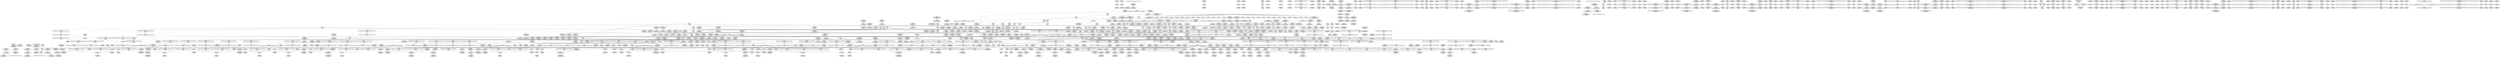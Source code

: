 digraph {
	CE0x4791220 [shape=record,shape=Mrecord,label="{CE0x4791220|__rcu_read_unlock:entry|*SummSink*}"]
	CE0x4719400 [shape=record,shape=Mrecord,label="{CE0x4719400|avc_has_perm:entry|*SummSink*}"]
	CE0x4710150 [shape=record,shape=Mrecord,label="{CE0x4710150|rcu_read_lock:tmp18|include/linux/rcupdate.h,882|*SummSink*}"]
	CE0x4787e00 [shape=record,shape=Mrecord,label="{CE0x4787e00|rcu_read_unlock:tmp2|*SummSource*}"]
	CE0x46f5d40 [shape=record,shape=Mrecord,label="{CE0x46f5d40|rcu_read_unlock:tmp17|include/linux/rcupdate.h,933|*SummSource*}"]
	CE0x4738080 [shape=record,shape=Mrecord,label="{CE0x4738080|rcu_read_unlock:if.then}"]
	CE0x47cf530 [shape=record,shape=Mrecord,label="{CE0x47cf530|i32_0|*Constant*}"]
	CE0x47512c0 [shape=record,shape=Mrecord,label="{CE0x47512c0|__rcu_read_lock:tmp5|include/linux/rcupdate.h,239}"]
	CE0x4768900 [shape=record,shape=Mrecord,label="{CE0x4768900|_ret_i32_%retval.0,_!dbg_!27728|security/selinux/avc.c,775|*SummSink*}"]
	CE0x47544f0 [shape=record,shape=Mrecord,label="{CE0x47544f0|rcu_read_lock:tmp10|include/linux/rcupdate.h,882|*SummSink*}"]
	CE0x4724510 [shape=record,shape=Mrecord,label="{CE0x4724510|task_has_perm:tmp36|security/selinux/hooks.c,1526|*SummSource*}"]
	CE0x46ff120 [shape=record,shape=Mrecord,label="{CE0x46ff120|selinux_ptrace_traceme:tmp9|security/selinux/hooks.c,1962|*SummSource*}"]
	CE0x478fdd0 [shape=record,shape=Mrecord,label="{CE0x478fdd0|rcu_lock_release:entry|*SummSource*}"]
	CE0x46e1aa0 [shape=record,shape=Mrecord,label="{CE0x46e1aa0|task_has_perm:tmp11|security/selinux/hooks.c,1525|*SummSource*}"]
	CE0x46dc010 [shape=record,shape=Mrecord,label="{CE0x46dc010|i64*_getelementptr_inbounds_(_24_x_i64_,_24_x_i64_*___llvm_gcov_ctr138,_i64_0,_i64_9)|*Constant*|*SummSink*}"]
	CE0x46e75a0 [shape=record,shape=Mrecord,label="{CE0x46e75a0|task_has_perm:security|security/selinux/hooks.c,1525|*SummSink*}"]
	CE0x4763f50 [shape=record,shape=Mrecord,label="{CE0x4763f50|rcu_lock_release:tmp6|*SummSink*}"]
	CE0x46d53d0 [shape=record,shape=Mrecord,label="{CE0x46d53d0|selinux_ptrace_traceme:tmp5|security/selinux/hooks.c,1959|*SummSource*}"]
	CE0x470cd90 [shape=record,shape=Mrecord,label="{CE0x470cd90|rcu_read_lock:tmp16|include/linux/rcupdate.h,882|*SummSource*}"]
	CE0x46dfe80 [shape=record,shape=Mrecord,label="{CE0x46dfe80|GLOBAL:current_task|Global_var:current_task|*SummSink*}"]
	CE0x4738420 [shape=record,shape=Mrecord,label="{CE0x4738420|task_has_perm:if.end|*SummSource*}"]
	CE0x4728e70 [shape=record,shape=Mrecord,label="{CE0x4728e70|i32_1526|*Constant*|*SummSink*}"]
	CE0x477d420 [shape=record,shape=Mrecord,label="{CE0x477d420|__preempt_count_add:entry|*SummSource*}"]
	CE0x46cccd0 [shape=record,shape=Mrecord,label="{CE0x46cccd0|i32_0|*Constant*}"]
	CE0x46e49f0 [shape=record,shape=Mrecord,label="{CE0x46e49f0|task_has_perm:tmp14|security/selinux/hooks.c,1525|*SummSink*}"]
	CE0x4723740 [shape=record,shape=Mrecord,label="{CE0x4723740|task_has_perm:tmp35|security/selinux/hooks.c,1526|*SummSink*}"]
	CE0x46e7430 [shape=record,shape=Mrecord,label="{CE0x46e7430|i32_22|*Constant*|*SummSink*}"]
	CE0x4765340 [shape=record,shape=Mrecord,label="{CE0x4765340|task_has_perm:tmp55|security/selinux/hooks.c,1526|*SummSink*}"]
	CE0x46f5410 [shape=record,shape=Mrecord,label="{CE0x46f5410|task_has_perm:tmp1}"]
	CE0x46d6e40 [shape=record,shape=Mrecord,label="{CE0x46d6e40|task_has_perm:do.end20|*SummSource*}"]
	CE0x46f1e40 [shape=record,shape=Mrecord,label="{CE0x46f1e40|i64*_getelementptr_inbounds_(_4_x_i64_,_4_x_i64_*___llvm_gcov_ctr128,_i64_0,_i64_2)|*Constant*}"]
	CE0x46c9f30 [shape=record,shape=Mrecord,label="{CE0x46c9f30|task_has_perm:tmp10|security/selinux/hooks.c,1525|*SummSink*}"]
	"CONST[source:1(input),value:2(dynamic)][purpose:{subject}][SrcIdx:0]"
	CE0x4780f40 [shape=record,shape=Mrecord,label="{CE0x4780f40|__preempt_count_add:entry|*SummSink*}"]
	CE0x47250a0 [shape=record,shape=Mrecord,label="{CE0x47250a0|i64_15|*Constant*|*SummSink*}"]
	CE0x475b360 [shape=record,shape=Mrecord,label="{CE0x475b360|i64*_getelementptr_inbounds_(_4_x_i64_,_4_x_i64_*___llvm_gcov_ctr128,_i64_0,_i64_1)|*Constant*|*SummSource*}"]
	CE0x4739400 [shape=record,shape=Mrecord,label="{CE0x4739400|task_has_perm:do.end6}"]
	CE0x4730310 [shape=record,shape=Mrecord,label="{CE0x4730310|rcu_read_lock:tmp6|include/linux/rcupdate.h,882|*SummSink*}"]
	CE0x4717780 [shape=record,shape=Mrecord,label="{CE0x4717780|task_has_perm:tmp40|security/selinux/hooks.c,1526}"]
	CE0x470faf0 [shape=record,shape=Mrecord,label="{CE0x470faf0|rcu_read_lock:tmp17|include/linux/rcupdate.h,882|*SummSink*}"]
	CE0x46e2d90 [shape=record,shape=Mrecord,label="{CE0x46e2d90|COLLAPSED:_GCMRE___llvm_gcov_ctr98_internal_global_2_x_i64_zeroinitializer:_elem_0:default:}"]
	CE0x4721050 [shape=record,shape=Mrecord,label="{CE0x4721050|task_has_perm:tmp7|security/selinux/hooks.c,1525|*SummSink*}"]
	CE0x47c7b30 [shape=record,shape=Mrecord,label="{CE0x47c7b30|i64*_getelementptr_inbounds_(_4_x_i64_,_4_x_i64_*___llvm_gcov_ctr133,_i64_0,_i64_3)|*Constant*|*SummSource*}"]
	CE0x46d3930 [shape=record,shape=Mrecord,label="{CE0x46d3930|task_has_perm:real_cred|security/selinux/hooks.c,1525|*SummSource*}"]
	CE0x471e6a0 [shape=record,shape=Mrecord,label="{CE0x471e6a0|i8*_getelementptr_inbounds_(_25_x_i8_,_25_x_i8_*_.str3,_i32_0,_i32_0)|*Constant*|*SummSink*}"]
	CE0x472abd0 [shape=record,shape=Mrecord,label="{CE0x472abd0|task_has_perm:tmp50|security/selinux/hooks.c,1526}"]
	CE0x46ea980 [shape=record,shape=Mrecord,label="{CE0x46ea980|i64*_getelementptr_inbounds_(_24_x_i64_,_24_x_i64_*___llvm_gcov_ctr138,_i64_0,_i64_10)|*Constant*|*SummSource*}"]
	CE0x478a370 [shape=record,shape=Mrecord,label="{CE0x478a370|__rcu_read_lock:tmp7|include/linux/rcupdate.h,240}"]
	CE0x46cc120 [shape=record,shape=Mrecord,label="{CE0x46cc120|selinux_ptrace_traceme:if.end|*SummSource*}"]
	CE0x46d5bf0 [shape=record,shape=Mrecord,label="{CE0x46d5bf0|GLOBAL:rcu_read_lock|*Constant*|*SummSource*}"]
	CE0x4721360 [shape=record,shape=Mrecord,label="{CE0x4721360|rcu_read_unlock:tmp|*SummSource*}"]
	CE0x4711e70 [shape=record,shape=Mrecord,label="{CE0x4711e70|__preempt_count_sub:val|Function::__preempt_count_sub&Arg::val::}"]
	CE0x46f85b0 [shape=record,shape=Mrecord,label="{CE0x46f85b0|__rcu_read_lock:tmp2|*SummSource*}"]
	CE0x46f2660 [shape=record,shape=Mrecord,label="{CE0x46f2660|i64*_getelementptr_inbounds_(_11_x_i64_,_11_x_i64_*___llvm_gcov_ctr127,_i64_0,_i64_1)|*Constant*}"]
	CE0x4708910 [shape=record,shape=Mrecord,label="{CE0x4708910|task_has_perm:bb}"]
	CE0x47fd040 [shape=record,shape=Mrecord,label="{CE0x47fd040|GLOBAL:__preempt_count|Global_var:__preempt_count}"]
	CE0x4806690 [shape=record,shape=Mrecord,label="{CE0x4806690|COLLAPSED:_GCMRE___llvm_gcov_ctr135_internal_global_4_x_i64_zeroinitializer:_elem_0:default:}"]
	CE0x4768370 [shape=record,shape=Mrecord,label="{CE0x4768370|_ret_i32_%retval.0,_!dbg_!27728|security/selinux/avc.c,775}"]
	CE0x4738310 [shape=record,shape=Mrecord,label="{CE0x4738310|task_has_perm:if.end}"]
	CE0x4727530 [shape=record,shape=Mrecord,label="{CE0x4727530|i64*_getelementptr_inbounds_(_24_x_i64_,_24_x_i64_*___llvm_gcov_ctr138,_i64_0,_i64_19)|*Constant*|*SummSink*}"]
	CE0x478d4a0 [shape=record,shape=Mrecord,label="{CE0x478d4a0|rcu_read_unlock:tmp21|include/linux/rcupdate.h,935}"]
	CE0x4718180 [shape=record,shape=Mrecord,label="{CE0x4718180|_call_void___rcu_read_lock()_#10,_!dbg_!27710|include/linux/rcupdate.h,879|*SummSink*}"]
	CE0x46f2530 [shape=record,shape=Mrecord,label="{CE0x46f2530|i64_2|*Constant*}"]
	CE0x4733720 [shape=record,shape=Mrecord,label="{CE0x4733720|rcu_lock_release:bb|*SummSource*}"]
	CE0x4725520 [shape=record,shape=Mrecord,label="{CE0x4725520|i64_16|*Constant*|*SummSource*}"]
	CE0x472eb10 [shape=record,shape=Mrecord,label="{CE0x472eb10|rcu_lock_acquire:__here}"]
	CE0x477f5b0 [shape=record,shape=Mrecord,label="{CE0x477f5b0|i64*_getelementptr_inbounds_(_11_x_i64_,_11_x_i64_*___llvm_gcov_ctr132,_i64_0,_i64_0)|*Constant*|*SummSource*}"]
	CE0x46e4820 [shape=record,shape=Mrecord,label="{CE0x46e4820|task_has_perm:tmp14|security/selinux/hooks.c,1525}"]
	CE0x46d95a0 [shape=record,shape=Mrecord,label="{CE0x46d95a0|rcu_read_unlock:if.then|*SummSink*}"]
	CE0x475d680 [shape=record,shape=Mrecord,label="{CE0x475d680|__preempt_count_sub:tmp2|*SummSink*}"]
	CE0x47cb460 [shape=record,shape=Mrecord,label="{CE0x47cb460|__rcu_read_unlock:tmp3|*SummSink*}"]
	CE0x46f2430 [shape=record,shape=Mrecord,label="{CE0x46f2430|i64_0|*Constant*}"]
	CE0x46c61b0 [shape=record,shape=Mrecord,label="{CE0x46c61b0|selinux_ptrace_traceme:tmp4|security/selinux/hooks.c,1959}"]
	CE0x4779230 [shape=record,shape=Mrecord,label="{CE0x4779230|i8*_getelementptr_inbounds_(_42_x_i8_,_42_x_i8_*_.str46,_i32_0,_i32_0)|*Constant*}"]
	CE0x4755b40 [shape=record,shape=Mrecord,label="{CE0x4755b40|__rcu_read_unlock:tmp2|*SummSink*}"]
	CE0x4718bf0 [shape=record,shape=Mrecord,label="{CE0x4718bf0|i32_(i32,_i32,_i16,_i32,_%struct.common_audit_data*)*_bitcast_(i32_(i32,_i32,_i16,_i32,_%struct.common_audit_data.495*)*_avc_has_perm_to_i32_(i32,_i32,_i16,_i32,_%struct.common_audit_data*)*)|*Constant*|*SummSource*}"]
	CE0x4738620 [shape=record,shape=Mrecord,label="{CE0x4738620|rcu_read_lock:call|include/linux/rcupdate.h,882|*SummSink*}"]
	CE0x46e4670 [shape=record,shape=Mrecord,label="{CE0x46e4670|i64_7|*Constant*}"]
	CE0x46cbd50 [shape=record,shape=Mrecord,label="{CE0x46cbd50|task_has_perm:do.body21|*SummSource*}"]
	CE0x47c31f0 [shape=record,shape=Mrecord,label="{CE0x47c31f0|_call_void_mcount()_#3|*SummSource*}"]
	CE0x4739f50 [shape=record,shape=Mrecord,label="{CE0x4739f50|task_has_perm:tmp28|security/selinux/hooks.c,1525|*SummSink*}"]
	CE0x4734ec0 [shape=record,shape=Mrecord,label="{CE0x4734ec0|i64_18|*Constant*}"]
	CE0x4733d50 [shape=record,shape=Mrecord,label="{CE0x4733d50|rcu_lock_release:bb}"]
	CE0x46d3c70 [shape=record,shape=Mrecord,label="{CE0x46d3c70|get_current:tmp2|*SummSource*}"]
	CE0x46e98f0 [shape=record,shape=Mrecord,label="{CE0x46e98f0|rcu_read_lock:tmp11|include/linux/rcupdate.h,882}"]
	CE0x471e950 [shape=record,shape=Mrecord,label="{CE0x471e950|i32_1525|*Constant*}"]
	CE0x4719d80 [shape=record,shape=Mrecord,label="{CE0x4719d80|task_has_perm:land.lhs.true|*SummSink*}"]
	CE0x475c010 [shape=record,shape=Mrecord,label="{CE0x475c010|_call_void_mcount()_#3}"]
	CE0x4711f80 [shape=record,shape=Mrecord,label="{CE0x4711f80|__preempt_count_sub:val|Function::__preempt_count_sub&Arg::val::|*SummSource*}"]
	CE0x47fe260 [shape=record,shape=Mrecord,label="{CE0x47fe260|__preempt_count_sub:tmp|*SummSink*}"]
	CE0x46c6e70 [shape=record,shape=Mrecord,label="{CE0x46c6e70|_ret_%struct.task_struct*_%tmp4,_!dbg_!27714|./arch/x86/include/asm/current.h,14|*SummSink*}"]
	CE0x48086f0 [shape=record,shape=Mrecord,label="{CE0x48086f0|__preempt_count_add:tmp}"]
	CE0x470fd80 [shape=record,shape=Mrecord,label="{CE0x470fd80|rcu_read_lock:tmp18|include/linux/rcupdate.h,882}"]
	CE0x4764bd0 [shape=record,shape=Mrecord,label="{CE0x4764bd0|task_has_perm:security24|security/selinux/hooks.c,1526|*SummSink*}"]
	CE0x4739b00 [shape=record,shape=Mrecord,label="{CE0x4739b00|task_has_perm:security|security/selinux/hooks.c,1525}"]
	CE0x473b000 [shape=record,shape=Mrecord,label="{CE0x473b000|i64_14|*Constant*}"]
	CE0x471ae30 [shape=record,shape=Mrecord,label="{CE0x471ae30|i64*_getelementptr_inbounds_(_24_x_i64_,_24_x_i64_*___llvm_gcov_ctr138,_i64_0,_i64_11)|*Constant*}"]
	CE0x473a3e0 [shape=record,shape=Mrecord,label="{CE0x473a3e0|task_has_perm:sid|security/selinux/hooks.c,1525|*SummSource*}"]
	CE0x470e850 [shape=record,shape=Mrecord,label="{CE0x470e850|i8*_getelementptr_inbounds_(_25_x_i8_,_25_x_i8_*_.str45,_i32_0,_i32_0)|*Constant*}"]
	CE0x4808760 [shape=record,shape=Mrecord,label="{CE0x4808760|COLLAPSED:_GCMRE___llvm_gcov_ctr129_internal_global_4_x_i64_zeroinitializer:_elem_0:default:}"]
	CE0x470d080 [shape=record,shape=Mrecord,label="{CE0x470d080|i64*_getelementptr_inbounds_(_11_x_i64_,_11_x_i64_*___llvm_gcov_ctr127,_i64_0,_i64_8)|*Constant*}"]
	CE0x4725630 [shape=record,shape=Mrecord,label="{CE0x4725630|i64_16|*Constant*|*SummSink*}"]
	CE0x47e47e0 [shape=record,shape=Mrecord,label="{CE0x47e47e0|__preempt_count_add:do.end}"]
	CE0x472bcb0 [shape=record,shape=Mrecord,label="{CE0x472bcb0|i64*_getelementptr_inbounds_(_24_x_i64_,_24_x_i64_*___llvm_gcov_ctr138,_i64_0,_i64_22)|*Constant*|*SummSource*}"]
	CE0x47275a0 [shape=record,shape=Mrecord,label="{CE0x47275a0|task_has_perm:tmp45|security/selinux/hooks.c,1526|*SummSink*}"]
	CE0x4732e60 [shape=record,shape=Mrecord,label="{CE0x4732e60|i64*_getelementptr_inbounds_(_4_x_i64_,_4_x_i64_*___llvm_gcov_ctr133,_i64_0,_i64_2)|*Constant*|*SummSink*}"]
	CE0x47547f0 [shape=record,shape=Mrecord,label="{CE0x47547f0|__rcu_read_lock:bb|*SummSource*}"]
	CE0x470ec20 [shape=record,shape=Mrecord,label="{CE0x470ec20|i8*_getelementptr_inbounds_(_25_x_i8_,_25_x_i8_*_.str45,_i32_0,_i32_0)|*Constant*|*SummSource*}"]
	CE0x47916e0 [shape=record,shape=Mrecord,label="{CE0x47916e0|_ret_void,_!dbg_!27717|include/linux/rcupdate.h,245}"]
	CE0x47c4170 [shape=record,shape=Mrecord,label="{CE0x47c4170|_call_void_lock_release(%struct.lockdep_map*_%map,_i32_1,_i64_ptrtoint_(i8*_blockaddress(_rcu_lock_release,_%__here)_to_i64))_#10,_!dbg_!27716|include/linux/rcupdate.h,423|*SummSink*}"]
	CE0x471d910 [shape=record,shape=Mrecord,label="{CE0x471d910|rcu_read_unlock:tmp16|include/linux/rcupdate.h,933}"]
	CE0x4790580 [shape=record,shape=Mrecord,label="{CE0x4790580|_ret_void,_!dbg_!27717|include/linux/rcupdate.h,424}"]
	CE0x46ee750 [shape=record,shape=Mrecord,label="{CE0x46ee750|avc_has_perm:tsid|Function::avc_has_perm&Arg::tsid::|*SummSource*}"]
	CE0x4714af0 [shape=record,shape=Mrecord,label="{CE0x4714af0|GLOBAL:__llvm_gcov_ctr138|Global_var:__llvm_gcov_ctr138|*SummSource*}"]
	CE0x4725a20 [shape=record,shape=Mrecord,label="{CE0x4725a20|task_has_perm:tmp41|security/selinux/hooks.c,1526|*SummSink*}"]
	CE0x475cee0 [shape=record,shape=Mrecord,label="{CE0x475cee0|__preempt_count_sub:entry|*SummSink*}"]
	CE0x4728120 [shape=record,shape=Mrecord,label="{CE0x4728120|_call_void_lockdep_rcu_suspicious(i8*_getelementptr_inbounds_(_25_x_i8_,_25_x_i8_*_.str3,_i32_0,_i32_0),_i32_1526,_i8*_getelementptr_inbounds_(_41_x_i8_,_41_x_i8_*_.str44,_i32_0,_i32_0))_#10,_!dbg_!27771|security/selinux/hooks.c,1526|*SummSource*}"]
	CE0x4754780 [shape=record,shape=Mrecord,label="{CE0x4754780|__rcu_read_lock:bb}"]
	CE0x47636c0 [shape=record,shape=Mrecord,label="{CE0x47636c0|__preempt_count_sub:do.end|*SummSource*}"]
	CE0x46c74c0 [shape=record,shape=Mrecord,label="{CE0x46c74c0|i32_128|*Constant*}"]
	CE0x46e3d40 [shape=record,shape=Mrecord,label="{CE0x46e3d40|task_has_perm:land.lhs.true2|*SummSource*}"]
	CE0x4752c40 [shape=record,shape=Mrecord,label="{CE0x4752c40|rcu_read_unlock:tmp6|include/linux/rcupdate.h,933|*SummSink*}"]
	CE0x47c66a0 [shape=record,shape=Mrecord,label="{CE0x47c66a0|__rcu_read_unlock:tmp7|include/linux/rcupdate.h,245|*SummSource*}"]
	CE0x46de810 [shape=record,shape=Mrecord,label="{CE0x46de810|selinux_ptrace_traceme:tmp4|security/selinux/hooks.c,1959|*SummSink*}"]
	CE0x4808560 [shape=record,shape=Mrecord,label="{CE0x4808560|__preempt_count_add:tmp|*SummSource*}"]
	CE0x47fa5e0 [shape=record,shape=Mrecord,label="{CE0x47fa5e0|_call_void_mcount()_#3}"]
	CE0x47c4b60 [shape=record,shape=Mrecord,label="{CE0x47c4b60|i64_ptrtoint_(i8*_blockaddress(_rcu_lock_release,_%__here)_to_i64)|*Constant*}"]
	CE0x471bdc0 [shape=record,shape=Mrecord,label="{CE0x471bdc0|task_has_perm:tobool4|security/selinux/hooks.c,1525}"]
	CE0x47c2ad0 [shape=record,shape=Mrecord,label="{CE0x47c2ad0|__preempt_count_add:tmp1|*SummSource*}"]
	CE0x4721aa0 [shape=record,shape=Mrecord,label="{CE0x4721aa0|_ret_void,_!dbg_!27717|include/linux/rcupdate.h,240}"]
	CE0x46e9fd0 [shape=record,shape=Mrecord,label="{CE0x46e9fd0|rcu_read_lock:tmp12|include/linux/rcupdate.h,882|*SummSource*}"]
	CE0x46d1fa0 [shape=record,shape=Mrecord,label="{CE0x46d1fa0|i64_2|*Constant*}"]
	CE0x471c6c0 [shape=record,shape=Mrecord,label="{CE0x471c6c0|rcu_lock_acquire:indirectgoto}"]
	CE0x46d9420 [shape=record,shape=Mrecord,label="{CE0x46d9420|rcu_read_unlock:if.end|*SummSink*}"]
	CE0x46f5db0 [shape=record,shape=Mrecord,label="{CE0x46f5db0|rcu_read_unlock:tmp18|include/linux/rcupdate.h,933}"]
	CE0x47e2510 [shape=record,shape=Mrecord,label="{CE0x47e2510|i64*_getelementptr_inbounds_(_4_x_i64_,_4_x_i64_*___llvm_gcov_ctr135,_i64_0,_i64_1)|*Constant*|*SummSink*}"]
	CE0x46ed000 [shape=record,shape=Mrecord,label="{CE0x46ed000|__preempt_count_sub:bb}"]
	CE0x4801f10 [shape=record,shape=Mrecord,label="{CE0x4801f10|__preempt_count_sub:tmp5|./arch/x86/include/asm/preempt.h,77}"]
	CE0x46f60e0 [shape=record,shape=Mrecord,label="{CE0x46f60e0|i64*_getelementptr_inbounds_(_4_x_i64_,_4_x_i64_*___llvm_gcov_ctr128,_i64_0,_i64_2)|*Constant*|*SummSink*}"]
	CE0x478d910 [shape=record,shape=Mrecord,label="{CE0x478d910|i64*_getelementptr_inbounds_(_11_x_i64_,_11_x_i64_*___llvm_gcov_ctr132,_i64_0,_i64_10)|*Constant*}"]
	CE0x47880c0 [shape=record,shape=Mrecord,label="{CE0x47880c0|__rcu_read_lock:tmp4|include/linux/rcupdate.h,239|*SummSource*}"]
	CE0x4720dd0 [shape=record,shape=Mrecord,label="{CE0x4720dd0|_call_void_rcu_lock_acquire(%struct.lockdep_map*_rcu_lock_map)_#10,_!dbg_!27711|include/linux/rcupdate.h,881|*SummSource*}"]
	CE0x4727480 [shape=record,shape=Mrecord,label="{CE0x4727480|i64*_getelementptr_inbounds_(_24_x_i64_,_24_x_i64_*___llvm_gcov_ctr138,_i64_0,_i64_19)|*Constant*|*SummSource*}"]
	CE0x46fcd60 [shape=record,shape=Mrecord,label="{CE0x46fcd60|selinux_ptrace_traceme:tmp8|security/selinux/hooks.c,1962|*SummSink*}"]
	CE0x46f5920 [shape=record,shape=Mrecord,label="{CE0x46f5920|i64*_getelementptr_inbounds_(_11_x_i64_,_11_x_i64_*___llvm_gcov_ctr132,_i64_0,_i64_8)|*Constant*|*SummSink*}"]
	CE0x471e0a0 [shape=record,shape=Mrecord,label="{CE0x471e0a0|rcu_read_lock:do.end|*SummSource*}"]
	CE0x475fcb0 [shape=record,shape=Mrecord,label="{CE0x475fcb0|__rcu_read_unlock:tmp1|*SummSource*}"]
	CE0x47b3080 [shape=record,shape=Mrecord,label="{CE0x47b3080|rcu_lock_release:indirectgoto}"]
	CE0x47297f0 [shape=record,shape=Mrecord,label="{CE0x47297f0|i64*_getelementptr_inbounds_(_24_x_i64_,_24_x_i64_*___llvm_gcov_ctr138,_i64_0,_i64_20)|*Constant*|*SummSource*}"]
	CE0x47152b0 [shape=record,shape=Mrecord,label="{CE0x47152b0|task_has_perm:tobool1|security/selinux/hooks.c,1525|*SummSource*}"]
	CE0x47212f0 [shape=record,shape=Mrecord,label="{CE0x47212f0|COLLAPSED:_GCMRE___llvm_gcov_ctr132_internal_global_11_x_i64_zeroinitializer:_elem_0:default:}"]
	CE0x472f0c0 [shape=record,shape=Mrecord,label="{CE0x472f0c0|rcu_read_unlock:tmp9|include/linux/rcupdate.h,933}"]
	CE0x475f1d0 [shape=record,shape=Mrecord,label="{CE0x475f1d0|__preempt_count_add:tmp2}"]
	CE0x46f54f0 [shape=record,shape=Mrecord,label="{CE0x46f54f0|task_has_perm:tmp1|*SummSink*}"]
	CE0x4755a60 [shape=record,shape=Mrecord,label="{CE0x4755a60|__rcu_read_unlock:tmp2}"]
	CE0x47b2c30 [shape=record,shape=Mrecord,label="{CE0x47b2c30|rcu_lock_acquire:tmp7|*SummSource*}"]
	CE0x47c8bb0 [shape=record,shape=Mrecord,label="{CE0x47c8bb0|_call_void___preempt_count_sub(i32_1)_#10,_!dbg_!27715|include/linux/rcupdate.h,244|*SummSource*}"]
	CE0x472eeb0 [shape=record,shape=Mrecord,label="{CE0x472eeb0|rcu_lock_acquire:bb|*SummSource*}"]
	CE0x46ef810 [shape=record,shape=Mrecord,label="{CE0x46ef810|%struct.common_audit_data*_null|*Constant*|*SummSource*}"]
	CE0x46f6c70 [shape=record,shape=Mrecord,label="{CE0x46f6c70|GLOBAL:__llvm_gcov_ctr127|Global_var:__llvm_gcov_ctr127|*SummSource*}"]
	CE0x46d3860 [shape=record,shape=Mrecord,label="{CE0x46d3860|task_has_perm:real_cred|security/selinux/hooks.c,1525}"]
	CE0x4729a50 [shape=record,shape=Mrecord,label="{CE0x4729a50|task_has_perm:tmp48|security/selinux/hooks.c,1526|*SummSource*}"]
	CE0x471f3c0 [shape=record,shape=Mrecord,label="{CE0x471f3c0|task_has_perm:tmp20|security/selinux/hooks.c,1525|*SummSink*}"]
	CE0x47dc720 [shape=record,shape=Mrecord,label="{CE0x47dc720|__preempt_count_add:bb}"]
	CE0x46e6e00 [shape=record,shape=Mrecord,label="{CE0x46e6e00|i32_2|*Constant*|*SummSource*}"]
	CE0x46c35a0 [shape=record,shape=Mrecord,label="{CE0x46c35a0|selinux_ptrace_traceme:entry|*SummSource*}"]
	CE0x46da770 [shape=record,shape=Mrecord,label="{CE0x46da770|rcu_read_unlock:tobool|include/linux/rcupdate.h,933}"]
	CE0x4790ac0 [shape=record,shape=Mrecord,label="{CE0x4790ac0|_call_void___rcu_read_unlock()_#10,_!dbg_!27734|include/linux/rcupdate.h,937|*SummSink*}"]
	CE0x47c4f20 [shape=record,shape=Mrecord,label="{CE0x47c4f20|__preempt_count_sub:sub|./arch/x86/include/asm/preempt.h,77|*SummSource*}"]
	CE0x47b5440 [shape=record,shape=Mrecord,label="{CE0x47b5440|GLOBAL:__preempt_count|Global_var:__preempt_count}"]
	CE0x46d4bd0 [shape=record,shape=Mrecord,label="{CE0x46d4bd0|__rcu_read_lock:tmp1|*SummSink*}"]
	CE0x46de880 [shape=record,shape=Mrecord,label="{CE0x46de880|selinux_ptrace_traceme:tmp5|security/selinux/hooks.c,1959}"]
	CE0x4791a40 [shape=record,shape=Mrecord,label="{CE0x4791a40|GLOBAL:rcu_lock_release|*Constant*}"]
	CE0x46c4e70 [shape=record,shape=Mrecord,label="{CE0x46c4e70|selinux_ptrace_traceme:call|security/selinux/hooks.c,1958}"]
	CE0x471c960 [shape=record,shape=Mrecord,label="{CE0x471c960|task_has_perm:tmp6|security/selinux/hooks.c,1525}"]
	CE0x47c6500 [shape=record,shape=Mrecord,label="{CE0x47c6500|__preempt_count_add:do.body}"]
	CE0x46dae90 [shape=record,shape=Mrecord,label="{CE0x46dae90|GLOBAL:__llvm_gcov_ctr127|Global_var:__llvm_gcov_ctr127}"]
	CE0x46eee70 [shape=record,shape=Mrecord,label="{CE0x46eee70|%struct.common_audit_data*_null|*Constant*}"]
	CE0x47bc180 [shape=record,shape=Mrecord,label="{CE0x47bc180|__rcu_read_unlock:tmp6|include/linux/rcupdate.h,245}"]
	CE0x4756870 [shape=record,shape=Mrecord,label="{CE0x4756870|COLLAPSED:_GCMRE___llvm_gcov_ctr128_internal_global_4_x_i64_zeroinitializer:_elem_0:default:}"]
	CE0x47c42e0 [shape=record,shape=Mrecord,label="{CE0x47c42e0|i32_1|*Constant*}"]
	CE0x46ede20 [shape=record,shape=Mrecord,label="{CE0x46ede20|i64*_getelementptr_inbounds_(_4_x_i64_,_4_x_i64_*___llvm_gcov_ctr135,_i64_0,_i64_2)|*Constant*|*SummSink*}"]
	CE0x4767f50 [shape=record,shape=Mrecord,label="{CE0x4767f50|_ret_void,_!dbg_!27735|include/linux/rcupdate.h,938}"]
	CE0x4761b40 [shape=record,shape=Mrecord,label="{CE0x4761b40|__rcu_read_lock:do.body|*SummSink*}"]
	CE0x475d9a0 [shape=record,shape=Mrecord,label="{CE0x475d9a0|__preempt_count_sub:tmp3|*SummSource*}"]
	CE0x46de4f0 [shape=record,shape=Mrecord,label="{CE0x46de4f0|i32_128|*Constant*|*SummSource*}"]
	CE0x478da80 [shape=record,shape=Mrecord,label="{CE0x478da80|rcu_read_unlock:tmp21|include/linux/rcupdate.h,935|*SummSource*}"]
	CE0x47b4f30 [shape=record,shape=Mrecord,label="{CE0x47b4f30|i64*_getelementptr_inbounds_(_4_x_i64_,_4_x_i64_*___llvm_gcov_ctr130,_i64_0,_i64_0)|*Constant*}"]
	CE0x4731170 [shape=record,shape=Mrecord,label="{CE0x4731170|rcu_lock_acquire:tmp2|*SummSource*}"]
	"CONST[source:0(mediator),value:0(static)][purpose:{operation}]"
	CE0x46f5480 [shape=record,shape=Mrecord,label="{CE0x46f5480|task_has_perm:tmp1|*SummSource*}"]
	CE0x46ba090 [shape=record,shape=Mrecord,label="{CE0x46ba090|COLLAPSED:_GCMRE_current_task_external_global_%struct.task_struct*:_elem_0:default:}"]
	CE0x478b5a0 [shape=record,shape=Mrecord,label="{CE0x478b5a0|128:_i8*,_:_CRE_88,89_}"]
	CE0x4702790 [shape=record,shape=Mrecord,label="{CE0x4702790|GLOBAL:get_current|*Constant*}"]
	CE0x46c2160 [shape=record,shape=Mrecord,label="{CE0x46c2160|selinux_ptrace_traceme:tmp3|security/selinux/hooks.c,1959|*SummSink*}"]
	CE0x471dfe0 [shape=record,shape=Mrecord,label="{CE0x471dfe0|rcu_read_lock:do.end}"]
	CE0x477e4d0 [shape=record,shape=Mrecord,label="{CE0x477e4d0|rcu_read_unlock:tobool1|include/linux/rcupdate.h,933|*SummSink*}"]
	CE0x4752a40 [shape=record,shape=Mrecord,label="{CE0x4752a40|_call_void_mcount()_#3}"]
	CE0x47de4f0 [shape=record,shape=Mrecord,label="{CE0x47de4f0|__rcu_read_unlock:tmp5|include/linux/rcupdate.h,244|*SummSource*}"]
	CE0x58e5df0 [shape=record,shape=Mrecord,label="{CE0x58e5df0|selinux_ptrace_traceme:tmp8|security/selinux/hooks.c,1962}"]
	CE0x46c6470 [shape=record,shape=Mrecord,label="{CE0x46c6470|selinux_ptrace_traceme:if.then|*SummSink*}"]
	CE0x472aa40 [shape=record,shape=Mrecord,label="{CE0x472aa40|i64*_getelementptr_inbounds_(_24_x_i64_,_24_x_i64_*___llvm_gcov_ctr138,_i64_0,_i64_21)|*Constant*|*SummSource*}"]
	CE0x478e070 [shape=record,shape=Mrecord,label="{CE0x478e070|rcu_read_unlock:tmp22|include/linux/rcupdate.h,935}"]
	CE0x47c9aa0 [shape=record,shape=Mrecord,label="{CE0x47c9aa0|__preempt_count_add:tmp7|./arch/x86/include/asm/preempt.h,73}"]
	CE0x475bca0 [shape=record,shape=Mrecord,label="{CE0x475bca0|rcu_lock_acquire:tmp3|*SummSink*}"]
	CE0x46d26c0 [shape=record,shape=Mrecord,label="{CE0x46d26c0|task_has_perm:tmp31|*LoadInst*|security/selinux/hooks.c,1526|*SummSink*}"]
	CE0x46e5910 [shape=record,shape=Mrecord,label="{CE0x46e5910|GLOBAL:cap_ptrace_traceme|*Constant*|*SummSource*}"]
	CE0x46c5810 [shape=record,shape=Mrecord,label="{CE0x46c5810|selinux_ptrace_traceme:if.then}"]
	CE0x46d5230 [shape=record,shape=Mrecord,label="{CE0x46d5230|task_has_perm:tmp30|security/selinux/hooks.c,1525}"]
	CE0x478ca00 [shape=record,shape=Mrecord,label="{CE0x478ca00|i8*_getelementptr_inbounds_(_44_x_i8_,_44_x_i8_*_.str47,_i32_0,_i32_0)|*Constant*|*SummSink*}"]
	CE0x47b5b10 [shape=record,shape=Mrecord,label="{CE0x47b5b10|__rcu_read_unlock:tmp4|include/linux/rcupdate.h,244}"]
	CE0x478f360 [shape=record,shape=Mrecord,label="{CE0x478f360|_call_void_rcu_lock_release(%struct.lockdep_map*_rcu_lock_map)_#10,_!dbg_!27733|include/linux/rcupdate.h,935|*SummSource*}"]
	CE0x46c93e0 [shape=record,shape=Mrecord,label="{CE0x46c93e0|i64_2|*Constant*|*SummSink*}"]
	CE0x46ec690 [shape=record,shape=Mrecord,label="{CE0x46ec690|__preempt_count_sub:tmp5|./arch/x86/include/asm/preempt.h,77|*SummSource*}"]
	CE0x46eefd0 [shape=record,shape=Mrecord,label="{CE0x46eefd0|avc_has_perm:tclass|Function::avc_has_perm&Arg::tclass::}"]
	CE0x46f6680 [shape=record,shape=Mrecord,label="{CE0x46f6680|i64_2|*Constant*}"]
	CE0x46ceb30 [shape=record,shape=Mrecord,label="{CE0x46ceb30|task_has_perm:tsk1|Function::task_has_perm&Arg::tsk1::}"]
	CE0x47161d0 [shape=record,shape=Mrecord,label="{CE0x47161d0|i64_14|*Constant*|*SummSource*}"]
	CE0x46d0a00 [shape=record,shape=Mrecord,label="{CE0x46d0a00|task_has_perm:tmp4|*LoadInst*|security/selinux/hooks.c,1525}"]
	CE0x47657d0 [shape=record,shape=Mrecord,label="{CE0x47657d0|task_has_perm:tmp56|security/selinux/hooks.c,1526|*SummSource*}"]
	CE0x4735a70 [shape=record,shape=Mrecord,label="{CE0x4735a70|task_has_perm:if.then18|*SummSink*}"]
	CE0x47330f0 [shape=record,shape=Mrecord,label="{CE0x47330f0|i64*_getelementptr_inbounds_(_4_x_i64_,_4_x_i64_*___llvm_gcov_ctr133,_i64_0,_i64_2)|*Constant*|*SummSource*}"]
	CE0x46d5c60 [shape=record,shape=Mrecord,label="{CE0x46d5c60|GLOBAL:rcu_read_lock|*Constant*|*SummSink*}"]
	CE0x47b5d70 [shape=record,shape=Mrecord,label="{CE0x47b5d70|rcu_lock_release:tmp}"]
	CE0x4783240 [shape=record,shape=Mrecord,label="{CE0x4783240|__rcu_read_lock:tmp6|include/linux/rcupdate.h,240}"]
	CE0x47531e0 [shape=record,shape=Mrecord,label="{CE0x47531e0|rcu_read_lock:call|include/linux/rcupdate.h,882}"]
	CE0x4717af0 [shape=record,shape=Mrecord,label="{CE0x4717af0|task_has_perm:tmp40|security/selinux/hooks.c,1526|*SummSink*}"]
	CE0x471da50 [shape=record,shape=Mrecord,label="{CE0x471da50|rcu_read_lock:land.lhs.true2|*SummSource*}"]
	CE0x46f7cb0 [shape=record,shape=Mrecord,label="{CE0x46f7cb0|GLOBAL:rcu_read_unlock.__warned|Global_var:rcu_read_unlock.__warned|*SummSink*}"]
	CE0x46caa10 [shape=record,shape=Mrecord,label="{CE0x46caa10|task_has_perm:tmp22|security/selinux/hooks.c,1525|*SummSource*}"]
	CE0x47168b0 [shape=record,shape=Mrecord,label="{CE0x47168b0|task_has_perm:real_cred9|security/selinux/hooks.c,1526|*SummSource*}"]
	CE0x4779c40 [shape=record,shape=Mrecord,label="{CE0x4779c40|rcu_read_lock:tmp20|include/linux/rcupdate.h,882|*SummSource*}"]
	CE0x4733460 [shape=record,shape=Mrecord,label="{CE0x4733460|_call_void_asm_addl_$1,_%gs:$0_,_*m,ri,*m,_dirflag_,_fpsr_,_flags_(i32*___preempt_count,_i32_%val,_i32*___preempt_count)_#3,_!dbg_!27714,_!srcloc_!27717|./arch/x86/include/asm/preempt.h,72|*SummSource*}"]
	CE0x47b5540 [shape=record,shape=Mrecord,label="{CE0x47b5540|i64*_getelementptr_inbounds_(_4_x_i64_,_4_x_i64_*___llvm_gcov_ctr129,_i64_0,_i64_3)|*Constant*}"]
	CE0x46e9520 [shape=record,shape=Mrecord,label="{CE0x46e9520|task_has_perm:perms|Function::task_has_perm&Arg::perms::}"]
	CE0x47346c0 [shape=record,shape=Mrecord,label="{CE0x47346c0|task_has_perm:tobool17|security/selinux/hooks.c,1526}"]
	CE0x46cbb30 [shape=record,shape=Mrecord,label="{CE0x46cbb30|task_has_perm:do.body10|*SummSink*}"]
	CE0x4712f70 [shape=record,shape=Mrecord,label="{CE0x4712f70|rcu_read_lock:tmp7|include/linux/rcupdate.h,882|*SummSource*}"]
	CE0x46decd0 [shape=record,shape=Mrecord,label="{CE0x46decd0|rcu_read_lock:entry|*SummSink*}"]
	CE0x46f3b90 [shape=record,shape=Mrecord,label="{CE0x46f3b90|rcu_read_unlock:call|include/linux/rcupdate.h,933}"]
	CE0x46eed00 [shape=record,shape=Mrecord,label="{CE0x46eed00|i16_2|*Constant*|*SummSink*}"]
	CE0x46e1420 [shape=record,shape=Mrecord,label="{CE0x46e1420|selinux_ptrace_traceme:retval.0|*SummSource*}"]
	CE0x4707f60 [shape=record,shape=Mrecord,label="{CE0x4707f60|task_has_perm:land.lhs.true|*SummSource*}"]
	CE0x47c7310 [shape=record,shape=Mrecord,label="{CE0x47c7310|i64*_getelementptr_inbounds_(_4_x_i64_,_4_x_i64_*___llvm_gcov_ctr133,_i64_0,_i64_3)|*Constant*}"]
	CE0x4779f30 [shape=record,shape=Mrecord,label="{CE0x4779f30|rcu_read_lock:tmp21|include/linux/rcupdate.h,884}"]
	CE0x47144b0 [shape=record,shape=Mrecord,label="{CE0x47144b0|i64*_getelementptr_inbounds_(_24_x_i64_,_24_x_i64_*___llvm_gcov_ctr138,_i64_0,_i64_1)|*Constant*|*SummSource*}"]
	CE0x4726090 [shape=record,shape=Mrecord,label="{CE0x4726090|task_has_perm:tmp43|security/selinux/hooks.c,1526}"]
	CE0x46ed0e0 [shape=record,shape=Mrecord,label="{CE0x46ed0e0|__preempt_count_sub:do.body|*SummSink*}"]
	CE0x475c3d0 [shape=record,shape=Mrecord,label="{CE0x475c3d0|rcu_lock_acquire:tmp4|include/linux/rcupdate.h,418|*SummSink*}"]
	CE0x46bbac0 [shape=record,shape=Mrecord,label="{CE0x46bbac0|selinux_ptrace_traceme:parent|Function::selinux_ptrace_traceme&Arg::parent::}"]
	CE0x478fea0 [shape=record,shape=Mrecord,label="{CE0x478fea0|rcu_lock_release:entry|*SummSink*}"]
	CE0x47fc2e0 [shape=record,shape=Mrecord,label="{CE0x47fc2e0|i64*_getelementptr_inbounds_(_4_x_i64_,_4_x_i64_*___llvm_gcov_ctr129,_i64_0,_i64_1)|*Constant*|*SummSink*}"]
	CE0x46e4dd0 [shape=record,shape=Mrecord,label="{CE0x46e4dd0|selinux_ptrace_traceme:tmp11|security/selinux/hooks.c,1963}"]
	CE0x4753110 [shape=record,shape=Mrecord,label="{CE0x4753110|rcu_lock_acquire:map|Function::rcu_lock_acquire&Arg::map::|*SummSink*}"]
	CE0x47c2be0 [shape=record,shape=Mrecord,label="{CE0x47c2be0|i64*_getelementptr_inbounds_(_4_x_i64_,_4_x_i64_*___llvm_gcov_ctr134,_i64_0,_i64_0)|*Constant*|*SummSource*}"]
	CE0x46f0980 [shape=record,shape=Mrecord,label="{CE0x46f0980|rcu_read_lock:bb}"]
	CE0x46f2ce0 [shape=record,shape=Mrecord,label="{CE0x46f2ce0|task_has_perm:tmp18|security/selinux/hooks.c,1525}"]
	CE0x46dbdb0 [shape=record,shape=Mrecord,label="{CE0x46dbdb0|i64*_getelementptr_inbounds_(_24_x_i64_,_24_x_i64_*___llvm_gcov_ctr138,_i64_0,_i64_9)|*Constant*}"]
	CE0x4715ef0 [shape=record,shape=Mrecord,label="{CE0x4715ef0|task_has_perm:tmp30|security/selinux/hooks.c,1525|*SummSource*}"]
	CE0x47b55b0 [shape=record,shape=Mrecord,label="{CE0x47b55b0|GLOBAL:__preempt_count|Global_var:__preempt_count|*SummSink*}"]
	CE0x46e3db0 [shape=record,shape=Mrecord,label="{CE0x46e3db0|task_has_perm:land.lhs.true2|*SummSink*}"]
	CE0x4735870 [shape=record,shape=Mrecord,label="{CE0x4735870|task_has_perm:if.then18}"]
	CE0x473a760 [shape=record,shape=Mrecord,label="{CE0x473a760|_ret_void,_!dbg_!27717|include/linux/rcupdate.h,419|*SummSource*}"]
	CE0x46e7880 [shape=record,shape=Mrecord,label="{CE0x46e7880|i64*_getelementptr_inbounds_(_6_x_i64_,_6_x_i64_*___llvm_gcov_ctr137,_i64_0,_i64_3)|*Constant*|*SummSource*}"]
	CE0x47e2cd0 [shape=record,shape=Mrecord,label="{CE0x47e2cd0|__preempt_count_add:bb|*SummSource*}"]
	CE0x48060e0 [shape=record,shape=Mrecord,label="{CE0x48060e0|__preempt_count_sub:tmp4|./arch/x86/include/asm/preempt.h,77}"]
	CE0x472deb0 [shape=record,shape=Mrecord,label="{CE0x472deb0|i64*_getelementptr_inbounds_(_4_x_i64_,_4_x_i64_*___llvm_gcov_ctr130,_i64_0,_i64_2)|*Constant*}"]
	CE0x475c360 [shape=record,shape=Mrecord,label="{CE0x475c360|rcu_lock_acquire:tmp4|include/linux/rcupdate.h,418|*SummSource*}"]
	CE0x4734c20 [shape=record,shape=Mrecord,label="{CE0x4734c20|i64_17|*Constant*|*SummSink*}"]
	CE0x46dff20 [shape=record,shape=Mrecord,label="{CE0x46dff20|%struct.task_struct*_(%struct.task_struct**)*_asm_movq_%gs:$_1:P_,$0_,_r,im,_dirflag_,_fpsr_,_flags_|*SummSource*}"]
	CE0x46e2680 [shape=record,shape=Mrecord,label="{CE0x46e2680|i64*_getelementptr_inbounds_(_6_x_i64_,_6_x_i64_*___llvm_gcov_ctr137,_i64_0,_i64_5)|*Constant*|*SummSink*}"]
	CE0x46f28a0 [shape=record,shape=Mrecord,label="{CE0x46f28a0|rcu_read_lock:tmp1|*SummSink*}"]
	CE0x47ceb20 [shape=record,shape=Mrecord,label="{CE0x47ceb20|i64*_getelementptr_inbounds_(_4_x_i64_,_4_x_i64_*___llvm_gcov_ctr135,_i64_0,_i64_3)|*Constant*}"]
	CE0x46cd560 [shape=record,shape=Mrecord,label="{CE0x46cd560|i8*_getelementptr_inbounds_(_25_x_i8_,_25_x_i8_*_.str3,_i32_0,_i32_0)|*Constant*}"]
	CE0x4716b10 [shape=record,shape=Mrecord,label="{CE0x4716b10|get_current:tmp|*SummSource*}"]
	CE0x46d1ba0 [shape=record,shape=Mrecord,label="{CE0x46d1ba0|get_current:tmp1|*SummSink*}"]
	CE0x47bb750 [shape=record,shape=Mrecord,label="{CE0x47bb750|__rcu_read_unlock:do.end}"]
	CE0x46e3e60 [shape=record,shape=Mrecord,label="{CE0x46e3e60|get_current:bb|*SummSink*}"]
	CE0x478bd10 [shape=record,shape=Mrecord,label="{CE0x478bd10|128:_i8*,_:_CRE_144,152_}"]
	CE0x46f43f0 [shape=record,shape=Mrecord,label="{CE0x46f43f0|task_has_perm:tmp26|security/selinux/hooks.c,1525|*SummSource*}"]
	CE0x4761570 [shape=record,shape=Mrecord,label="{CE0x4761570|rcu_lock_acquire:bb|*SummSink*}"]
	"CONST[source:0(mediator),value:2(dynamic)][purpose:{object}]"
	CE0x4708820 [shape=record,shape=Mrecord,label="{CE0x4708820|task_has_perm:do.body21|*SummSink*}"]
	CE0x4718810 [shape=record,shape=Mrecord,label="{CE0x4718810|task_has_perm:call26|security/selinux/hooks.c,1528|*SummSource*}"]
	CE0x46bb710 [shape=record,shape=Mrecord,label="{CE0x46bb710|i64*_getelementptr_inbounds_(_6_x_i64_,_6_x_i64_*___llvm_gcov_ctr137,_i64_0,_i64_0)|*Constant*|*SummSource*}"]
	CE0x4760ab0 [shape=record,shape=Mrecord,label="{CE0x4760ab0|rcu_lock_release:tmp5|include/linux/rcupdate.h,423}"]
	CE0x47834f0 [shape=record,shape=Mrecord,label="{CE0x47834f0|rcu_read_unlock:tmp1|*SummSink*}"]
	CE0x471e5e0 [shape=record,shape=Mrecord,label="{CE0x471e5e0|i8*_getelementptr_inbounds_(_25_x_i8_,_25_x_i8_*_.str3,_i32_0,_i32_0)|*Constant*|*SummSource*}"]
	CE0x478ea80 [shape=record,shape=Mrecord,label="{CE0x478ea80|_call_void_rcu_lock_release(%struct.lockdep_map*_rcu_lock_map)_#10,_!dbg_!27733|include/linux/rcupdate.h,935}"]
	CE0x47b2520 [shape=record,shape=Mrecord,label="{CE0x47b2520|i64*_getelementptr_inbounds_(_4_x_i64_,_4_x_i64_*___llvm_gcov_ctr130,_i64_0,_i64_3)|*Constant*|*SummSink*}"]
	CE0x4735110 [shape=record,shape=Mrecord,label="{CE0x4735110|i64_18|*Constant*|*SummSink*}"]
	CE0x46e3850 [shape=record,shape=Mrecord,label="{CE0x46e3850|i32_1|*Constant*}"]
	CE0x46efd50 [shape=record,shape=Mrecord,label="{CE0x46efd50|task_has_perm:tmp17|security/selinux/hooks.c,1525|*SummSource*}"]
	CE0x46cfaf0 [shape=record,shape=Mrecord,label="{CE0x46cfaf0|task_has_perm:tmp15|security/selinux/hooks.c,1525|*SummSource*}"]
	CE0x4727d80 [shape=record,shape=Mrecord,label="{CE0x4727d80|_call_void_lockdep_rcu_suspicious(i8*_getelementptr_inbounds_(_25_x_i8_,_25_x_i8_*_.str3,_i32_0,_i32_0),_i32_1526,_i8*_getelementptr_inbounds_(_41_x_i8_,_41_x_i8_*_.str44,_i32_0,_i32_0))_#10,_!dbg_!27771|security/selinux/hooks.c,1526}"]
	CE0x47670c0 [shape=record,shape=Mrecord,label="{CE0x47670c0|task_has_perm:tmp57|security/selinux/hooks.c,1526|*SummSource*}"]
	CE0x47b5710 [shape=record,shape=Mrecord,label="{CE0x47b5710|i64*_getelementptr_inbounds_(_4_x_i64_,_4_x_i64_*___llvm_gcov_ctr130,_i64_0,_i64_0)|*Constant*|*SummSource*}"]
	CE0x477ecf0 [shape=record,shape=Mrecord,label="{CE0x477ecf0|__rcu_read_unlock:tmp1|*SummSink*}"]
	CE0x4727610 [shape=record,shape=Mrecord,label="{CE0x4727610|task_has_perm:tmp46|security/selinux/hooks.c,1526}"]
	CE0x4753790 [shape=record,shape=Mrecord,label="{CE0x4753790|rcu_read_lock:tmp2}"]
	CE0x4712ca0 [shape=record,shape=Mrecord,label="{CE0x4712ca0|i64_3|*Constant*|*SummSource*}"]
	CE0x4787840 [shape=record,shape=Mrecord,label="{CE0x4787840|i32_934|*Constant*|*SummSource*}"]
	CE0x47850b0 [shape=record,shape=Mrecord,label="{CE0x47850b0|_call_void___preempt_count_add(i32_1)_#10,_!dbg_!27711|include/linux/rcupdate.h,239|*SummSink*}"]
	CE0x47377b0 [shape=record,shape=Mrecord,label="{CE0x47377b0|GLOBAL:__rcu_read_lock|*Constant*|*SummSink*}"]
	CE0x4716c30 [shape=record,shape=Mrecord,label="{CE0x4716c30|__rcu_read_lock:tmp}"]
	CE0x4724b50 [shape=record,shape=Mrecord,label="{CE0x4724b50|task_has_perm:tobool14|security/selinux/hooks.c,1526}"]
	CE0x4807d20 [shape=record,shape=Mrecord,label="{CE0x4807d20|__preempt_count_add:tmp3}"]
	CE0x47cb2e0 [shape=record,shape=Mrecord,label="{CE0x47cb2e0|__rcu_read_unlock:tmp3}"]
	CE0x46c5080 [shape=record,shape=Mrecord,label="{CE0x46c5080|selinux_ptrace_traceme:bb|*SummSink*}"]
	CE0x4720240 [shape=record,shape=Mrecord,label="{CE0x4720240|rcu_read_unlock:tmp17|include/linux/rcupdate.h,933|*SummSink*}"]
	CE0x4790230 [shape=record,shape=Mrecord,label="{CE0x4790230|rcu_lock_release:map|Function::rcu_lock_release&Arg::map::|*SummSink*}"]
	CE0x4769150 [shape=record,shape=Mrecord,label="{CE0x4769150|rcu_read_lock:bb|*SummSink*}"]
	CE0x46e4200 [shape=record,shape=Mrecord,label="{CE0x46e4200|i64*_getelementptr_inbounds_(_2_x_i64_,_2_x_i64_*___llvm_gcov_ctr98,_i64_0,_i64_1)|*Constant*|*SummSink*}"]
	CE0x477abd0 [shape=record,shape=Mrecord,label="{CE0x477abd0|rcu_read_lock:tmp22|include/linux/rcupdate.h,884|*SummSource*}"]
	CE0x47812d0 [shape=record,shape=Mrecord,label="{CE0x47812d0|_call_void_mcount()_#3}"]
	CE0x471dcb0 [shape=record,shape=Mrecord,label="{CE0x471dcb0|rcu_read_unlock:call|include/linux/rcupdate.h,933|*SummSink*}"]
	CE0x478de10 [shape=record,shape=Mrecord,label="{CE0x478de10|i64*_getelementptr_inbounds_(_11_x_i64_,_11_x_i64_*___llvm_gcov_ctr132,_i64_0,_i64_10)|*Constant*|*SummSink*}"]
	CE0x472a080 [shape=record,shape=Mrecord,label="{CE0x472a080|task_has_perm:tmp49|security/selinux/hooks.c,1526}"]
	CE0x47b6ce0 [shape=record,shape=Mrecord,label="{CE0x47b6ce0|_call_void_asm_addl_$1,_%gs:$0_,_*m,ri,*m,_dirflag_,_fpsr_,_flags_(i32*___preempt_count,_i32_%sub,_i32*___preempt_count)_#3,_!dbg_!27717,_!srcloc_!27718|./arch/x86/include/asm/preempt.h,77|*SummSource*}"]
	CE0x472f910 [shape=record,shape=Mrecord,label="{CE0x472f910|rcu_read_lock:tobool1|include/linux/rcupdate.h,882|*SummSink*}"]
	CE0x46f3180 [shape=record,shape=Mrecord,label="{CE0x46f3180|task_has_perm:tmp19|security/selinux/hooks.c,1525|*SummSource*}"]
	CE0x4761270 [shape=record,shape=Mrecord,label="{CE0x4761270|_call_void_lock_acquire(%struct.lockdep_map*_%map,_i32_0,_i32_0,_i32_2,_i32_0,_%struct.lockdep_map*_null,_i64_ptrtoint_(i8*_blockaddress(_rcu_lock_acquire,_%__here)_to_i64))_#10,_!dbg_!27716|include/linux/rcupdate.h,418|*SummSource*}"]
	CE0x4781b10 [shape=record,shape=Mrecord,label="{CE0x4781b10|rcu_read_unlock:tmp13|include/linux/rcupdate.h,933|*SummSource*}"]
	CE0x471c2d0 [shape=record,shape=Mrecord,label="{CE0x471c2d0|GLOBAL:current_task|Global_var:current_task|*SummSource*}"]
	CE0x46d2390 [shape=record,shape=Mrecord,label="{CE0x46d2390|selinux_ptrace_traceme:tobool|security/selinux/hooks.c,1959|*SummSink*}"]
	CE0x47129b0 [shape=record,shape=Mrecord,label="{CE0x47129b0|task_has_perm:tobool|security/selinux/hooks.c,1525|*SummSink*}"]
	CE0x47e2930 [shape=record,shape=Mrecord,label="{CE0x47e2930|__preempt_count_add:tmp4|./arch/x86/include/asm/preempt.h,72|*SummSink*}"]
	CE0x46c9490 [shape=record,shape=Mrecord,label="{CE0x46c9490|task_has_perm:tsk1|Function::task_has_perm&Arg::tsk1::|*SummSink*}"]
	CE0x478dd60 [shape=record,shape=Mrecord,label="{CE0x478dd60|i64*_getelementptr_inbounds_(_11_x_i64_,_11_x_i64_*___llvm_gcov_ctr132,_i64_0,_i64_10)|*Constant*|*SummSource*}"]
	CE0x472be40 [shape=record,shape=Mrecord,label="{CE0x472be40|task_has_perm:tmp52|security/selinux/hooks.c,1526}"]
	CE0x46d0990 [shape=record,shape=Mrecord,label="{CE0x46d0990|task_has_perm:real_cred|security/selinux/hooks.c,1525|*SummSink*}"]
	CE0x473a240 [shape=record,shape=Mrecord,label="{CE0x473a240|task_has_perm:tmp29|security/selinux/hooks.c,1525|*SummSource*}"]
	CE0x46d0230 [shape=record,shape=Mrecord,label="{CE0x46d0230|GLOBAL:cap_ptrace_traceme|*Constant*}"]
	CE0x4718070 [shape=record,shape=Mrecord,label="{CE0x4718070|_call_void___rcu_read_lock()_#10,_!dbg_!27710|include/linux/rcupdate.h,879|*SummSource*}"]
	CE0x477c370 [shape=record,shape=Mrecord,label="{CE0x477c370|i64*_getelementptr_inbounds_(_11_x_i64_,_11_x_i64_*___llvm_gcov_ctr132,_i64_0,_i64_8)|*Constant*}"]
	CE0x475b4e0 [shape=record,shape=Mrecord,label="{CE0x475b4e0|i64*_getelementptr_inbounds_(_4_x_i64_,_4_x_i64_*___llvm_gcov_ctr128,_i64_0,_i64_1)|*Constant*|*SummSink*}"]
	CE0x46e6c90 [shape=record,shape=Mrecord,label="{CE0x46e6c90|i32_2|*Constant*}"]
	CE0x47283c0 [shape=record,shape=Mrecord,label="{CE0x47283c0|task_has_perm:tmp47|security/selinux/hooks.c,1526|*SummSource*}"]
	CE0x475d010 [shape=record,shape=Mrecord,label="{CE0x475d010|rcu_lock_acquire:__here|*SummSink*}"]
	CE0x46f0ba0 [shape=record,shape=Mrecord,label="{CE0x46f0ba0|task_has_perm:tmp3|*SummSource*}"]
	CE0x46e46e0 [shape=record,shape=Mrecord,label="{CE0x46e46e0|i64_7|*Constant*|*SummSource*}"]
	CE0x4716240 [shape=record,shape=Mrecord,label="{CE0x4716240|i64_14|*Constant*|*SummSink*}"]
	CE0x4713b00 [shape=record,shape=Mrecord,label="{CE0x4713b00|task_has_perm:tmp5|security/selinux/hooks.c,1525|*SummSink*}"]
	CE0x47c2170 [shape=record,shape=Mrecord,label="{CE0x47c2170|_call_void_mcount()_#3|*SummSource*}"]
	CE0x46ef5d0 [shape=record,shape=Mrecord,label="{CE0x46ef5d0|avc_has_perm:requested|Function::avc_has_perm&Arg::requested::|*SummSink*}"]
	CE0x47102c0 [shape=record,shape=Mrecord,label="{CE0x47102c0|i8_1|*Constant*}"]
	CE0x47be730 [shape=record,shape=Mrecord,label="{CE0x47be730|__preempt_count_sub:tmp7|./arch/x86/include/asm/preempt.h,78|*SummSource*}"]
	CE0x478b8d0 [shape=record,shape=Mrecord,label="{CE0x478b8d0|128:_i8*,_:_CRE_112,120_}"]
	CE0x46edc90 [shape=record,shape=Mrecord,label="{CE0x46edc90|i64*_getelementptr_inbounds_(_4_x_i64_,_4_x_i64_*___llvm_gcov_ctr135,_i64_0,_i64_2)|*Constant*|*SummSource*}"]
	CE0x46d2d50 [shape=record,shape=Mrecord,label="{CE0x46d2d50|task_has_perm:call11|security/selinux/hooks.c,1526|*SummSink*}"]
	CE0x46d67e0 [shape=record,shape=Mrecord,label="{CE0x46d67e0|rcu_lock_acquire:entry|*SummSink*}"]
	CE0x478c260 [shape=record,shape=Mrecord,label="{CE0x478c260|i32_0|*Constant*|*SummSource*}"]
	CE0x46c6260 [shape=record,shape=Mrecord,label="{CE0x46c6260|_call_void_mcount()_#3}"]
	CE0x4733590 [shape=record,shape=Mrecord,label="{CE0x4733590|i64*_getelementptr_inbounds_(_4_x_i64_,_4_x_i64_*___llvm_gcov_ctr133,_i64_0,_i64_0)|*Constant*|*SummSource*}"]
	CE0x4802050 [shape=record,shape=Mrecord,label="{CE0x4802050|__preempt_count_sub:do.end|*SummSink*}"]
	CE0x46e4550 [shape=record,shape=Mrecord,label="{CE0x46e4550|task_has_perm:tmp15|security/selinux/hooks.c,1525}"]
	CE0x46d8de0 [shape=record,shape=Mrecord,label="{CE0x46d8de0|task_has_perm:tmp9|security/selinux/hooks.c,1525|*SummSink*}"]
	CE0x4764930 [shape=record,shape=Mrecord,label="{CE0x4764930|task_has_perm:security24|security/selinux/hooks.c,1526}"]
	CE0x46d0d30 [shape=record,shape=Mrecord,label="{CE0x46d0d30|_call_void_mcount()_#3|*SummSource*}"]
	CE0x46e2a20 [shape=record,shape=Mrecord,label="{CE0x46e2a20|_ret_i32_%retval.0,_!dbg_!27723|security/selinux/hooks.c,1963|*SummSink*}"]
	CE0x47f9950 [shape=record,shape=Mrecord,label="{CE0x47f9950|i64*_getelementptr_inbounds_(_4_x_i64_,_4_x_i64_*___llvm_gcov_ctr135,_i64_0,_i64_1)|*Constant*}"]
	CE0x472e750 [shape=record,shape=Mrecord,label="{CE0x472e750|rcu_read_unlock:tobool|include/linux/rcupdate.h,933|*SummSource*}"]
	CE0x472dac0 [shape=record,shape=Mrecord,label="{CE0x472dac0|GLOBAL:rcu_lock_map|Global_var:rcu_lock_map|*SummSink*}"]
	CE0x477b780 [shape=record,shape=Mrecord,label="{CE0x477b780|i64*_getelementptr_inbounds_(_11_x_i64_,_11_x_i64_*___llvm_gcov_ctr127,_i64_0,_i64_9)|*Constant*}"]
	CE0x47c6810 [shape=record,shape=Mrecord,label="{CE0x47c6810|__rcu_read_unlock:tmp7|include/linux/rcupdate.h,245|*SummSink*}"]
	CE0x4713240 [shape=record,shape=Mrecord,label="{CE0x4713240|_call_void_mcount()_#3|*SummSink*}"]
	CE0x47154e0 [shape=record,shape=Mrecord,label="{CE0x47154e0|i64_5|*Constant*}"]
	CE0x46c7720 [shape=record,shape=Mrecord,label="{CE0x46c7720|task_has_perm:tmp25|security/selinux/hooks.c,1525|*SummSink*}"]
	CE0x472dbd0 [shape=record,shape=Mrecord,label="{CE0x472dbd0|rcu_lock_acquire:map|Function::rcu_lock_acquire&Arg::map::}"]
	CE0x471f910 [shape=record,shape=Mrecord,label="{CE0x471f910|task_has_perm:tmp21|security/selinux/hooks.c,1525|*SummSink*}"]
	CE0x46cc230 [shape=record,shape=Mrecord,label="{CE0x46cc230|i32_1525|*Constant*|*SummSource*}"]
	CE0x472d3d0 [shape=record,shape=Mrecord,label="{CE0x472d3d0|task_has_perm:tmp54|security/selinux/hooks.c,1526|*SummSink*}"]
	CE0x4732720 [shape=record,shape=Mrecord,label="{CE0x4732720|i8*_undef|*Constant*|*SummSink*}"]
	CE0x471ebb0 [shape=record,shape=Mrecord,label="{CE0x471ebb0|__rcu_read_lock:tmp5|include/linux/rcupdate.h,239|*SummSink*}"]
	CE0x475fc40 [shape=record,shape=Mrecord,label="{CE0x475fc40|__rcu_read_unlock:tmp1}"]
	CE0x47bb460 [shape=record,shape=Mrecord,label="{CE0x47bb460|_ret_void,_!dbg_!27720|./arch/x86/include/asm/preempt.h,78|*SummSource*}"]
	CE0x4781050 [shape=record,shape=Mrecord,label="{CE0x4781050|i32_1|*Constant*}"]
	CE0x46f6f70 [shape=record,shape=Mrecord,label="{CE0x46f6f70|rcu_read_lock:tmp5|include/linux/rcupdate.h,882}"]
	CE0x475b570 [shape=record,shape=Mrecord,label="{CE0x475b570|rcu_lock_release:tmp3|*SummSource*}"]
	CE0x47118a0 [shape=record,shape=Mrecord,label="{CE0x47118a0|rcu_read_unlock:tmp8|include/linux/rcupdate.h,933|*SummSink*}"]
	CE0x4784020 [shape=record,shape=Mrecord,label="{CE0x4784020|_call_void_mcount()_#3|*SummSink*}"]
	CE0x47c46c0 [shape=record,shape=Mrecord,label="{CE0x47c46c0|GLOBAL:lock_release|*Constant*}"]
	CE0x47309c0 [shape=record,shape=Mrecord,label="{CE0x47309c0|rcu_read_lock:if.end}"]
	CE0x47c8a40 [shape=record,shape=Mrecord,label="{CE0x47c8a40|_call_void___preempt_count_sub(i32_1)_#10,_!dbg_!27715|include/linux/rcupdate.h,244}"]
	CE0x4717610 [shape=record,shape=Mrecord,label="{CE0x4717610|task_has_perm:tmp39|security/selinux/hooks.c,1526|*SummSink*}"]
	CE0x46b9f90 [shape=record,shape=Mrecord,label="{CE0x46b9f90|%struct.task_struct*_(%struct.task_struct**)*_asm_movq_%gs:$_1:P_,$0_,_r,im,_dirflag_,_fpsr_,_flags_|*SummSink*}"]
	CE0x4752db0 [shape=record,shape=Mrecord,label="{CE0x4752db0|rcu_read_unlock:tmp7|include/linux/rcupdate.h,933}"]
	CE0x47b9450 [shape=record,shape=Mrecord,label="{CE0x47b9450|__preempt_count_sub:tmp6|./arch/x86/include/asm/preempt.h,78|*SummSource*}"]
	CE0x47b5b80 [shape=record,shape=Mrecord,label="{CE0x47b5b80|__rcu_read_unlock:tmp4|include/linux/rcupdate.h,244|*SummSource*}"]
	CE0x4790990 [shape=record,shape=Mrecord,label="{CE0x4790990|_call_void___rcu_read_unlock()_#10,_!dbg_!27734|include/linux/rcupdate.h,937|*SummSource*}"]
	CE0x4782f70 [shape=record,shape=Mrecord,label="{CE0x4782f70|i64*_getelementptr_inbounds_(_4_x_i64_,_4_x_i64_*___llvm_gcov_ctr128,_i64_0,_i64_3)|*Constant*|*SummSink*}"]
	CE0x4723d80 [shape=record,shape=Mrecord,label="{CE0x4723d80|GLOBAL:task_has_perm.__warned48|Global_var:task_has_perm.__warned48|*SummSink*}"]
	CE0x477a840 [shape=record,shape=Mrecord,label="{CE0x477a840|rcu_read_lock:tmp21|include/linux/rcupdate.h,884|*SummSink*}"]
	CE0x4788c90 [shape=record,shape=Mrecord,label="{CE0x4788c90|i64*_getelementptr_inbounds_(_4_x_i64_,_4_x_i64_*___llvm_gcov_ctr133,_i64_0,_i64_1)|*Constant*|*SummSink*}"]
	CE0x47370d0 [shape=record,shape=Mrecord,label="{CE0x47370d0|task_has_perm:if.end|*SummSink*}"]
	CE0x4781860 [shape=record,shape=Mrecord,label="{CE0x4781860|GLOBAL:__preempt_count_sub|*Constant*}"]
	CE0x47264d0 [shape=record,shape=Mrecord,label="{CE0x47264d0|task_has_perm:tmp43|security/selinux/hooks.c,1526|*SummSink*}"]
	CE0x4753b00 [shape=record,shape=Mrecord,label="{CE0x4753b00|rcu_read_lock:tmp3}"]
	CE0x4733900 [shape=record,shape=Mrecord,label="{CE0x4733900|_call_void_asm_addl_$1,_%gs:$0_,_*m,ri,*m,_dirflag_,_fpsr_,_flags_(i32*___preempt_count,_i32_%val,_i32*___preempt_count)_#3,_!dbg_!27714,_!srcloc_!27717|./arch/x86/include/asm/preempt.h,72|*SummSink*}"]
	CE0x47651d0 [shape=record,shape=Mrecord,label="{CE0x47651d0|task_has_perm:tmp56|security/selinux/hooks.c,1526}"]
	CE0x46f8230 [shape=record,shape=Mrecord,label="{CE0x46f8230|i64_0|*Constant*}"]
	CE0x46f17e0 [shape=record,shape=Mrecord,label="{CE0x46f17e0|rcu_read_lock:tmp5|include/linux/rcupdate.h,882|*SummSink*}"]
	CE0x4719c90 [shape=record,shape=Mrecord,label="{CE0x4719c90|task_has_perm:do.body5|*SummSource*}"]
	CE0x4720ef0 [shape=record,shape=Mrecord,label="{CE0x4720ef0|task_has_perm:tmp7|security/selinux/hooks.c,1525|*SummSource*}"]
	CE0x47e4640 [shape=record,shape=Mrecord,label="{CE0x47e4640|__preempt_count_add:do.body|*SummSource*}"]
	CE0x47130a0 [shape=record,shape=Mrecord,label="{CE0x47130a0|rcu_read_lock:tmp7|include/linux/rcupdate.h,882|*SummSink*}"]
	CE0x46e3090 [shape=record,shape=Mrecord,label="{CE0x46e3090|i64*_getelementptr_inbounds_(_4_x_i64_,_4_x_i64_*___llvm_gcov_ctr134,_i64_0,_i64_0)|*Constant*|*SummSink*}"]
	CE0x46ed260 [shape=record,shape=Mrecord,label="{CE0x46ed260|__preempt_count_sub:bb|*SummSink*}"]
	CE0x4736ec0 [shape=record,shape=Mrecord,label="{CE0x4736ec0|rcu_lock_release:tmp1|*SummSource*}"]
	CE0x4738250 [shape=record,shape=Mrecord,label="{CE0x4738250|task_has_perm:do.end6|*SummSink*}"]
	CE0x46ca310 [shape=record,shape=Mrecord,label="{CE0x46ca310|i64_0|*Constant*|*SummSource*}"]
	CE0x4707e90 [shape=record,shape=Mrecord,label="{CE0x4707e90|task_has_perm:land.lhs.true}"]
	CE0x46c4bb0 [shape=record,shape=Mrecord,label="{CE0x46c4bb0|selinux_ptrace_traceme:bb|*SummSource*}"]
	CE0x471c1d0 [shape=record,shape=Mrecord,label="{CE0x471c1d0|GLOBAL:current_task|Global_var:current_task}"]
	CE0x471e4a0 [shape=record,shape=Mrecord,label="{CE0x471e4a0|GLOBAL:lockdep_rcu_suspicious|*Constant*|*SummSource*}"]
	CE0x4723ef0 [shape=record,shape=Mrecord,label="{CE0x4723ef0|task_has_perm:tmp36|security/selinux/hooks.c,1526}"]
	CE0x47392f0 [shape=record,shape=Mrecord,label="{CE0x47392f0|task_has_perm:land.lhs.true15|*SummSink*}"]
	CE0x46e2be0 [shape=record,shape=Mrecord,label="{CE0x46e2be0|get_current:bb}"]
	CE0x47167d0 [shape=record,shape=Mrecord,label="{CE0x47167d0|task_has_perm:real_cred9|security/selinux/hooks.c,1526}"]
	CE0x4714210 [shape=record,shape=Mrecord,label="{CE0x4714210|i64*_getelementptr_inbounds_(_24_x_i64_,_24_x_i64_*___llvm_gcov_ctr138,_i64_0,_i64_1)|*Constant*}"]
	CE0x46ddfe0 [shape=record,shape=Mrecord,label="{CE0x46ddfe0|i64_4|*Constant*}"]
	CE0x4733790 [shape=record,shape=Mrecord,label="{CE0x4733790|rcu_lock_release:bb|*SummSink*}"]
	CE0x472e1e0 [shape=record,shape=Mrecord,label="{CE0x472e1e0|rcu_read_lock:if.end|*SummSink*}"]
	CE0x473a480 [shape=record,shape=Mrecord,label="{CE0x473a480|task_has_perm:sid|security/selinux/hooks.c,1525|*SummSink*}"]
	CE0x46c6cb0 [shape=record,shape=Mrecord,label="{CE0x46c6cb0|128:_i8*,_:_CRE_8,16_}"]
	CE0x46de980 [shape=record,shape=Mrecord,label="{CE0x46de980|rcu_read_lock:entry}"]
	CE0x46e8430 [shape=record,shape=Mrecord,label="{CE0x46e8430|i32_77|*Constant*}"]
	CE0x4718eb0 [shape=record,shape=Mrecord,label="{CE0x4718eb0|i32_(i32,_i32,_i16,_i32,_%struct.common_audit_data*)*_bitcast_(i32_(i32,_i32,_i16,_i32,_%struct.common_audit_data.495*)*_avc_has_perm_to_i32_(i32,_i32,_i16,_i32,_%struct.common_audit_data*)*)|*Constant*|*SummSink*}"]
	CE0x4710b00 [shape=record,shape=Mrecord,label="{CE0x4710b00|GLOBAL:__llvm_gcov_ctr132|Global_var:__llvm_gcov_ctr132}"]
	CE0x46daa40 [shape=record,shape=Mrecord,label="{CE0x46daa40|i64_5|*Constant*|*SummSink*}"]
	CE0x46f5000 [shape=record,shape=Mrecord,label="{CE0x46f5000|GLOBAL:rcu_lock_acquire|*Constant*}"]
	CE0x4734bb0 [shape=record,shape=Mrecord,label="{CE0x4734bb0|i64_17|*Constant*|*SummSource*}"]
	CE0x4731100 [shape=record,shape=Mrecord,label="{CE0x4731100|rcu_lock_acquire:tmp2}"]
	CE0x46f4b50 [shape=record,shape=Mrecord,label="{CE0x46f4b50|task_has_perm:tmp27|security/selinux/hooks.c,1525|*SummSink*}"]
	CE0x47233d0 [shape=record,shape=Mrecord,label="{CE0x47233d0|task_has_perm:tmp35|security/selinux/hooks.c,1526}"]
	CE0x470d390 [shape=record,shape=Mrecord,label="{CE0x470d390|i64*_getelementptr_inbounds_(_11_x_i64_,_11_x_i64_*___llvm_gcov_ctr127,_i64_0,_i64_8)|*Constant*|*SummSource*}"]
	CE0x471b700 [shape=record,shape=Mrecord,label="{CE0x471b700|task_has_perm:do.end22}"]
	CE0x46ecb10 [shape=record,shape=Mrecord,label="{CE0x46ecb10|__preempt_count_sub:tmp6|./arch/x86/include/asm/preempt.h,78}"]
	CE0x46edfb0 [shape=record,shape=Mrecord,label="{CE0x46edfb0|i64*_getelementptr_inbounds_(_4_x_i64_,_4_x_i64_*___llvm_gcov_ctr129,_i64_0,_i64_0)|*Constant*}"]
	CE0x47b27d0 [shape=record,shape=Mrecord,label="{CE0x47b27d0|rcu_lock_acquire:tmp6|*SummSink*}"]
	CE0x46bb450 [shape=record,shape=Mrecord,label="{CE0x46bb450|get_current:entry|*SummSink*}"]
	CE0x477e7f0 [shape=record,shape=Mrecord,label="{CE0x477e7f0|rcu_read_unlock:tmp9|include/linux/rcupdate.h,933|*SummSink*}"]
	CE0x46ceba0 [shape=record,shape=Mrecord,label="{CE0x46ceba0|task_has_perm:entry|*SummSource*}"]
	CE0x471a480 [shape=record,shape=Mrecord,label="{CE0x471a480|i64*_getelementptr_inbounds_(_24_x_i64_,_24_x_i64_*___llvm_gcov_ctr138,_i64_0,_i64_1)|*Constant*|*SummSink*}"]
	CE0x46f2fb0 [shape=record,shape=Mrecord,label="{CE0x46f2fb0|task_has_perm:tmp19|security/selinux/hooks.c,1525}"]
	CE0x46f2d50 [shape=record,shape=Mrecord,label="{CE0x46f2d50|task_has_perm:tmp18|security/selinux/hooks.c,1525|*SummSource*}"]
	CE0x4710990 [shape=record,shape=Mrecord,label="{CE0x4710990|rcu_read_unlock:tmp5|include/linux/rcupdate.h,933}"]
	CE0x46c4110 [shape=record,shape=Mrecord,label="{CE0x46c4110|128:_i8*,_:_CRE_0,4_}"]
	CE0x47519d0 [shape=record,shape=Mrecord,label="{CE0x47519d0|rcu_read_lock:land.lhs.true2}"]
	CE0x46c4490 [shape=record,shape=Mrecord,label="{CE0x46c4490|selinux_ptrace_traceme:tmp|*SummSource*}"]
	CE0x46c46a0 [shape=record,shape=Mrecord,label="{CE0x46c46a0|i64_2|*Constant*|*SummSource*}"]
	CE0x46c65d0 [shape=record,shape=Mrecord,label="{CE0x46c65d0|selinux_ptrace_traceme:call|security/selinux/hooks.c,1958|*SummSource*}"]
	CE0x46c8f10 [shape=record,shape=Mrecord,label="{CE0x46c8f10|i64_1|*Constant*}"]
	CE0x46e4920 [shape=record,shape=Mrecord,label="{CE0x46e4920|task_has_perm:tmp14|security/selinux/hooks.c,1525|*SummSource*}"]
	CE0x472cfd0 [shape=record,shape=Mrecord,label="{CE0x472cfd0|i64*_getelementptr_inbounds_(_24_x_i64_,_24_x_i64_*___llvm_gcov_ctr138,_i64_0,_i64_23)|*Constant*|*SummSink*}"]
	CE0x477fa40 [shape=record,shape=Mrecord,label="{CE0x477fa40|i64*_getelementptr_inbounds_(_4_x_i64_,_4_x_i64_*___llvm_gcov_ctr130,_i64_0,_i64_1)|*Constant*|*SummSource*}"]
	CE0x472aef0 [shape=record,shape=Mrecord,label="{CE0x472aef0|task_has_perm:tmp50|security/selinux/hooks.c,1526|*SummSink*}"]
	CE0x47534d0 [shape=record,shape=Mrecord,label="{CE0x47534d0|rcu_lock_acquire:indirectgoto|*SummSink*}"]
	CE0x46d02a0 [shape=record,shape=Mrecord,label="{CE0x46d02a0|GLOBAL:__llvm_gcov_ctr137|Global_var:__llvm_gcov_ctr137}"]
	CE0x47c8960 [shape=record,shape=Mrecord,label="{CE0x47c8960|_call_void_asm_sideeffect_,_memory_,_dirflag_,_fpsr_,_flags_()_#3,_!dbg_!27711,_!srcloc_!27714|include/linux/rcupdate.h,244|*SummSink*}"]
	CE0x47353f0 [shape=record,shape=Mrecord,label="{CE0x47353f0|task_has_perm:tmp36|security/selinux/hooks.c,1526|*SummSink*}"]
	CE0x478ce80 [shape=record,shape=Mrecord,label="{CE0x478ce80|rcu_read_unlock:tmp19|include/linux/rcupdate.h,933|*SummSink*}"]
	CE0x46da5f0 [shape=record,shape=Mrecord,label="{CE0x46da5f0|rcu_read_unlock:tmp4|include/linux/rcupdate.h,933}"]
	CE0x4751bf0 [shape=record,shape=Mrecord,label="{CE0x4751bf0|__rcu_read_lock:tmp|*SummSink*}"]
	CE0x46f8620 [shape=record,shape=Mrecord,label="{CE0x46f8620|__rcu_read_lock:tmp2|*SummSink*}"]
	CE0x47fe050 [shape=record,shape=Mrecord,label="{CE0x47fe050|__preempt_count_sub:tmp1}"]
	CE0x4723130 [shape=record,shape=Mrecord,label="{CE0x4723130|task_has_perm:tmp34|security/selinux/hooks.c,1526|*SummSource*}"]
	CE0x4738a60 [shape=record,shape=Mrecord,label="{CE0x4738a60|0:_i8,_:_GCMR_task_has_perm.__warned_internal_global_i8_0,_section_.data.unlikely_,_align_1:_elem_0:default:}"]
	CE0x477d2c0 [shape=record,shape=Mrecord,label="{CE0x477d2c0|GLOBAL:__preempt_count_add|*Constant*|*SummSource*}"]
	CE0x478e210 [shape=record,shape=Mrecord,label="{CE0x478e210|rcu_read_unlock:tmp22|include/linux/rcupdate.h,935|*SummSource*}"]
	CE0x471c550 [shape=record,shape=Mrecord,label="{CE0x471c550|__rcu_read_lock:tmp7|include/linux/rcupdate.h,240|*SummSink*}"]
	CE0x4720b90 [shape=record,shape=Mrecord,label="{CE0x4720b90|rcu_lock_acquire:entry}"]
	CE0x46c3b20 [shape=record,shape=Mrecord,label="{CE0x46c3b20|selinux_ptrace_traceme:tmp1|*SummSink*}"]
	CE0x4725340 [shape=record,shape=Mrecord,label="{CE0x4725340|i64_16|*Constant*}"]
	CE0x478adb0 [shape=record,shape=Mrecord,label="{CE0x478adb0|128:_i8*,_:_CRE_40,44_}"]
	CE0x46f05e0 [shape=record,shape=Mrecord,label="{CE0x46f05e0|rcu_read_lock:land.lhs.true|*SummSink*}"]
	CE0x46dbe20 [shape=record,shape=Mrecord,label="{CE0x46dbe20|i64*_getelementptr_inbounds_(_24_x_i64_,_24_x_i64_*___llvm_gcov_ctr138,_i64_0,_i64_9)|*Constant*|*SummSource*}"]
	CE0x46f2dc0 [shape=record,shape=Mrecord,label="{CE0x46f2dc0|task_has_perm:tmp18|security/selinux/hooks.c,1525|*SummSink*}"]
	CE0x472a6c0 [shape=record,shape=Mrecord,label="{CE0x472a6c0|task_has_perm:tmp49|security/selinux/hooks.c,1526|*SummSource*}"]
	CE0x47373f0 [shape=record,shape=Mrecord,label="{CE0x47373f0|task_has_perm:if.end19|*SummSink*}"]
	CE0x4737dd0 [shape=record,shape=Mrecord,label="{CE0x4737dd0|rcu_read_unlock:do.body|*SummSource*}"]
	CE0x46ef110 [shape=record,shape=Mrecord,label="{CE0x46ef110|avc_has_perm:tclass|Function::avc_has_perm&Arg::tclass::|*SummSink*}"]
	CE0x475cd70 [shape=record,shape=Mrecord,label="{CE0x475cd70|__preempt_count_sub:entry}"]
	CE0x472cad0 [shape=record,shape=Mrecord,label="{CE0x472cad0|i64*_getelementptr_inbounds_(_24_x_i64_,_24_x_i64_*___llvm_gcov_ctr138,_i64_0,_i64_23)|*Constant*}"]
	CE0x46eaaa0 [shape=record,shape=Mrecord,label="{CE0x46eaaa0|task_has_perm:tmp22|security/selinux/hooks.c,1525|*SummSink*}"]
	CE0x470dcb0 [shape=record,shape=Mrecord,label="{CE0x470dcb0|i8*_getelementptr_inbounds_(_25_x_i8_,_25_x_i8_*_.str45,_i32_0,_i32_0)|*Constant*|*SummSink*}"]
	CE0x471f7e0 [shape=record,shape=Mrecord,label="{CE0x471f7e0|task_has_perm:tmp21|security/selinux/hooks.c,1525|*SummSource*}"]
	CE0x46e7300 [shape=record,shape=Mrecord,label="{CE0x46e7300|i32_22|*Constant*|*SummSource*}"]
	CE0x46bac80 [shape=record,shape=Mrecord,label="{CE0x46bac80|_ret_i32_%call26,_!dbg_!27792|security/selinux/hooks.c,1528|*SummSource*}"]
	CE0x4736d50 [shape=record,shape=Mrecord,label="{CE0x4736d50|rcu_lock_release:tmp|*SummSink*}"]
	CE0x47160d0 [shape=record,shape=Mrecord,label="{CE0x47160d0|task_has_perm:tmp30|security/selinux/hooks.c,1525|*SummSink*}"]
	CE0x47c2980 [shape=record,shape=Mrecord,label="{CE0x47c2980|i64*_getelementptr_inbounds_(_4_x_i64_,_4_x_i64_*___llvm_gcov_ctr134,_i64_0,_i64_0)|*Constant*}"]
	CE0x47c3540 [shape=record,shape=Mrecord,label="{CE0x47c3540|rcu_lock_release:tmp4|include/linux/rcupdate.h,423|*SummSink*}"]
	CE0x46eae30 [shape=record,shape=Mrecord,label="{CE0x46eae30|task_has_perm:tmp23|security/selinux/hooks.c,1525|*SummSink*}"]
	CE0x477ce80 [shape=record,shape=Mrecord,label="{CE0x477ce80|i64*_getelementptr_inbounds_(_11_x_i64_,_11_x_i64_*___llvm_gcov_ctr132,_i64_0,_i64_1)|*Constant*|*SummSink*}"]
	CE0x4789ee0 [shape=record,shape=Mrecord,label="{CE0x4789ee0|rcu_lock_release:tmp2|*SummSource*}"]
	CE0x47da390 [shape=record,shape=Mrecord,label="{CE0x47da390|_call_void_mcount()_#3|*SummSource*}"]
	CE0x471b280 [shape=record,shape=Mrecord,label="{CE0x471b280|i64*_getelementptr_inbounds_(_24_x_i64_,_24_x_i64_*___llvm_gcov_ctr138,_i64_0,_i64_11)|*Constant*|*SummSource*}"]
	CE0x4753870 [shape=record,shape=Mrecord,label="{CE0x4753870|rcu_read_lock:tmp2|*SummSink*}"]
	CE0x46f98b0 [shape=record,shape=Mrecord,label="{CE0x46f98b0|rcu_read_lock:bb|*SummSource*}"]
	CE0x47522b0 [shape=record,shape=Mrecord,label="{CE0x47522b0|rcu_read_lock:tobool|include/linux/rcupdate.h,882|*SummSource*}"]
	CE0x46d0430 [shape=record,shape=Mrecord,label="{CE0x46d0430|selinux_ptrace_traceme:call2|security/selinux/hooks.c,1962|*SummSink*}"]
	CE0x47b1b80 [shape=record,shape=Mrecord,label="{CE0x47b1b80|__rcu_read_lock:do.end|*SummSource*}"]
	CE0x4731340 [shape=record,shape=Mrecord,label="{CE0x4731340|rcu_lock_acquire:tmp3}"]
	CE0x47195d0 [shape=record,shape=Mrecord,label="{CE0x47195d0|avc_has_perm:ssid|Function::avc_has_perm&Arg::ssid::}"]
	CE0x47e4db0 [shape=record,shape=Mrecord,label="{CE0x47e4db0|_call_void_mcount()_#3|*SummSink*}"]
	CE0x47890f0 [shape=record,shape=Mrecord,label="{CE0x47890f0|rcu_read_unlock:tmp11|include/linux/rcupdate.h,933|*SummSource*}"]
	CE0x46e1fa0 [shape=record,shape=Mrecord,label="{CE0x46e1fa0|get_current:tmp4|./arch/x86/include/asm/current.h,14}"]
	CE0x47811c0 [shape=record,shape=Mrecord,label="{CE0x47811c0|rcu_read_unlock:tmp3|*SummSink*}"]
	CE0x46ef460 [shape=record,shape=Mrecord,label="{CE0x46ef460|avc_has_perm:requested|Function::avc_has_perm&Arg::requested::|*SummSource*}"]
	CE0x47832b0 [shape=record,shape=Mrecord,label="{CE0x47832b0|__rcu_read_lock:tmp6|include/linux/rcupdate.h,240|*SummSource*}"]
	CE0x46e2870 [shape=record,shape=Mrecord,label="{CE0x46e2870|selinux_ptrace_traceme:tmp10|security/selinux/hooks.c,1963|*SummSource*}"]
	CE0x46ee4d0 [shape=record,shape=Mrecord,label="{CE0x46ee4d0|avc_has_perm:tsid|Function::avc_has_perm&Arg::tsid::}"]
	CE0x4735210 [shape=record,shape=Mrecord,label="{CE0x4735210|task_has_perm:tmp41|security/selinux/hooks.c,1526}"]
	CE0x472e2f0 [shape=record,shape=Mrecord,label="{CE0x472e2f0|i64*_getelementptr_inbounds_(_11_x_i64_,_11_x_i64_*___llvm_gcov_ctr127,_i64_0,_i64_0)|*Constant*}"]
	CE0x46c6b50 [shape=record,shape=Mrecord,label="{CE0x46c6b50|_call_void_mcount()_#3|*SummSink*}"]
	CE0x46dfbb0 [shape=record,shape=Mrecord,label="{CE0x46dfbb0|_call_void_mcount()_#3}"]
	CE0x46ee410 [shape=record,shape=Mrecord,label="{CE0x46ee410|avc_has_perm:ssid|Function::avc_has_perm&Arg::ssid::|*SummSink*}"]
	CE0x478c950 [shape=record,shape=Mrecord,label="{CE0x478c950|i8*_getelementptr_inbounds_(_44_x_i8_,_44_x_i8_*_.str47,_i32_0,_i32_0)|*Constant*|*SummSource*}"]
	CE0x46c7b80 [shape=record,shape=Mrecord,label="{CE0x46c7b80|task_has_perm:tmp26|security/selinux/hooks.c,1525}"]
	CE0x46f7210 [shape=record,shape=Mrecord,label="{CE0x46f7210|0:_i8,_:_GCMR_rcu_read_unlock.__warned_internal_global_i8_0,_section_.data.unlikely_,_align_1:_elem_0:default:}"]
	CE0x46c3430 [shape=record,shape=Mrecord,label="{CE0x46c3430|selinux_ptrace_traceme:if.end|*SummSink*}"]
	CE0x473ab20 [shape=record,shape=Mrecord,label="{CE0x473ab20|task_has_perm:tobool12|security/selinux/hooks.c,1526|*SummSink*}"]
	CE0x46c8050 [shape=record,shape=Mrecord,label="{CE0x46c8050|i64*_getelementptr_inbounds_(_24_x_i64_,_24_x_i64_*___llvm_gcov_ctr138,_i64_0,_i64_12)|*Constant*}"]
	CE0x4789e70 [shape=record,shape=Mrecord,label="{CE0x4789e70|rcu_lock_release:tmp2}"]
	CE0x472d0b0 [shape=record,shape=Mrecord,label="{CE0x472d0b0|task_has_perm:tmp54|security/selinux/hooks.c,1526}"]
	CE0x4807de0 [shape=record,shape=Mrecord,label="{CE0x4807de0|__preempt_count_add:tmp3|*SummSource*}"]
	CE0x46e12b0 [shape=record,shape=Mrecord,label="{CE0x46e12b0|selinux_ptrace_traceme:retval.0}"]
	CE0x46cea30 [shape=record,shape=Mrecord,label="{CE0x46cea30|task_has_perm:entry}"]
	CE0x4739150 [shape=record,shape=Mrecord,label="{CE0x4739150|task_has_perm:land.lhs.true15}"]
	CE0x4755e30 [shape=record,shape=Mrecord,label="{CE0x4755e30|i64_ptrtoint_(i8*_blockaddress(_rcu_lock_acquire,_%__here)_to_i64)|*Constant*}"]
	CE0x47354f0 [shape=record,shape=Mrecord,label="{CE0x47354f0|__rcu_read_lock:entry|*SummSink*}"]
	CE0x472bfc0 [shape=record,shape=Mrecord,label="{CE0x472bfc0|task_has_perm:tmp52|security/selinux/hooks.c,1526|*SummSource*}"]
	CE0x4713e70 [shape=record,shape=Mrecord,label="{CE0x4713e70|rcu_read_unlock:tmp11|include/linux/rcupdate.h,933|*SummSink*}"]
	CE0x46d6460 [shape=record,shape=Mrecord,label="{CE0x46d6460|task_has_perm:tmp8|security/selinux/hooks.c,1525|*SummSink*}"]
	CE0x46d5440 [shape=record,shape=Mrecord,label="{CE0x46d5440|selinux_ptrace_traceme:tmp5|security/selinux/hooks.c,1959|*SummSink*}"]
	CE0x4706fa0 [shape=record,shape=Mrecord,label="{CE0x4706fa0|i64*_getelementptr_inbounds_(_4_x_i64_,_4_x_i64_*___llvm_gcov_ctr134,_i64_0,_i64_1)|*Constant*|*SummSink*}"]
	CE0x46d1780 [shape=record,shape=Mrecord,label="{CE0x46d1780|i64*_getelementptr_inbounds_(_2_x_i64_,_2_x_i64_*___llvm_gcov_ctr98,_i64_0,_i64_1)|*Constant*|*SummSource*}"]
	CE0x46e2800 [shape=record,shape=Mrecord,label="{CE0x46e2800|selinux_ptrace_traceme:tmp10|security/selinux/hooks.c,1963|*SummSink*}"]
	CE0x46ca1d0 [shape=record,shape=Mrecord,label="{CE0x46ca1d0|task_has_perm:tmp11|security/selinux/hooks.c,1525|*SummSink*}"]
	CE0x4783480 [shape=record,shape=Mrecord,label="{CE0x4783480|rcu_read_unlock:tmp1|*SummSource*}"]
	CE0x47b2390 [shape=record,shape=Mrecord,label="{CE0x47b2390|i64*_getelementptr_inbounds_(_4_x_i64_,_4_x_i64_*___llvm_gcov_ctr130,_i64_0,_i64_3)|*Constant*|*SummSource*}"]
	CE0x47f96a0 [shape=record,shape=Mrecord,label="{CE0x47f96a0|i64*_getelementptr_inbounds_(_4_x_i64_,_4_x_i64_*___llvm_gcov_ctr135,_i64_0,_i64_0)|*Constant*|*SummSink*}"]
	CE0x47fc7a0 [shape=record,shape=Mrecord,label="{CE0x47fc7a0|__preempt_count_add:tmp6|./arch/x86/include/asm/preempt.h,73|*SummSink*}"]
	CE0x47c34d0 [shape=record,shape=Mrecord,label="{CE0x47c34d0|rcu_lock_release:tmp4|include/linux/rcupdate.h,423|*SummSource*}"]
	CE0x6481990 [shape=record,shape=Mrecord,label="{CE0x6481990|selinux_ptrace_traceme:tmp6|security/selinux/hooks.c,1960}"]
	CE0x47c27e0 [shape=record,shape=Mrecord,label="{CE0x47c27e0|__rcu_read_unlock:do.end|*SummSink*}"]
	CE0x46c20f0 [shape=record,shape=Mrecord,label="{CE0x46c20f0|selinux_ptrace_traceme:entry}"]
	CE0x47fcb90 [shape=record,shape=Mrecord,label="{CE0x47fcb90|_call_void_mcount()_#3}"]
	CE0x4736b40 [shape=record,shape=Mrecord,label="{CE0x4736b40|GLOBAL:task_has_perm.__warned|Global_var:task_has_perm.__warned|*SummSource*}"]
	CE0x473acf0 [shape=record,shape=Mrecord,label="{CE0x473acf0|i64_13|*Constant*|*SummSource*}"]
	CE0x4723c50 [shape=record,shape=Mrecord,label="{CE0x4723c50|GLOBAL:task_has_perm.__warned48|Global_var:task_has_perm.__warned48|*SummSource*}"]
	CE0x46d05c0 [shape=record,shape=Mrecord,label="{CE0x46d05c0|GLOBAL:task_has_perm|*Constant*|*SummSource*}"]
	CE0x4764a60 [shape=record,shape=Mrecord,label="{CE0x4764a60|task_has_perm:security24|security/selinux/hooks.c,1526|*SummSource*}"]
	CE0x4790e30 [shape=record,shape=Mrecord,label="{CE0x4790e30|GLOBAL:__rcu_read_unlock|*Constant*|*SummSink*}"]
	CE0x47bb6b0 [shape=record,shape=Mrecord,label="{CE0x47bb6b0|i64*_getelementptr_inbounds_(_4_x_i64_,_4_x_i64_*___llvm_gcov_ctr134,_i64_0,_i64_3)|*Constant*}"]
	CE0x4728960 [shape=record,shape=Mrecord,label="{CE0x4728960|i32_1526|*Constant*}"]
	CE0x47cac50 [shape=record,shape=Mrecord,label="{CE0x47cac50|i64*_getelementptr_inbounds_(_4_x_i64_,_4_x_i64_*___llvm_gcov_ctr134,_i64_0,_i64_1)|*Constant*|*SummSource*}"]
	CE0x4766680 [shape=record,shape=Mrecord,label="{CE0x4766680|GLOBAL:rcu_read_unlock|*Constant*}"]
	CE0x47298f0 [shape=record,shape=Mrecord,label="{CE0x47298f0|task_has_perm:tmp47|security/selinux/hooks.c,1526|*SummSink*}"]
	CE0x46ed420 [shape=record,shape=Mrecord,label="{CE0x46ed420|__preempt_count_sub:do.body}"]
	CE0x472bdd0 [shape=record,shape=Mrecord,label="{CE0x472bdd0|task_has_perm:tmp51|security/selinux/hooks.c,1526|*SummSink*}"]
	CE0x477bd50 [shape=record,shape=Mrecord,label="{CE0x477bd50|rcu_read_unlock:land.lhs.true2|*SummSink*}"]
	CE0x46ba440 [shape=record,shape=Mrecord,label="{CE0x46ba440|_call_void_rcu_read_lock()_#10,_!dbg_!27714|security/selinux/hooks.c,1524|*SummSource*}"]
	CE0x47641d0 [shape=record,shape=Mrecord,label="{CE0x47641d0|rcu_lock_release:tmp7}"]
	CE0x47301e0 [shape=record,shape=Mrecord,label="{CE0x47301e0|rcu_read_lock:tmp6|include/linux/rcupdate.h,882|*SummSource*}"]
	CE0x47663e0 [shape=record,shape=Mrecord,label="{CE0x47663e0|0:_i32,_4:_i32,_8:_i32,_12:_i32,_:_CMRE_4,8_|*MultipleSource*|security/selinux/hooks.c,1526|security/selinux/hooks.c,1526|security/selinux/hooks.c,1526}"]
	CE0x4780590 [shape=record,shape=Mrecord,label="{CE0x4780590|_ret_void,_!dbg_!27719|./arch/x86/include/asm/preempt.h,73}"]
	CE0x472dda0 [shape=record,shape=Mrecord,label="{CE0x472dda0|_call_void_mcount()_#3|*SummSink*}"]
	CE0x46e1760 [shape=record,shape=Mrecord,label="{CE0x46e1760|task_has_perm:tmp12|security/selinux/hooks.c,1525}"]
	CE0x47792f0 [shape=record,shape=Mrecord,label="{CE0x47792f0|i8*_getelementptr_inbounds_(_42_x_i8_,_42_x_i8_*_.str46,_i32_0,_i32_0)|*Constant*|*SummSource*}"]
	CE0x470bea0 [shape=record,shape=Mrecord,label="{CE0x470bea0|rcu_read_lock:tmp14|include/linux/rcupdate.h,882}"]
	CE0x470dfe0 [shape=record,shape=Mrecord,label="{CE0x470dfe0|_call_void_lockdep_rcu_suspicious(i8*_getelementptr_inbounds_(_25_x_i8_,_25_x_i8_*_.str45,_i32_0,_i32_0),_i32_883,_i8*_getelementptr_inbounds_(_42_x_i8_,_42_x_i8_*_.str46,_i32_0,_i32_0))_#10,_!dbg_!27728|include/linux/rcupdate.h,882|*SummSink*}"]
	CE0x4721600 [shape=record,shape=Mrecord,label="{CE0x4721600|rcu_read_unlock:tmp|*SummSink*}"]
	CE0x473b280 [shape=record,shape=Mrecord,label="{CE0x473b280|task_has_perm:tmp32|security/selinux/hooks.c,1526|*SummSink*}"]
	CE0x4723260 [shape=record,shape=Mrecord,label="{CE0x4723260|task_has_perm:tmp34|security/selinux/hooks.c,1526|*SummSink*}"]
	CE0x47fd250 [shape=record,shape=Mrecord,label="{CE0x47fd250|i64*_getelementptr_inbounds_(_4_x_i64_,_4_x_i64_*___llvm_gcov_ctr135,_i64_0,_i64_3)|*Constant*|*SummSource*}"]
	CE0x477b980 [shape=record,shape=Mrecord,label="{CE0x477b980|i64*_getelementptr_inbounds_(_11_x_i64_,_11_x_i64_*___llvm_gcov_ctr127,_i64_0,_i64_9)|*Constant*|*SummSink*}"]
	CE0x470cbe0 [shape=record,shape=Mrecord,label="{CE0x470cbe0|rcu_read_lock:tmp16|include/linux/rcupdate.h,882}"]
	CE0x46f32b0 [shape=record,shape=Mrecord,label="{CE0x46f32b0|task_has_perm:tmp19|security/selinux/hooks.c,1525|*SummSink*}"]
	CE0x46cfdf0 [shape=record,shape=Mrecord,label="{CE0x46cfdf0|task_has_perm:tmp16|security/selinux/hooks.c,1525}"]
	CE0x4736e50 [shape=record,shape=Mrecord,label="{CE0x4736e50|rcu_lock_release:tmp1}"]
	CE0x4728250 [shape=record,shape=Mrecord,label="{CE0x4728250|_call_void_lockdep_rcu_suspicious(i8*_getelementptr_inbounds_(_25_x_i8_,_25_x_i8_*_.str3,_i32_0,_i32_0),_i32_1526,_i8*_getelementptr_inbounds_(_41_x_i8_,_41_x_i8_*_.str44,_i32_0,_i32_0))_#10,_!dbg_!27771|security/selinux/hooks.c,1526|*SummSink*}"]
	CE0x46ec850 [shape=record,shape=Mrecord,label="{CE0x46ec850|__preempt_count_sub:tmp5|./arch/x86/include/asm/preempt.h,77|*SummSink*}"]
	CE0x46ebd50 [shape=record,shape=Mrecord,label="{CE0x46ebd50|task_has_perm:do.end|*SummSink*}"]
	CE0x46e67f0 [shape=record,shape=Mrecord,label="{CE0x46e67f0|GLOBAL:lock_acquire|*Constant*|*SummSource*}"]
	CE0x46d6d10 [shape=record,shape=Mrecord,label="{CE0x46d6d10|rcu_read_unlock:tmp10|include/linux/rcupdate.h,933|*SummSink*}"]
	CE0x472ab60 [shape=record,shape=Mrecord,label="{CE0x472ab60|task_has_perm:tmp49|security/selinux/hooks.c,1526|*SummSink*}"]
	CE0x478c370 [shape=record,shape=Mrecord,label="{CE0x478c370|i32_0|*Constant*|*SummSink*}"]
	CE0x46fccf0 [shape=record,shape=Mrecord,label="{CE0x46fccf0|selinux_ptrace_traceme:tmp9|security/selinux/hooks.c,1962}"]
	CE0x46f91e0 [shape=record,shape=Mrecord,label="{CE0x46f91e0|rcu_read_lock:tobool1|include/linux/rcupdate.h,882}"]
	CE0x470c500 [shape=record,shape=Mrecord,label="{CE0x470c500|rcu_read_lock:tmp14|include/linux/rcupdate.h,882|*SummSink*}"]
	CE0x47c5080 [shape=record,shape=Mrecord,label="{CE0x47c5080|_call_void_asm_addl_$1,_%gs:$0_,_*m,ri,*m,_dirflag_,_fpsr_,_flags_(i32*___preempt_count,_i32_%sub,_i32*___preempt_count)_#3,_!dbg_!27717,_!srcloc_!27718|./arch/x86/include/asm/preempt.h,77}"]
	CE0x478a530 [shape=record,shape=Mrecord,label="{CE0x478a530|rcu_read_unlock:if.then|*SummSource*}"]
	CE0x472b390 [shape=record,shape=Mrecord,label="{CE0x472b390|task_has_perm:tmp51|security/selinux/hooks.c,1526}"]
	CE0x4752930 [shape=record,shape=Mrecord,label="{CE0x4752930|rcu_read_lock:tmp3|*SummSink*}"]
	CE0x4768ae0 [shape=record,shape=Mrecord,label="{CE0x4768ae0|rcu_read_lock:do.body}"]
	CE0x46d62b0 [shape=record,shape=Mrecord,label="{CE0x46d62b0|task_has_perm:tmp8|security/selinux/hooks.c,1525|*SummSource*}"]
	CE0x46cbc20 [shape=record,shape=Mrecord,label="{CE0x46cbc20|task_has_perm:do.body21}"]
	CE0x47807b0 [shape=record,shape=Mrecord,label="{CE0x47807b0|__preempt_count_add:val|Function::__preempt_count_add&Arg::val::|*SummSink*}"]
	CE0x47e2b50 [shape=record,shape=Mrecord,label="{CE0x47e2b50|_call_void_mcount()_#3|*SummSink*}"]
	CE0x471b410 [shape=record,shape=Mrecord,label="{CE0x471b410|task_has_perm:tmp25|security/selinux/hooks.c,1525}"]
	CE0x473ae90 [shape=record,shape=Mrecord,label="{CE0x473ae90|task_has_perm:tmp33|security/selinux/hooks.c,1526}"]
	CE0x4780d40 [shape=record,shape=Mrecord,label="{CE0x4780d40|__preempt_count_add:entry}"]
	CE0x470bf70 [shape=record,shape=Mrecord,label="{CE0x470bf70|rcu_read_lock:tmp13|include/linux/rcupdate.h,882|*SummSource*}"]
	CE0x47e28c0 [shape=record,shape=Mrecord,label="{CE0x47e28c0|__preempt_count_add:tmp4|./arch/x86/include/asm/preempt.h,72|*SummSource*}"]
	CE0x46e8940 [shape=record,shape=Mrecord,label="{CE0x46e8940|GLOBAL:task_has_perm|*Constant*|*SummSink*}"]
	CE0x471db20 [shape=record,shape=Mrecord,label="{CE0x471db20|rcu_read_lock:land.lhs.true2|*SummSink*}"]
	CE0x46cb5f0 [shape=record,shape=Mrecord,label="{CE0x46cb5f0|task_has_perm:land.lhs.true13|*SummSource*}"]
	CE0x4721840 [shape=record,shape=Mrecord,label="{CE0x4721840|task_has_perm:tmp}"]
	CE0x46e7810 [shape=record,shape=Mrecord,label="{CE0x46e7810|i64*_getelementptr_inbounds_(_6_x_i64_,_6_x_i64_*___llvm_gcov_ctr137,_i64_0,_i64_3)|*Constant*}"]
	CE0x46c5130 [shape=record,shape=Mrecord,label="{CE0x46c5130|selinux_ptrace_traceme:tmp4|security/selinux/hooks.c,1959|*SummSource*}"]
	CE0x47b24b0 [shape=record,shape=Mrecord,label="{CE0x47b24b0|rcu_lock_acquire:tmp6}"]
	CE0x47278b0 [shape=record,shape=Mrecord,label="{CE0x47278b0|task_has_perm:tmp46|security/selinux/hooks.c,1526|*SummSink*}"]
	CE0x47b2da0 [shape=record,shape=Mrecord,label="{CE0x47b2da0|i8*_undef|*Constant*}"]
	CE0x472bd60 [shape=record,shape=Mrecord,label="{CE0x472bd60|i64*_getelementptr_inbounds_(_24_x_i64_,_24_x_i64_*___llvm_gcov_ctr138,_i64_0,_i64_22)|*Constant*|*SummSink*}"]
	CE0x477b400 [shape=record,shape=Mrecord,label="{CE0x477b400|rcu_read_unlock:land.lhs.true2}"]
	CE0x4768890 [shape=record,shape=Mrecord,label="{CE0x4768890|_ret_i32_%retval.0,_!dbg_!27728|security/selinux/avc.c,775|*SummSource*}"]
	CE0x46e6ac0 [shape=record,shape=Mrecord,label="{CE0x46e6ac0|GLOBAL:lock_acquire|*Constant*|*SummSink*}"]
	CE0x46eb6c0 [shape=record,shape=Mrecord,label="{CE0x46eb6c0|_call_void_mcount()_#3|*SummSink*}"]
	CE0x46e9cb0 [shape=record,shape=Mrecord,label="{CE0x46e9cb0|rcu_read_lock:tmp11|include/linux/rcupdate.h,882|*SummSink*}"]
	CE0x478be20 [shape=record,shape=Mrecord,label="{CE0x478be20|128:_i8*,_:_CRE_152,160_}"]
	CE0x4712270 [shape=record,shape=Mrecord,label="{CE0x4712270|i64*_getelementptr_inbounds_(_4_x_i64_,_4_x_i64_*___llvm_gcov_ctr128,_i64_0,_i64_3)|*Constant*}"]
	CE0x47fd2c0 [shape=record,shape=Mrecord,label="{CE0x47fd2c0|i64*_getelementptr_inbounds_(_4_x_i64_,_4_x_i64_*___llvm_gcov_ctr135,_i64_0,_i64_3)|*Constant*|*SummSink*}"]
	CE0x4725730 [shape=record,shape=Mrecord,label="{CE0x4725730|task_has_perm:tmp37|security/selinux/hooks.c,1526}"]
	CE0x46e2320 [shape=record,shape=Mrecord,label="{CE0x46e2320|_ret_i32_%retval.0,_!dbg_!27723|security/selinux/hooks.c,1963|*SummSource*}"]
	CE0x46de1c0 [shape=record,shape=Mrecord,label="{CE0x46de1c0|task_has_perm:tmp10|security/selinux/hooks.c,1525}"]
	CE0x46bbc20 [shape=record,shape=Mrecord,label="{CE0x46bbc20|get_current:entry|*SummSource*}"]
	CE0x46d71c0 [shape=record,shape=Mrecord,label="{CE0x46d71c0|i64*_getelementptr_inbounds_(_24_x_i64_,_24_x_i64_*___llvm_gcov_ctr138,_i64_0,_i64_0)|*Constant*|*SummSource*}"]
	CE0x46c5550 [shape=record,shape=Mrecord,label="{CE0x46c5550|selinux_ptrace_traceme:tobool|security/selinux/hooks.c,1959}"]
	CE0x4711350 [shape=record,shape=Mrecord,label="{CE0x4711350|_call_void_mcount()_#3}"]
	CE0x46eac90 [shape=record,shape=Mrecord,label="{CE0x46eac90|task_has_perm:tmp23|security/selinux/hooks.c,1525|*SummSource*}"]
	CE0x470f240 [shape=record,shape=Mrecord,label="{CE0x470f240|i32_883|*Constant*}"]
	CE0x4751ec0 [shape=record,shape=Mrecord,label="{CE0x4751ec0|__rcu_read_lock:do.body|*SummSource*}"]
	CE0x470f430 [shape=record,shape=Mrecord,label="{CE0x470f430|i32_883|*Constant*|*SummSink*}"]
	CE0x477f230 [shape=record,shape=Mrecord,label="{CE0x477f230|i64*_getelementptr_inbounds_(_4_x_i64_,_4_x_i64_*___llvm_gcov_ctr134,_i64_0,_i64_2)|*Constant*|*SummSource*}"]
	CE0x4784430 [shape=record,shape=Mrecord,label="{CE0x4784430|rcu_read_unlock:tmp14|include/linux/rcupdate.h,933|*SummSink*}"]
	CE0x471b8f0 [shape=record,shape=Mrecord,label="{CE0x471b8f0|get_current:tmp4|./arch/x86/include/asm/current.h,14|*SummSource*}"]
	CE0x47368b0 [shape=record,shape=Mrecord,label="{CE0x47368b0|GLOBAL:task_has_perm.__warned|Global_var:task_has_perm.__warned}"]
	CE0x47340c0 [shape=record,shape=Mrecord,label="{CE0x47340c0|task_has_perm:call16|security/selinux/hooks.c,1526|*SummSink*}"]
	CE0x471dc10 [shape=record,shape=Mrecord,label="{CE0x471dc10|rcu_read_unlock:call|include/linux/rcupdate.h,933|*SummSource*}"]
	CE0x4735e50 [shape=record,shape=Mrecord,label="{CE0x4735e50|i64*_getelementptr_inbounds_(_4_x_i64_,_4_x_i64_*___llvm_gcov_ctr133,_i64_0,_i64_1)|*Constant*}"]
	CE0x46c6730 [shape=record,shape=Mrecord,label="{CE0x46c6730|selinux_ptrace_traceme:tobool|security/selinux/hooks.c,1959|*SummSource*}"]
	CE0x46cce90 [shape=record,shape=Mrecord,label="{CE0x46cce90|_ret_void,_!dbg_!27735|include/linux/rcupdate.h,884}"]
	CE0x46f2a70 [shape=record,shape=Mrecord,label="{CE0x46f2a70|task_has_perm:do.end22|*SummSource*}"]
	CE0x470cf10 [shape=record,shape=Mrecord,label="{CE0x470cf10|rcu_read_lock:tmp16|include/linux/rcupdate.h,882|*SummSink*}"]
	CE0x46c5d90 [shape=record,shape=Mrecord,label="{CE0x46c5d90|_ret_%struct.task_struct*_%tmp4,_!dbg_!27714|./arch/x86/include/asm/current.h,14}"]
	CE0x478aa40 [shape=record,shape=Mrecord,label="{CE0x478aa40|128:_i8*,_:_CRE_20,24_}"]
	CE0x46f22c0 [shape=record,shape=Mrecord,label="{CE0x46f22c0|i64_3|*Constant*|*SummSink*}"]
	CE0x46f0490 [shape=record,shape=Mrecord,label="{CE0x46f0490|task_has_perm:tobool|security/selinux/hooks.c,1525|*SummSource*}"]
	CE0x46f3a70 [shape=record,shape=Mrecord,label="{CE0x46f3a70|_call_void_mcount()_#3|*SummSink*}"]
	CE0x47318a0 [shape=record,shape=Mrecord,label="{CE0x47318a0|rcu_read_lock:tmp9|include/linux/rcupdate.h,882|*SummSource*}"]
	CE0x4717c60 [shape=record,shape=Mrecord,label="{CE0x4717c60|task_has_perm:call16|security/selinux/hooks.c,1526}"]
	CE0x4752070 [shape=record,shape=Mrecord,label="{CE0x4752070|rcu_read_lock:tobool|include/linux/rcupdate.h,882}"]
	CE0x46f9010 [shape=record,shape=Mrecord,label="{CE0x46f9010|GLOBAL:rcu_read_unlock.__warned|Global_var:rcu_read_unlock.__warned}"]
	CE0x472d230 [shape=record,shape=Mrecord,label="{CE0x472d230|task_has_perm:tmp54|security/selinux/hooks.c,1526|*SummSource*}"]
	CE0x47c3fd0 [shape=record,shape=Mrecord,label="{CE0x47c3fd0|_call_void_lock_release(%struct.lockdep_map*_%map,_i32_1,_i64_ptrtoint_(i8*_blockaddress(_rcu_lock_release,_%__here)_to_i64))_#10,_!dbg_!27716|include/linux/rcupdate.h,423}"]
	CE0x478bf30 [shape=record,shape=Mrecord,label="{CE0x478bf30|128:_i8*,_:_CRE_160,168_}"]
	CE0x477bec0 [shape=record,shape=Mrecord,label="{CE0x477bec0|rcu_read_unlock:if.end}"]
	CE0x478fc30 [shape=record,shape=Mrecord,label="{CE0x478fc30|GLOBAL:rcu_lock_release|*Constant*|*SummSource*}"]
	CE0x470c670 [shape=record,shape=Mrecord,label="{CE0x470c670|rcu_read_lock:tmp15|include/linux/rcupdate.h,882}"]
	CE0x4754680 [shape=record,shape=Mrecord,label="{CE0x4754680|_ret_void,_!dbg_!27717|include/linux/rcupdate.h,245|*SummSink*}"]
	CE0x46ef880 [shape=record,shape=Mrecord,label="{CE0x46ef880|%struct.common_audit_data*_null|*Constant*|*SummSink*}"]
	CE0x46d3ce0 [shape=record,shape=Mrecord,label="{CE0x46d3ce0|get_current:tmp2|*SummSink*}"]
	CE0x475ca70 [shape=record,shape=Mrecord,label="{CE0x475ca70|__rcu_read_lock:tmp1|*SummSource*}"]
	CE0x46c71b0 [shape=record,shape=Mrecord,label="{CE0x46c71b0|task_has_perm:tsk2|Function::task_has_perm&Arg::tsk2::|*SummSource*}"]
	CE0x4736090 [shape=record,shape=Mrecord,label="{CE0x4736090|i64*_getelementptr_inbounds_(_11_x_i64_,_11_x_i64_*___llvm_gcov_ctr127,_i64_0,_i64_1)|*Constant*|*SummSource*}"]
	CE0x4719e70 [shape=record,shape=Mrecord,label="{CE0x4719e70|task_has_perm:do.end}"]
	CE0x47c9470 [shape=record,shape=Mrecord,label="{CE0x47c9470|i64*_getelementptr_inbounds_(_4_x_i64_,_4_x_i64_*___llvm_gcov_ctr133,_i64_0,_i64_0)|*Constant*}"]
	CE0x4734230 [shape=record,shape=Mrecord,label="{CE0x4734230|i64_17|*Constant*}"]
	CE0x4724be0 [shape=record,shape=Mrecord,label="{CE0x4724be0|task_has_perm:tobool14|security/selinux/hooks.c,1526|*SummSource*}"]
	CE0x471b850 [shape=record,shape=Mrecord,label="{CE0x471b850|_call_void_mcount()_#3|*SummSource*}"]
	CE0x46d8a00 [shape=record,shape=Mrecord,label="{CE0x46d8a00|task_has_perm:if.then|*SummSink*}"]
	CE0x47166f0 [shape=record,shape=Mrecord,label="{CE0x47166f0|task_has_perm:tmp31|*LoadInst*|security/selinux/hooks.c,1526}"]
	CE0x4714a30 [shape=record,shape=Mrecord,label="{CE0x4714a30|GLOBAL:__llvm_gcov_ctr138|Global_var:__llvm_gcov_ctr138}"]
	CE0x46f6610 [shape=record,shape=Mrecord,label="{CE0x46f6610|i64_3|*Constant*}"]
	CE0x47e4cb0 [shape=record,shape=Mrecord,label="{CE0x47e4cb0|_call_void_mcount()_#3|*SummSource*}"]
	CE0x47fc6c0 [shape=record,shape=Mrecord,label="{CE0x47fc6c0|__preempt_count_add:tmp6|./arch/x86/include/asm/preempt.h,73}"]
	CE0x47c7c50 [shape=record,shape=Mrecord,label="{CE0x47c7c50|rcu_lock_release:tmp6}"]
	CE0x47c5dc0 [shape=record,shape=Mrecord,label="{CE0x47c5dc0|rcu_lock_acquire:tmp|*SummSource*}"]
	CE0x46ddee0 [shape=record,shape=Mrecord,label="{CE0x46ddee0|task_has_perm:tmp11|security/selinux/hooks.c,1525}"]
	CE0x4760c30 [shape=record,shape=Mrecord,label="{CE0x4760c30|rcu_lock_release:tmp5|include/linux/rcupdate.h,423|*SummSource*}"]
	CE0x47238b0 [shape=record,shape=Mrecord,label="{CE0x47238b0|GLOBAL:task_has_perm.__warned48|Global_var:task_has_perm.__warned48}"]
	CE0x4783fb0 [shape=record,shape=Mrecord,label="{CE0x4783fb0|_call_void_mcount()_#3|*SummSource*}"]
	CE0x478e6b0 [shape=record,shape=Mrecord,label="{CE0x478e6b0|rcu_read_unlock:tmp22|include/linux/rcupdate.h,935|*SummSink*}"]
	CE0x47159b0 [shape=record,shape=Mrecord,label="{CE0x47159b0|i64*_getelementptr_inbounds_(_11_x_i64_,_11_x_i64_*___llvm_gcov_ctr132,_i64_0,_i64_0)|*Constant*}"]
	CE0x4754bb0 [shape=record,shape=Mrecord,label="{CE0x4754bb0|_call_void_asm_addl_$1,_%gs:$0_,_*m,ri,*m,_dirflag_,_fpsr_,_flags_(i32*___preempt_count,_i32_%sub,_i32*___preempt_count)_#3,_!dbg_!27717,_!srcloc_!27718|./arch/x86/include/asm/preempt.h,77|*SummSink*}"]
	CE0x47c8fe0 [shape=record,shape=Mrecord,label="{CE0x47c8fe0|__rcu_read_unlock:tmp4|include/linux/rcupdate.h,244|*SummSink*}"]
	CE0x472b9d0 [shape=record,shape=Mrecord,label="{CE0x472b9d0|task_has_perm:tmp51|security/selinux/hooks.c,1526|*SummSource*}"]
	CE0x46ea150 [shape=record,shape=Mrecord,label="{CE0x46ea150|rcu_read_lock:tmp12|include/linux/rcupdate.h,882|*SummSink*}"]
	CE0x4701480 [shape=record,shape=Mrecord,label="{CE0x4701480|selinux_ptrace_traceme:call1|security/selinux/hooks.c,1962}"]
	CE0x46ea2c0 [shape=record,shape=Mrecord,label="{CE0x46ea2c0|rcu_read_lock:call3|include/linux/rcupdate.h,882}"]
	CE0x47371e0 [shape=record,shape=Mrecord,label="{CE0x47371e0|task_has_perm:if.end19}"]
	CE0x46e22b0 [shape=record,shape=Mrecord,label="{CE0x46e22b0|_ret_i32_%retval.0,_!dbg_!27723|security/selinux/hooks.c,1963}"]
	CE0x46e85b0 [shape=record,shape=Mrecord,label="{CE0x46e85b0|i32_77|*Constant*|*SummSink*}"]
	CE0x46eebd0 [shape=record,shape=Mrecord,label="{CE0x46eebd0|i16_2|*Constant*|*SummSource*}"]
	CE0x46f7510 [shape=record,shape=Mrecord,label="{CE0x46f7510|_call_void_asm_sideeffect_,_memory_,_dirflag_,_fpsr_,_flags_()_#3,_!dbg_!27714,_!srcloc_!27715|include/linux/rcupdate.h,239}"]
	CE0x4712650 [shape=record,shape=Mrecord,label="{CE0x4712650|0:_i8,_:_GCMR_rcu_read_lock.__warned_internal_global_i8_0,_section_.data.unlikely_,_align_1:_elem_0:default:}"]
	CE0x4784f50 [shape=record,shape=Mrecord,label="{CE0x4784f50|rcu_read_unlock:call3|include/linux/rcupdate.h,933|*SummSink*}"]
	CE0x46e9e20 [shape=record,shape=Mrecord,label="{CE0x46e9e20|rcu_read_lock:tmp12|include/linux/rcupdate.h,882}"]
	CE0x47de740 [shape=record,shape=Mrecord,label="{CE0x47de740|_call_void_asm_sideeffect_,_memory_,_dirflag_,_fpsr_,_flags_()_#3,_!dbg_!27711,_!srcloc_!27714|include/linux/rcupdate.h,244|*SummSource*}"]
	CE0x477f790 [shape=record,shape=Mrecord,label="{CE0x477f790|i64*_getelementptr_inbounds_(_11_x_i64_,_11_x_i64_*___llvm_gcov_ctr132,_i64_0,_i64_0)|*Constant*|*SummSink*}"]
	CE0x46d25e0 [shape=record,shape=Mrecord,label="{CE0x46d25e0|task_has_perm:real_cred9|security/selinux/hooks.c,1526|*SummSink*}"]
	CE0x47cf7b0 [shape=record,shape=Mrecord,label="{CE0x47cf7b0|__preempt_count_add:tmp1|*SummSink*}"]
	CE0x47884b0 [shape=record,shape=Mrecord,label="{CE0x47884b0|rcu_read_unlock:tmp16|include/linux/rcupdate.h,933|*SummSink*}"]
	CE0x478b050 [shape=record,shape=Mrecord,label="{CE0x478b050|128:_i8*,_:_CRE_52,56_}"]
	CE0x46d8ce0 [shape=record,shape=Mrecord,label="{CE0x46d8ce0|task_has_perm:tobool1|security/selinux/hooks.c,1525}"]
	CE0x4753460 [shape=record,shape=Mrecord,label="{CE0x4753460|rcu_lock_acquire:indirectgoto|*SummSource*}"]
	CE0x471c8f0 [shape=record,shape=Mrecord,label="{CE0x471c8f0|__rcu_read_lock:tmp7|include/linux/rcupdate.h,240|*SummSource*}"]
	CE0x46d2940 [shape=record,shape=Mrecord,label="{CE0x46d2940|task_has_perm:call11|security/selinux/hooks.c,1526|*SummSource*}"]
	CE0x47e4320 [shape=record,shape=Mrecord,label="{CE0x47e4320|i64*_getelementptr_inbounds_(_4_x_i64_,_4_x_i64_*___llvm_gcov_ctr129,_i64_0,_i64_2)|*Constant*|*SummSource*}"]
	CE0x4725910 [shape=record,shape=Mrecord,label="{CE0x4725910|task_has_perm:tmp41|security/selinux/hooks.c,1526|*SummSource*}"]
	CE0x46c1c40 [shape=record,shape=Mrecord,label="{CE0x46c1c40|i64_0|*Constant*}"]
	CE0x46ebe10 [shape=record,shape=Mrecord,label="{CE0x46ebe10|task_has_perm:do.body10}"]
	CE0x4790fe0 [shape=record,shape=Mrecord,label="{CE0x4790fe0|GLOBAL:__rcu_read_unlock|*Constant*|*SummSource*}"]
	CE0x472c160 [shape=record,shape=Mrecord,label="{CE0x472c160|task_has_perm:tmp52|security/selinux/hooks.c,1526|*SummSink*}"]
	CE0x4751570 [shape=record,shape=Mrecord,label="{CE0x4751570|rcu_read_lock:tmp|*SummSource*}"]
	CE0x46d86b0 [shape=record,shape=Mrecord,label="{CE0x46d86b0|task_has_perm:bb|*SummSink*}"]
	CE0x4755960 [shape=record,shape=Mrecord,label="{CE0x4755960|%struct.lockdep_map*_null|*Constant*|*SummSource*}"]
	CE0x4723610 [shape=record,shape=Mrecord,label="{CE0x4723610|task_has_perm:tmp35|security/selinux/hooks.c,1526|*SummSource*}"]
	CE0x475acf0 [shape=record,shape=Mrecord,label="{CE0x475acf0|GLOBAL:lock_acquire|*Constant*}"]
	CE0x47c5d50 [shape=record,shape=Mrecord,label="{CE0x47c5d50|COLLAPSED:_GCMRE___llvm_gcov_ctr130_internal_global_4_x_i64_zeroinitializer:_elem_0:default:}"]
	CE0x46c7350 [shape=record,shape=Mrecord,label="{CE0x46c7350|task_has_perm:tsk2|Function::task_has_perm&Arg::tsk2::|*SummSink*}"]
	CE0x47c8110 [shape=record,shape=Mrecord,label="{CE0x47c8110|__rcu_read_unlock:do.body|*SummSink*}"]
	CE0x46ee370 [shape=record,shape=Mrecord,label="{CE0x46ee370|avc_has_perm:ssid|Function::avc_has_perm&Arg::ssid::|*SummSource*}"]
	CE0x4718b10 [shape=record,shape=Mrecord,label="{CE0x4718b10|i32_(i32,_i32,_i16,_i32,_%struct.common_audit_data*)*_bitcast_(i32_(i32,_i32,_i16,_i32,_%struct.common_audit_data.495*)*_avc_has_perm_to_i32_(i32,_i32,_i16,_i32,_%struct.common_audit_data*)*)|*Constant*}"]
	CE0x46d6f80 [shape=record,shape=Mrecord,label="{CE0x46d6f80|task_has_perm:do.end20|*SummSink*}"]
	CE0x472e450 [shape=record,shape=Mrecord,label="{CE0x472e450|rcu_read_lock:do.body|*SummSink*}"]
	CE0x47b6e30 [shape=record,shape=Mrecord,label="{CE0x47b6e30|_call_void_asm_sideeffect_,_memory_,_dirflag_,_fpsr_,_flags_()_#3,_!dbg_!27711,_!srcloc_!27714|include/linux/rcupdate.h,244}"]
	CE0x4728bb0 [shape=record,shape=Mrecord,label="{CE0x4728bb0|i32_1526|*Constant*|*SummSource*}"]
	CE0x47c8680 [shape=record,shape=Mrecord,label="{CE0x47c8680|i64*_getelementptr_inbounds_(_4_x_i64_,_4_x_i64_*___llvm_gcov_ctr134,_i64_0,_i64_2)|*Constant*}"]
	CE0x478f9d0 [shape=record,shape=Mrecord,label="{CE0x478f9d0|GLOBAL:rcu_lock_release|*Constant*|*SummSink*}"]
	CE0x473ad60 [shape=record,shape=Mrecord,label="{CE0x473ad60|i64_13|*Constant*|*SummSink*}"]
	CE0x472fa80 [shape=record,shape=Mrecord,label="{CE0x472fa80|i64_5|*Constant*}"]
	CE0x4710860 [shape=record,shape=Mrecord,label="{CE0x4710860|rcu_read_unlock:tmp4|include/linux/rcupdate.h,933|*SummSink*}"]
	CE0x47fa4d0 [shape=record,shape=Mrecord,label="{CE0x47fa4d0|__preempt_count_sub:tmp3|*SummSink*}"]
	CE0x4784b70 [shape=record,shape=Mrecord,label="{CE0x4784b70|i64*_getelementptr_inbounds_(_4_x_i64_,_4_x_i64_*___llvm_gcov_ctr130,_i64_0,_i64_2)|*Constant*|*SummSource*}"]
	CE0x46f80c0 [shape=record,shape=Mrecord,label="{CE0x46f80c0|rcu_read_lock:tmp4|include/linux/rcupdate.h,882}"]
	CE0x46c8e60 [shape=record,shape=Mrecord,label="{CE0x46c8e60|GLOBAL:__llvm_gcov_ctr137|Global_var:__llvm_gcov_ctr137|*SummSink*}"]
	CE0x47c28c0 [shape=record,shape=Mrecord,label="{CE0x47c28c0|i64*_getelementptr_inbounds_(_4_x_i64_,_4_x_i64_*___llvm_gcov_ctr129,_i64_0,_i64_1)|*Constant*}"]
	CE0x472cf20 [shape=record,shape=Mrecord,label="{CE0x472cf20|i64*_getelementptr_inbounds_(_24_x_i64_,_24_x_i64_*___llvm_gcov_ctr138,_i64_0,_i64_23)|*Constant*|*SummSource*}"]
	CE0x4737620 [shape=record,shape=Mrecord,label="{CE0x4737620|__rcu_read_lock:entry}"]
	CE0x46bb660 [shape=record,shape=Mrecord,label="{CE0x46bb660|selinux_ptrace_traceme:call|security/selinux/hooks.c,1958|*SummSink*}"]
	CE0x47308e0 [shape=record,shape=Mrecord,label="{CE0x47308e0|rcu_read_lock:if.then|*SummSink*}"]
	CE0x46f0e70 [shape=record,shape=Mrecord,label="{CE0x46f0e70|i64_1|*Constant*}"]
	CE0x47179c0 [shape=record,shape=Mrecord,label="{CE0x47179c0|task_has_perm:tmp40|security/selinux/hooks.c,1526|*SummSource*}"]
	CE0x46c8fc0 [shape=record,shape=Mrecord,label="{CE0x46c8fc0|selinux_ptrace_traceme:if.end}"]
	CE0x46d92c0 [shape=record,shape=Mrecord,label="{CE0x46d92c0|__rcu_read_lock:do.end|*SummSink*}"]
	CE0x478f470 [shape=record,shape=Mrecord,label="{CE0x478f470|_call_void_rcu_lock_release(%struct.lockdep_map*_rcu_lock_map)_#10,_!dbg_!27733|include/linux/rcupdate.h,935|*SummSink*}"]
	CE0x4786da0 [shape=record,shape=Mrecord,label="{CE0x4786da0|_call_void_lockdep_rcu_suspicious(i8*_getelementptr_inbounds_(_25_x_i8_,_25_x_i8_*_.str45,_i32_0,_i32_0),_i32_934,_i8*_getelementptr_inbounds_(_44_x_i8_,_44_x_i8_*_.str47,_i32_0,_i32_0))_#10,_!dbg_!27726|include/linux/rcupdate.h,933|*SummSink*}"]
	CE0x47cbb00 [shape=record,shape=Mrecord,label="{CE0x47cbb00|i64*_getelementptr_inbounds_(_4_x_i64_,_4_x_i64_*___llvm_gcov_ctr135,_i64_0,_i64_0)|*Constant*|*SummSource*}"]
	CE0x47873f0 [shape=record,shape=Mrecord,label="{CE0x47873f0|i32_934|*Constant*|*SummSink*}"]
	CE0x4752340 [shape=record,shape=Mrecord,label="{CE0x4752340|rcu_read_unlock:tmp6|include/linux/rcupdate.h,933}"]
	CE0x478b160 [shape=record,shape=Mrecord,label="{CE0x478b160|128:_i8*,_:_CRE_56,64_}"]
	CE0x4755700 [shape=record,shape=Mrecord,label="{CE0x4755700|i32_2|*Constant*|*SummSink*}"]
	CE0x46db8d0 [shape=record,shape=Mrecord,label="{CE0x46db8d0|i8*_getelementptr_inbounds_(_41_x_i8_,_41_x_i8_*_.str44,_i32_0,_i32_0)|*Constant*|*SummSource*}"]
	CE0x46e81b0 [shape=record,shape=Mrecord,label="{CE0x46e81b0|GLOBAL:get_current|*Constant*|*SummSink*}"]
	CE0x46d2260 [shape=record,shape=Mrecord,label="{CE0x46d2260|get_current:tmp1}"]
	CE0x46d2010 [shape=record,shape=Mrecord,label="{CE0x46d2010|i64_1|*Constant*}"]
	CE0x470db40 [shape=record,shape=Mrecord,label="{CE0x470db40|_call_void_lockdep_rcu_suspicious(i8*_getelementptr_inbounds_(_25_x_i8_,_25_x_i8_*_.str45,_i32_0,_i32_0),_i32_883,_i8*_getelementptr_inbounds_(_42_x_i8_,_42_x_i8_*_.str46,_i32_0,_i32_0))_#10,_!dbg_!27728|include/linux/rcupdate.h,882|*SummSource*}"]
	CE0x47c3260 [shape=record,shape=Mrecord,label="{CE0x47c3260|_call_void_mcount()_#3|*SummSink*}"]
	CE0x4735b80 [shape=record,shape=Mrecord,label="{CE0x4735b80|task_has_perm:do.end20}"]
	CE0x61d7b00 [shape=record,shape=Mrecord,label="{CE0x61d7b00|selinux_ptrace_traceme:tmp7|security/selinux/hooks.c,1960|*SummSink*}"]
	CE0x46e2790 [shape=record,shape=Mrecord,label="{CE0x46e2790|selinux_ptrace_traceme:tmp10|security/selinux/hooks.c,1963}"]
	CE0x6481ad0 [shape=record,shape=Mrecord,label="{CE0x6481ad0|selinux_ptrace_traceme:tmp6|security/selinux/hooks.c,1960|*SummSource*}"]
	CE0x46c53f0 [shape=record,shape=Mrecord,label="{CE0x46c53f0|COLLAPSED:_GCMRE___llvm_gcov_ctr137_internal_global_6_x_i64_zeroinitializer:_elem_0:default:}"]
	CE0x4725da0 [shape=record,shape=Mrecord,label="{CE0x4725da0|task_has_perm:tmp42|security/selinux/hooks.c,1526|*SummSource*}"]
	CE0x472da00 [shape=record,shape=Mrecord,label="{CE0x472da00|GLOBAL:rcu_lock_map|Global_var:rcu_lock_map|*SummSource*}"]
	CE0x475c810 [shape=record,shape=Mrecord,label="{CE0x475c810|rcu_lock_acquire:tmp5|include/linux/rcupdate.h,418}"]
	CE0x4782340 [shape=record,shape=Mrecord,label="{CE0x4782340|rcu_read_unlock:tmp3|*SummSource*}"]
	CE0x46bad60 [shape=record,shape=Mrecord,label="{CE0x46bad60|_ret_i32_%call26,_!dbg_!27792|security/selinux/hooks.c,1528|*SummSink*}"]
	CE0x4724350 [shape=record,shape=Mrecord,label="{CE0x4724350|0:_i8,_:_GCMR_task_has_perm.__warned48_internal_global_i8_0,_section_.data.unlikely_,_align_1:_elem_0:default:}"]
	CE0x46e0d20 [shape=record,shape=Mrecord,label="{CE0x46e0d20|selinux_ptrace_traceme:tmp7|security/selinux/hooks.c,1960|*SummSource*}"]
	CE0x472ea70 [shape=record,shape=Mrecord,label="{CE0x472ea70|rcu_read_unlock:tmp4|include/linux/rcupdate.h,933|*SummSource*}"]
	CE0x47218b0 [shape=record,shape=Mrecord,label="{CE0x47218b0|COLLAPSED:_GCMRE___llvm_gcov_ctr138_internal_global_24_x_i64_zeroinitializer:_elem_0:default:}"]
	CE0x4738110 [shape=record,shape=Mrecord,label="{CE0x4738110|task_has_perm:do.end6|*SummSource*}"]
	CE0x475cd00 [shape=record,shape=Mrecord,label="{CE0x475cd00|__preempt_count_sub:entry|*SummSource*}"]
	CE0x4709030 [shape=record,shape=Mrecord,label="{CE0x4709030|i64*_getelementptr_inbounds_(_24_x_i64_,_24_x_i64_*___llvm_gcov_ctr138,_i64_0,_i64_8)|*Constant*|*SummSource*}"]
	CE0x46de050 [shape=record,shape=Mrecord,label="{CE0x46de050|i64_4|*Constant*|*SummSource*}"]
	CE0x472dd30 [shape=record,shape=Mrecord,label="{CE0x472dd30|_call_void_mcount()_#3|*SummSource*}"]
	CE0x4769820 [shape=record,shape=Mrecord,label="{CE0x4769820|GLOBAL:rcu_read_lock.__warned|Global_var:rcu_read_lock.__warned|*SummSink*}"]
	CE0x47616f0 [shape=record,shape=Mrecord,label="{CE0x47616f0|i64*_getelementptr_inbounds_(_4_x_i64_,_4_x_i64_*___llvm_gcov_ctr128,_i64_0,_i64_0)|*Constant*|*SummSource*}"]
	CE0x471ee70 [shape=record,shape=Mrecord,label="{CE0x471ee70|_call_void___preempt_count_add(i32_1)_#10,_!dbg_!27711|include/linux/rcupdate.h,239}"]
	CE0x475d610 [shape=record,shape=Mrecord,label="{CE0x475d610|__preempt_count_sub:tmp2|*SummSource*}"]
	CE0x4733f90 [shape=record,shape=Mrecord,label="{CE0x4733f90|task_has_perm:call16|security/selinux/hooks.c,1526|*SummSource*}"]
	CE0x47294a0 [shape=record,shape=Mrecord,label="{CE0x47294a0|i64*_getelementptr_inbounds_(_24_x_i64_,_24_x_i64_*___llvm_gcov_ctr138,_i64_0,_i64_20)|*Constant*}"]
	CE0x4720730 [shape=record,shape=Mrecord,label="{CE0x4720730|_call_void_lockdep_rcu_suspicious(i8*_getelementptr_inbounds_(_25_x_i8_,_25_x_i8_*_.str45,_i32_0,_i32_0),_i32_934,_i8*_getelementptr_inbounds_(_44_x_i8_,_44_x_i8_*_.str47,_i32_0,_i32_0))_#10,_!dbg_!27726|include/linux/rcupdate.h,933}"]
	CE0x471afa0 [shape=record,shape=Mrecord,label="{CE0x471afa0|task_has_perm:tmp24|security/selinux/hooks.c,1525|*SummSource*}"]
	CE0x46c4fd0 [shape=record,shape=Mrecord,label="{CE0x46c4fd0|selinux_ptrace_traceme:tmp3|security/selinux/hooks.c,1959|*SummSource*}"]
	CE0x47e2850 [shape=record,shape=Mrecord,label="{CE0x47e2850|__preempt_count_add:tmp4|./arch/x86/include/asm/preempt.h,72}"]
	CE0x4729330 [shape=record,shape=Mrecord,label="{CE0x4729330|task_has_perm:tmp47|security/selinux/hooks.c,1526}"]
	CE0x46f9400 [shape=record,shape=Mrecord,label="{CE0x46f9400|rcu_read_lock:tmp8|include/linux/rcupdate.h,882|*SummSink*}"]
	CE0x478de80 [shape=record,shape=Mrecord,label="{CE0x478de80|rcu_read_unlock:tmp21|include/linux/rcupdate.h,935|*SummSink*}"]
	CE0x46bac10 [shape=record,shape=Mrecord,label="{CE0x46bac10|_ret_i32_%call26,_!dbg_!27792|security/selinux/hooks.c,1528}"]
	CE0x475d480 [shape=record,shape=Mrecord,label="{CE0x475d480|__preempt_count_sub:do.body|*SummSource*}"]
	CE0x4738ef0 [shape=record,shape=Mrecord,label="{CE0x4738ef0|rcu_read_unlock:do.end|*SummSource*}"]
	CE0x4788050 [shape=record,shape=Mrecord,label="{CE0x4788050|__rcu_read_lock:tmp4|include/linux/rcupdate.h,239}"]
	CE0x46f38f0 [shape=record,shape=Mrecord,label="{CE0x46f38f0|GLOBAL:rcu_lock_acquire|*Constant*|*SummSource*}"]
	CE0x4751440 [shape=record,shape=Mrecord,label="{CE0x4751440|__rcu_read_lock:tmp5|include/linux/rcupdate.h,239|*SummSource*}"]
	CE0x478edf0 [shape=record,shape=Mrecord,label="{CE0x478edf0|i64*_getelementptr_inbounds_(_11_x_i64_,_11_x_i64_*___llvm_gcov_ctr132,_i64_0,_i64_9)|*Constant*}"]
	CE0x4736de0 [shape=record,shape=Mrecord,label="{CE0x4736de0|i64_1|*Constant*}"]
	CE0x46d0fe0 [shape=record,shape=Mrecord,label="{CE0x46d0fe0|task_has_perm:tmp13|security/selinux/hooks.c,1525|*SummSink*}"]
	CE0x46f1a30 [shape=record,shape=Mrecord,label="{CE0x46f1a30|task_has_perm:tmp3}"]
	CE0x47c3460 [shape=record,shape=Mrecord,label="{CE0x47c3460|rcu_lock_release:tmp4|include/linux/rcupdate.h,423}"]
	CE0x47c6570 [shape=record,shape=Mrecord,label="{CE0x47c6570|__rcu_read_unlock:tmp7|include/linux/rcupdate.h,245}"]
	CE0x47845a0 [shape=record,shape=Mrecord,label="{CE0x47845a0|rcu_read_unlock:tmp15|include/linux/rcupdate.h,933}"]
	CE0x46ee240 [shape=record,shape=Mrecord,label="{CE0x46ee240|_ret_void,_!dbg_!27735|include/linux/rcupdate.h,938|*SummSink*}"]
	CE0x471a600 [shape=record,shape=Mrecord,label="{CE0x471a600|task_has_perm:tmp2}"]
	CE0x4753800 [shape=record,shape=Mrecord,label="{CE0x4753800|rcu_read_lock:tmp2|*SummSource*}"]
	CE0x46d3b70 [shape=record,shape=Mrecord,label="{CE0x46d3b70|task_has_perm:tmp4|*LoadInst*|security/selinux/hooks.c,1525|*SummSource*}"]
	CE0x471bb20 [shape=record,shape=Mrecord,label="{CE0x471bb20|task_has_perm:call3|security/selinux/hooks.c,1525|*SummSource*}"]
	CE0x48061c0 [shape=record,shape=Mrecord,label="{CE0x48061c0|__preempt_count_sub:tmp4|./arch/x86/include/asm/preempt.h,77|*SummSink*}"]
	CE0x46ef9e0 [shape=record,shape=Mrecord,label="{CE0x46ef9e0|task_has_perm:tmp16|security/selinux/hooks.c,1525|*SummSink*}"]
	CE0x4764460 [shape=record,shape=Mrecord,label="{CE0x4764460|rcu_lock_release:tmp7|*SummSink*}"]
	CE0x4711170 [shape=record,shape=Mrecord,label="{CE0x4711170|__rcu_read_lock:tmp3|*SummSource*}"]
	CE0x4726640 [shape=record,shape=Mrecord,label="{CE0x4726640|task_has_perm:tmp44|security/selinux/hooks.c,1526}"]
	CE0x475bf80 [shape=record,shape=Mrecord,label="{CE0x475bf80|__rcu_read_unlock:tmp3|*SummSource*}"]
	CE0x4735060 [shape=record,shape=Mrecord,label="{CE0x4735060|i64_18|*Constant*|*SummSource*}"]
	CE0x4789710 [shape=record,shape=Mrecord,label="{CE0x4789710|rcu_read_unlock:land.lhs.true|*SummSink*}"]
	CE0x4790920 [shape=record,shape=Mrecord,label="{CE0x4790920|_call_void___rcu_read_unlock()_#10,_!dbg_!27734|include/linux/rcupdate.h,937}"]
	CE0x4739a90 [shape=record,shape=Mrecord,label="{CE0x4739a90|task_has_perm:tmp28|security/selinux/hooks.c,1525}"]
	CE0x470ca70 [shape=record,shape=Mrecord,label="{CE0x470ca70|rcu_read_lock:tmp15|include/linux/rcupdate.h,882|*SummSink*}"]
	CE0x4753c10 [shape=record,shape=Mrecord,label="{CE0x4753c10|GLOBAL:__llvm_gcov_ctr132|Global_var:__llvm_gcov_ctr132|*SummSink*}"]
	CE0x4700270 [shape=record,shape=Mrecord,label="{CE0x4700270|selinux_ptrace_traceme:tmp9|security/selinux/hooks.c,1962|*SummSink*}"]
	CE0x4767b60 [shape=record,shape=Mrecord,label="{CE0x4767b60|GLOBAL:rcu_read_unlock|*Constant*|*SummSink*}"]
	CE0x4715890 [shape=record,shape=Mrecord,label="{CE0x4715890|rcu_read_unlock:bb|*SummSink*}"]
	CE0x4767230 [shape=record,shape=Mrecord,label="{CE0x4767230|task_has_perm:tmp57|security/selinux/hooks.c,1526|*SummSink*}"]
	CE0x47c2450 [shape=record,shape=Mrecord,label="{CE0x47c2450|i64*_getelementptr_inbounds_(_4_x_i64_,_4_x_i64_*___llvm_gcov_ctr129,_i64_0,_i64_2)|*Constant*}"]
	CE0x46d87c0 [shape=record,shape=Mrecord,label="{CE0x46d87c0|task_has_perm:if.then}"]
	CE0x47fa390 [shape=record,shape=Mrecord,label="{CE0x47fa390|__preempt_count_sub:tmp1|*SummSource*}"]
	CE0x46baf00 [shape=record,shape=Mrecord,label="{CE0x46baf00|selinux_ptrace_traceme:tmp1}"]
	CE0x4780a30 [shape=record,shape=Mrecord,label="{CE0x4780a30|rcu_read_unlock:tmp13|include/linux/rcupdate.h,933}"]
	CE0x4732b20 [shape=record,shape=Mrecord,label="{CE0x4732b20|rcu_lock_release:__here|*SummSource*}"]
	CE0x46e32e0 [shape=record,shape=Mrecord,label="{CE0x46e32e0|__rcu_read_unlock:tmp}"]
	CE0x4735480 [shape=record,shape=Mrecord,label="{CE0x4735480|__rcu_read_lock:entry|*SummSource*}"]
	CE0x47643f0 [shape=record,shape=Mrecord,label="{CE0x47643f0|rcu_lock_release:tmp7|*SummSource*}"]
	CE0x46f0710 [shape=record,shape=Mrecord,label="{CE0x46f0710|rcu_read_lock:do.end|*SummSink*}"]
	CE0x46cec10 [shape=record,shape=Mrecord,label="{CE0x46cec10|task_has_perm:entry|*SummSink*}"]
	CE0x47b53d0 [shape=record,shape=Mrecord,label="{CE0x47b53d0|GLOBAL:__preempt_count|Global_var:__preempt_count|*SummSource*}"]
	CE0x4775170 [shape=record,shape=Mrecord,label="{CE0x4775170|i64*_getelementptr_inbounds_(_4_x_i64_,_4_x_i64_*___llvm_gcov_ctr135,_i64_0,_i64_0)|*Constant*}"]
	CE0x4784950 [shape=record,shape=Mrecord,label="{CE0x4784950|i64*_getelementptr_inbounds_(_4_x_i64_,_4_x_i64_*___llvm_gcov_ctr130,_i64_0,_i64_2)|*Constant*|*SummSink*}"]
	CE0x47b2ca0 [shape=record,shape=Mrecord,label="{CE0x47b2ca0|rcu_lock_acquire:tmp7|*SummSink*}"]
	CE0x47553f0 [shape=record,shape=Mrecord,label="{CE0x47553f0|i64*_getelementptr_inbounds_(_4_x_i64_,_4_x_i64_*___llvm_gcov_ctr130,_i64_0,_i64_3)|*Constant*}"]
	CE0x471cc00 [shape=record,shape=Mrecord,label="{CE0x471cc00|task_has_perm:tmp6|security/selinux/hooks.c,1525|*SummSink*}"]
	CE0x46f08b0 [shape=record,shape=Mrecord,label="{CE0x46f08b0|rcu_read_lock:if.then|*SummSource*}"]
	CE0x4761200 [shape=record,shape=Mrecord,label="{CE0x4761200|_call_void_lock_acquire(%struct.lockdep_map*_%map,_i32_0,_i32_0,_i32_2,_i32_0,_%struct.lockdep_map*_null,_i64_ptrtoint_(i8*_blockaddress(_rcu_lock_acquire,_%__here)_to_i64))_#10,_!dbg_!27716|include/linux/rcupdate.h,418}"]
	CE0x4784e20 [shape=record,shape=Mrecord,label="{CE0x4784e20|rcu_read_unlock:call3|include/linux/rcupdate.h,933|*SummSource*}"]
	CE0x477aa30 [shape=record,shape=Mrecord,label="{CE0x477aa30|rcu_read_lock:tmp22|include/linux/rcupdate.h,884}"]
	CE0x472d040 [shape=record,shape=Mrecord,label="{CE0x472d040|task_has_perm:tmp53|security/selinux/hooks.c,1526|*SummSink*}"]
	CE0x46d1e70 [shape=record,shape=Mrecord,label="{CE0x46d1e70|i64*_getelementptr_inbounds_(_2_x_i64_,_2_x_i64_*___llvm_gcov_ctr98,_i64_0,_i64_1)|*Constant*}"]
	CE0x46c0910 [shape=record,shape=Mrecord,label="{CE0x46c0910|selinux_ptrace_traceme:parent|Function::selinux_ptrace_traceme&Arg::parent::|*SummSource*}"]
	CE0x4737740 [shape=record,shape=Mrecord,label="{CE0x4737740|GLOBAL:__rcu_read_lock|*Constant*|*SummSource*}"]
	CE0x4779dc0 [shape=record,shape=Mrecord,label="{CE0x4779dc0|rcu_read_lock:tmp20|include/linux/rcupdate.h,882|*SummSink*}"]
	CE0x46d04a0 [shape=record,shape=Mrecord,label="{CE0x46d04a0|selinux_ptrace_traceme:call2|security/selinux/hooks.c,1962|*SummSource*}"]
	CE0x4713330 [shape=record,shape=Mrecord,label="{CE0x4713330|GLOBAL:rcu_read_lock|*Constant*}"]
	CE0x470ffd0 [shape=record,shape=Mrecord,label="{CE0x470ffd0|rcu_read_lock:tmp18|include/linux/rcupdate.h,882|*SummSource*}"]
	CE0x4753ff0 [shape=record,shape=Mrecord,label="{CE0x4753ff0|rcu_read_lock:tmp9|include/linux/rcupdate.h,882|*SummSink*}"]
	CE0x46de120 [shape=record,shape=Mrecord,label="{CE0x46de120|i64_4|*Constant*|*SummSink*}"]
	CE0x47e1780 [shape=record,shape=Mrecord,label="{CE0x47e1780|__preempt_count_sub:tmp3}"]
	CE0x46f1be0 [shape=record,shape=Mrecord,label="{CE0x46f1be0|_call_void_mcount()_#3}"]
	CE0x4765ad0 [shape=record,shape=Mrecord,label="{CE0x4765ad0|task_has_perm:sid25|security/selinux/hooks.c,1526}"]
	CE0x46f5cd0 [shape=record,shape=Mrecord,label="{CE0x46f5cd0|rcu_read_unlock:tmp17|include/linux/rcupdate.h,933}"]
	CE0x47c95f0 [shape=record,shape=Mrecord,label="{CE0x47c95f0|rcu_lock_release:indirectgoto|*SummSource*}"]
	CE0x471f350 [shape=record,shape=Mrecord,label="{CE0x471f350|task_has_perm:tmp20|security/selinux/hooks.c,1525|*SummSource*}"]
	CE0x4769680 [shape=record,shape=Mrecord,label="{CE0x4769680|GLOBAL:rcu_read_unlock.__warned|Global_var:rcu_read_unlock.__warned|*SummSource*}"]
	CE0x47c91f0 [shape=record,shape=Mrecord,label="{CE0x47c91f0|__rcu_read_unlock:tmp5|include/linux/rcupdate.h,244}"]
	CE0x46d1e00 [shape=record,shape=Mrecord,label="{CE0x46d1e00|get_current:tmp1|*SummSource*}"]
	CE0x46e87d0 [shape=record,shape=Mrecord,label="{CE0x46e87d0|GLOBAL:task_has_perm|*Constant*}"]
	CE0x473a8d0 [shape=record,shape=Mrecord,label="{CE0x473a8d0|_ret_void,_!dbg_!27717|include/linux/rcupdate.h,419|*SummSink*}"]
	CE0x46f3db0 [shape=record,shape=Mrecord,label="{CE0x46f3db0|task_has_perm:tmp12|security/selinux/hooks.c,1525|*SummSink*}"]
	CE0x46bb500 [shape=record,shape=Mrecord,label="{CE0x46bb500|selinux_ptrace_traceme:tmp1|*SummSource*}"]
	CE0x46cbef0 [shape=record,shape=Mrecord,label="{CE0x46cbef0|i64*_getelementptr_inbounds_(_6_x_i64_,_6_x_i64_*___llvm_gcov_ctr137,_i64_0,_i64_0)|*Constant*|*SummSink*}"]
	CE0x4730870 [shape=record,shape=Mrecord,label="{CE0x4730870|__rcu_read_unlock:tmp|*SummSink*}"]
	CE0x47686c0 [shape=record,shape=Mrecord,label="{CE0x47686c0|avc_has_perm:auditdata|Function::avc_has_perm&Arg::auditdata::|*SummSource*}"]
	CE0x46d1d40 [shape=record,shape=Mrecord,label="{CE0x46d1d40|selinux_ptrace_traceme:tmp2|security/selinux/hooks.c,1959|*SummSink*}"]
	CE0x46e43e0 [shape=record,shape=Mrecord,label="{CE0x46e43e0|i64_6|*Constant*|*SummSink*}"]
	CE0x4702640 [shape=record,shape=Mrecord,label="{CE0x4702640|selinux_ptrace_traceme:call1|security/selinux/hooks.c,1962|*SummSink*}"]
	CE0x471a940 [shape=record,shape=Mrecord,label="{CE0x471a940|task_has_perm:land.lhs.true13}"]
	CE0x47c2230 [shape=record,shape=Mrecord,label="{CE0x47c2230|_call_void_mcount()_#3|*SummSink*}"]
	CE0x46f3a00 [shape=record,shape=Mrecord,label="{CE0x46f3a00|_call_void_mcount()_#3|*SummSource*}"]
	CE0x477fbc0 [shape=record,shape=Mrecord,label="{CE0x477fbc0|i64*_getelementptr_inbounds_(_4_x_i64_,_4_x_i64_*___llvm_gcov_ctr130,_i64_0,_i64_1)|*Constant*|*SummSink*}"]
	CE0x4717060 [shape=record,shape=Mrecord,label="{CE0x4717060|task_has_perm:tmp38|security/selinux/hooks.c,1526|*SummSink*}"]
	CE0x47c75f0 [shape=record,shape=Mrecord,label="{CE0x47c75f0|i64_ptrtoint_(i8*_blockaddress(_rcu_lock_release,_%__here)_to_i64)|*Constant*|*SummSink*}"]
	CE0x46eb200 [shape=record,shape=Mrecord,label="{CE0x46eb200|task_has_perm:tmp24|security/selinux/hooks.c,1525}"]
	CE0x477c240 [shape=record,shape=Mrecord,label="{CE0x477c240|rcu_read_unlock:tmp16|include/linux/rcupdate.h,933|*SummSource*}"]
	CE0x478ae60 [shape=record,shape=Mrecord,label="{CE0x478ae60|128:_i8*,_:_CRE_44,48_}"]
	CE0x4765050 [shape=record,shape=Mrecord,label="{CE0x4765050|task_has_perm:tmp55|security/selinux/hooks.c,1526}"]
	CE0x47650c0 [shape=record,shape=Mrecord,label="{CE0x47650c0|task_has_perm:tmp55|security/selinux/hooks.c,1526|*SummSource*}"]
	CE0x46dfb10 [shape=record,shape=Mrecord,label="{CE0x46dfb10|get_current:tmp3|*SummSink*}"]
	CE0x46e8320 [shape=record,shape=Mrecord,label="{CE0x46e8320|get_current:entry}"]
	CE0x47092d0 [shape=record,shape=Mrecord,label="{CE0x47092d0|i64*_getelementptr_inbounds_(_24_x_i64_,_24_x_i64_*___llvm_gcov_ctr138,_i64_0,_i64_8)|*Constant*|*SummSink*}"]
	CE0x471e250 [shape=record,shape=Mrecord,label="{CE0x471e250|GLOBAL:lockdep_rcu_suspicious|*Constant*}"]
	CE0x46ef380 [shape=record,shape=Mrecord,label="{CE0x46ef380|avc_has_perm:requested|Function::avc_has_perm&Arg::requested::}"]
	CE0x4788e10 [shape=record,shape=Mrecord,label="{CE0x4788e10|rcu_read_unlock:tmp11|include/linux/rcupdate.h,933}"]
	CE0x46cd3f0 [shape=record,shape=Mrecord,label="{CE0x46cd3f0|i8_1|*Constant*|*SummSink*}"]
	CE0x46d6710 [shape=record,shape=Mrecord,label="{CE0x46d6710|rcu_lock_acquire:entry|*SummSource*}"]
	CE0x47685b0 [shape=record,shape=Mrecord,label="{CE0x47685b0|avc_has_perm:auditdata|Function::avc_has_perm&Arg::auditdata::}"]
	CE0x47c4730 [shape=record,shape=Mrecord,label="{CE0x47c4730|GLOBAL:lock_release|*Constant*|*SummSource*}"]
	CE0x478b380 [shape=record,shape=Mrecord,label="{CE0x478b380|128:_i8*,_:_CRE_72,80_}"]
	CE0x47356c0 [shape=record,shape=Mrecord,label="{CE0x47356c0|_call_void_rcu_lock_acquire(%struct.lockdep_map*_rcu_lock_map)_#10,_!dbg_!27711|include/linux/rcupdate.h,881}"]
	CE0x477b7f0 [shape=record,shape=Mrecord,label="{CE0x477b7f0|i64*_getelementptr_inbounds_(_11_x_i64_,_11_x_i64_*___llvm_gcov_ctr127,_i64_0,_i64_9)|*Constant*|*SummSource*}"]
	CE0x46e61b0 [shape=record,shape=Mrecord,label="{CE0x46e61b0|_ret_%struct.task_struct*_%tmp4,_!dbg_!27714|./arch/x86/include/asm/current.h,14|*SummSource*}"]
	CE0x47b50b0 [shape=record,shape=Mrecord,label="{CE0x47b50b0|rcu_lock_acquire:__here|*SummSource*}"]
	CE0x4729bf0 [shape=record,shape=Mrecord,label="{CE0x4729bf0|task_has_perm:tmp48|security/selinux/hooks.c,1526|*SummSink*}"]
	CE0x4754d20 [shape=record,shape=Mrecord,label="{CE0x4754d20|void_(i32*,_i32,_i32*)*_asm_addl_$1,_%gs:$0_,_*m,ri,*m,_dirflag_,_fpsr_,_flags_}"]
	CE0x47bb820 [shape=record,shape=Mrecord,label="{CE0x47bb820|i64_1|*Constant*}"]
	CE0x47b5830 [shape=record,shape=Mrecord,label="{CE0x47b5830|i64*_getelementptr_inbounds_(_4_x_i64_,_4_x_i64_*___llvm_gcov_ctr130,_i64_0,_i64_0)|*Constant*|*SummSink*}"]
	CE0x4783410 [shape=record,shape=Mrecord,label="{CE0x4783410|rcu_read_unlock:tmp1}"]
	CE0x4711240 [shape=record,shape=Mrecord,label="{CE0x4711240|__rcu_read_lock:tmp3|*SummSink*}"]
	CE0x46f6860 [shape=record,shape=Mrecord,label="{CE0x46f6860|rcu_lock_acquire:tmp1}"]
	CE0x46d97c0 [shape=record,shape=Mrecord,label="{CE0x46d97c0|_call_void_lockdep_rcu_suspicious(i8*_getelementptr_inbounds_(_25_x_i8_,_25_x_i8_*_.str3,_i32_0,_i32_0),_i32_1525,_i8*_getelementptr_inbounds_(_41_x_i8_,_41_x_i8_*_.str44,_i32_0,_i32_0))_#10,_!dbg_!27734|security/selinux/hooks.c,1525}"]
	CE0x46f07a0 [shape=record,shape=Mrecord,label="{CE0x46f07a0|rcu_read_lock:if.then}"]
	CE0x46fcc80 [shape=record,shape=Mrecord,label="{CE0x46fcc80|selinux_ptrace_traceme:tmp8|security/selinux/hooks.c,1962|*SummSource*}"]
	CE0x61d7b70 [shape=record,shape=Mrecord,label="{CE0x61d7b70|selinux_ptrace_traceme:tmp7|security/selinux/hooks.c,1960}"]
	CE0x46f3420 [shape=record,shape=Mrecord,label="{CE0x46f3420|i8_1|*Constant*}"]
	CE0x46d96b0 [shape=record,shape=Mrecord,label="{CE0x46d96b0|rcu_read_unlock:land.lhs.true}"]
	CE0x46d27d0 [shape=record,shape=Mrecord,label="{CE0x46d27d0|task_has_perm:call11|security/selinux/hooks.c,1526}"]
	CE0x47251d0 [shape=record,shape=Mrecord,label="{CE0x47251d0|task_has_perm:tmp38|security/selinux/hooks.c,1526}"]
	CE0x472d870 [shape=record,shape=Mrecord,label="{CE0x472d870|COLLAPSED:_CMRE:_elem_0::|security/selinux/hooks.c,1526}"]
	CE0x46c5e40 [shape=record,shape=Mrecord,label="{CE0x46c5e40|selinux_ptrace_traceme:tmp2|security/selinux/hooks.c,1959}"]
	CE0x47613a0 [shape=record,shape=Mrecord,label="{CE0x47613a0|_call_void_lock_acquire(%struct.lockdep_map*_%map,_i32_0,_i32_0,_i32_2,_i32_0,_%struct.lockdep_map*_null,_i64_ptrtoint_(i8*_blockaddress(_rcu_lock_acquire,_%__here)_to_i64))_#10,_!dbg_!27716|include/linux/rcupdate.h,418|*SummSink*}"]
	CE0x4806150 [shape=record,shape=Mrecord,label="{CE0x4806150|__preempt_count_sub:tmp4|./arch/x86/include/asm/preempt.h,77|*SummSource*}"]
	CE0x46e6f90 [shape=record,shape=Mrecord,label="{CE0x46e6f90|i32_22|*Constant*}"]
	CE0x477e0c0 [shape=record,shape=Mrecord,label="{CE0x477e0c0|i64*_getelementptr_inbounds_(_4_x_i64_,_4_x_i64_*___llvm_gcov_ctr128,_i64_0,_i64_3)|*Constant*|*SummSource*}"]
	CE0x471c0e0 [shape=record,shape=Mrecord,label="{CE0x471c0e0|get_current:tmp4|./arch/x86/include/asm/current.h,14|*SummSink*}"]
	CE0x4736210 [shape=record,shape=Mrecord,label="{CE0x4736210|i64*_getelementptr_inbounds_(_11_x_i64_,_11_x_i64_*___llvm_gcov_ctr127,_i64_0,_i64_1)|*Constant*|*SummSink*}"]
	CE0x4768130 [shape=record,shape=Mrecord,label="{CE0x4768130|_ret_void,_!dbg_!27735|include/linux/rcupdate.h,938|*SummSource*}"]
	CE0x47e2c40 [shape=record,shape=Mrecord,label="{CE0x47e2c40|i64*_getelementptr_inbounds_(_4_x_i64_,_4_x_i64_*___llvm_gcov_ctr135,_i64_0,_i64_2)|*Constant*}"]
	CE0x47806a0 [shape=record,shape=Mrecord,label="{CE0x47806a0|__preempt_count_add:val|Function::__preempt_count_add&Arg::val::}"]
	CE0x46db270 [shape=record,shape=Mrecord,label="{CE0x46db270|task_has_perm:tobool4|security/selinux/hooks.c,1525|*SummSink*}"]
	CE0x47892c0 [shape=record,shape=Mrecord,label="{CE0x47892c0|_call_void_mcount()_#3}"]
	CE0x4730700 [shape=record,shape=Mrecord,label="{CE0x4730700|i64*_getelementptr_inbounds_(_4_x_i64_,_4_x_i64_*___llvm_gcov_ctr128,_i64_0,_i64_0)|*Constant*}"]
	CE0x46ebf60 [shape=record,shape=Mrecord,label="{CE0x46ebf60|get_current:tmp3|*SummSource*}"]
	CE0x46c5340 [shape=record,shape=Mrecord,label="{CE0x46c5340|i64_1|*Constant*|*SummSource*}"]
	CE0x475be90 [shape=record,shape=Mrecord,label="{CE0x475be90|__rcu_read_unlock:bb|*SummSource*}"]
	CE0x47bc430 [shape=record,shape=Mrecord,label="{CE0x47bc430|__rcu_read_unlock:bb}"]
	CE0x47fe1f0 [shape=record,shape=Mrecord,label="{CE0x47fe1f0|__preempt_count_sub:tmp|*SummSource*}"]
	CE0x4718880 [shape=record,shape=Mrecord,label="{CE0x4718880|task_has_perm:call26|security/selinux/hooks.c,1528|*SummSink*}"]
	CE0x4783d10 [shape=record,shape=Mrecord,label="{CE0x4783d10|rcu_read_unlock:tmp12|include/linux/rcupdate.h,933|*SummSink*}"]
	CE0x46d4480 [shape=record,shape=Mrecord,label="{CE0x46d4480|i64*_getelementptr_inbounds_(_2_x_i64_,_2_x_i64_*___llvm_gcov_ctr98,_i64_0,_i64_0)|*Constant*|*SummSink*}"]
	CE0x4712dc0 [shape=record,shape=Mrecord,label="{CE0x4712dc0|rcu_read_lock:tmp7|include/linux/rcupdate.h,882}"]
	CE0x4713830 [shape=record,shape=Mrecord,label="{CE0x4713830|rcu_read_lock:tmp}"]
	CE0x46e4780 [shape=record,shape=Mrecord,label="{CE0x46e4780|i64_7|*Constant*|*SummSink*}"]
	CE0x4719a90 [shape=record,shape=Mrecord,label="{CE0x4719a90|rcu_read_lock:land.lhs.true}"]
	CE0x46efe80 [shape=record,shape=Mrecord,label="{CE0x46efe80|task_has_perm:tmp17|security/selinux/hooks.c,1525|*SummSink*}"]
	CE0x46fa8c0 [shape=record,shape=Mrecord,label="{CE0x46fa8c0|get_current:bb|*SummSource*}"]
	CE0x471a200 [shape=record,shape=Mrecord,label="{CE0x471a200|i64*_getelementptr_inbounds_(_2_x_i64_,_2_x_i64_*___llvm_gcov_ctr98,_i64_0,_i64_0)|*Constant*|*SummSource*}"]
	CE0x46cb730 [shape=record,shape=Mrecord,label="{CE0x46cb730|task_has_perm:do.end22|*SummSink*}"]
	CE0x47fa2c0 [shape=record,shape=Mrecord,label="{CE0x47fa2c0|__preempt_count_add:bb|*SummSink*}"]
	CE0x470c8f0 [shape=record,shape=Mrecord,label="{CE0x470c8f0|rcu_read_lock:tmp15|include/linux/rcupdate.h,882|*SummSource*}"]
	CE0x4765900 [shape=record,shape=Mrecord,label="{CE0x4765900|task_has_perm:tmp56|security/selinux/hooks.c,1526|*SummSink*}"]
	CE0x46d36e0 [shape=record,shape=Mrecord,label="{CE0x46d36e0|selinux_ptrace_traceme:parent|Function::selinux_ptrace_traceme&Arg::parent::|*SummSink*}"]
	CE0x478f5e0 [shape=record,shape=Mrecord,label="{CE0x478f5e0|rcu_lock_release:entry}"]
	CE0x46e9650 [shape=record,shape=Mrecord,label="{CE0x46e9650|task_has_perm:perms|Function::task_has_perm&Arg::perms::|*SummSource*}"]
	CE0x47fe650 [shape=record,shape=Mrecord,label="{CE0x47fe650|i64*_getelementptr_inbounds_(_4_x_i64_,_4_x_i64_*___llvm_gcov_ctr129,_i64_0,_i64_1)|*Constant*|*SummSource*}"]
	CE0x4769990 [shape=record,shape=Mrecord,label="{CE0x4769990|rcu_read_lock:tmp8|include/linux/rcupdate.h,882}"]
	CE0x47c9c60 [shape=record,shape=Mrecord,label="{CE0x47c9c60|__preempt_count_add:tmp7|./arch/x86/include/asm/preempt.h,73|*SummSource*}"]
	CE0x4754970 [shape=record,shape=Mrecord,label="{CE0x4754970|__rcu_read_lock:bb|*SummSink*}"]
	CE0x470fa80 [shape=record,shape=Mrecord,label="{CE0x470fa80|rcu_read_lock:tmp17|include/linux/rcupdate.h,882|*SummSource*}"]
	CE0x4712b00 [shape=record,shape=Mrecord,label="{CE0x4712b00|i64_3|*Constant*}"]
	CE0x4711a80 [shape=record,shape=Mrecord,label="{CE0x4711a80|rcu_read_unlock:tobool1|include/linux/rcupdate.h,933}"]
	CE0x4789650 [shape=record,shape=Mrecord,label="{CE0x4789650|rcu_read_unlock:land.lhs.true|*SummSource*}"]
	CE0x4753e50 [shape=record,shape=Mrecord,label="{CE0x4753e50|rcu_read_unlock:tmp5|include/linux/rcupdate.h,933|*SummSink*}"]
	CE0x4767cf0 [shape=record,shape=Mrecord,label="{CE0x4767cf0|rcu_read_unlock:entry|*SummSink*}"]
	CE0x46db3e0 [shape=record,shape=Mrecord,label="{CE0x46db3e0|i64_6|*Constant*}"]
	CE0x46f7e20 [shape=record,shape=Mrecord,label="{CE0x46f7e20|rcu_read_unlock:tmp8|include/linux/rcupdate.h,933}"]
	CE0x46f1670 [shape=record,shape=Mrecord,label="{CE0x46f1670|rcu_read_lock:tmp6|include/linux/rcupdate.h,882}"]
	CE0x46c95f0 [shape=record,shape=Mrecord,label="{CE0x46c95f0|task_has_perm:tsk2|Function::task_has_perm&Arg::tsk2::}"]
	CE0x46ba3a0 [shape=record,shape=Mrecord,label="{CE0x46ba3a0|_call_void_rcu_read_lock()_#10,_!dbg_!27714|security/selinux/hooks.c,1524}"]
	CE0x4755ad0 [shape=record,shape=Mrecord,label="{CE0x4755ad0|__rcu_read_unlock:tmp2|*SummSource*}"]
	CE0x471d7a0 [shape=record,shape=Mrecord,label="{CE0x471d7a0|rcu_read_unlock:tmp15|include/linux/rcupdate.h,933|*SummSink*}"]
	CE0x4789f50 [shape=record,shape=Mrecord,label="{CE0x4789f50|rcu_lock_release:tmp2|*SummSink*}"]
	CE0x46efff0 [shape=record,shape=Mrecord,label="{CE0x46efff0|i64*_getelementptr_inbounds_(_24_x_i64_,_24_x_i64_*___llvm_gcov_ctr138,_i64_0,_i64_8)|*Constant*}"]
	CE0x46f8d70 [shape=record,shape=Mrecord,label="{CE0x46f8d70|rcu_read_unlock:tmp7|include/linux/rcupdate.h,933|*SummSource*}"]
	CE0x4727160 [shape=record,shape=Mrecord,label="{CE0x4727160|task_has_perm:tmp45|security/selinux/hooks.c,1526|*SummSource*}"]
	CE0x478ac50 [shape=record,shape=Mrecord,label="{CE0x478ac50|128:_i8*,_:_CRE_32,36_}"]
	CE0x5bc3230 [shape=record,shape=Mrecord,label="{CE0x5bc3230|i64*_getelementptr_inbounds_(_6_x_i64_,_6_x_i64_*___llvm_gcov_ctr137,_i64_0,_i64_0)|*Constant*}"]
	CE0x4711b10 [shape=record,shape=Mrecord,label="{CE0x4711b10|rcu_read_unlock:tobool1|include/linux/rcupdate.h,933|*SummSource*}"]
	CE0x477a7d0 [shape=record,shape=Mrecord,label="{CE0x477a7d0|i64*_getelementptr_inbounds_(_11_x_i64_,_11_x_i64_*___llvm_gcov_ctr127,_i64_0,_i64_10)|*Constant*|*SummSink*}"]
	CE0x477de40 [shape=record,shape=Mrecord,label="{CE0x477de40|i64*_getelementptr_inbounds_(_11_x_i64_,_11_x_i64_*___llvm_gcov_ctr132,_i64_0,_i64_1)|*Constant*}"]
	CE0x46ccf30 [shape=record,shape=Mrecord,label="{CE0x46ccf30|_ret_void,_!dbg_!27735|include/linux/rcupdate.h,884|*SummSource*}"]
	CE0x4787d90 [shape=record,shape=Mrecord,label="{CE0x4787d90|rcu_read_unlock:tmp2}"]
	CE0x47315b0 [shape=record,shape=Mrecord,label="{CE0x47315b0|rcu_read_lock:tmp9|include/linux/rcupdate.h,882}"]
	CE0x47b2a50 [shape=record,shape=Mrecord,label="{CE0x47b2a50|rcu_lock_acquire:tmp7}"]
	CE0x46baba0 [shape=record,shape=Mrecord,label="{CE0x46baba0|task_has_perm:perms|Function::task_has_perm&Arg::perms::|*SummSink*}"]
	CE0x46d8930 [shape=record,shape=Mrecord,label="{CE0x46d8930|task_has_perm:if.then|*SummSource*}"]
	CE0x47bb4d0 [shape=record,shape=Mrecord,label="{CE0x47bb4d0|_ret_void,_!dbg_!27720|./arch/x86/include/asm/preempt.h,78|*SummSink*}"]
	CE0x46e5d40 [shape=record,shape=Mrecord,label="{CE0x46e5d40|GLOBAL:__llvm_gcov_ctr137|Global_var:__llvm_gcov_ctr137|*SummSource*}"]
	CE0x478cfd0 [shape=record,shape=Mrecord,label="{CE0x478cfd0|rcu_read_unlock:tmp20|include/linux/rcupdate.h,933}"]
	CE0x47e44d0 [shape=record,shape=Mrecord,label="{CE0x47e44d0|i64*_getelementptr_inbounds_(_4_x_i64_,_4_x_i64_*___llvm_gcov_ctr129,_i64_0,_i64_2)|*Constant*|*SummSink*}"]
	CE0x475f950 [shape=record,shape=Mrecord,label="{CE0x475f950|void_(i32*,_i32,_i32*)*_asm_addl_$1,_%gs:$0_,_*m,ri,*m,_dirflag_,_fpsr_,_flags_|*SummSink*}"]
	CE0x46f4020 [shape=record,shape=Mrecord,label="{CE0x46f4020|task_has_perm:tmp13|security/selinux/hooks.c,1525|*SummSource*}"]
	CE0x475f3a0 [shape=record,shape=Mrecord,label="{CE0x475f3a0|i64*_getelementptr_inbounds_(_4_x_i64_,_4_x_i64_*___llvm_gcov_ctr134,_i64_0,_i64_3)|*Constant*|*SummSource*}"]
	CE0x46d7090 [shape=record,shape=Mrecord,label="{CE0x46d7090|i64*_getelementptr_inbounds_(_24_x_i64_,_24_x_i64_*___llvm_gcov_ctr138,_i64_0,_i64_0)|*Constant*}"]
	CE0x46f6370 [shape=record,shape=Mrecord,label="{CE0x46f6370|i64*_getelementptr_inbounds_(_4_x_i64_,_4_x_i64_*___llvm_gcov_ctr128,_i64_0,_i64_2)|*Constant*|*SummSource*}"]
	CE0x47347f0 [shape=record,shape=Mrecord,label="{CE0x47347f0|task_has_perm:tobool17|security/selinux/hooks.c,1526|*SummSource*}"]
	CE0x47891e0 [shape=record,shape=Mrecord,label="{CE0x47891e0|rcu_lock_acquire:tmp3|*SummSource*}"]
	CE0x4739ee0 [shape=record,shape=Mrecord,label="{CE0x4739ee0|task_has_perm:tmp28|security/selinux/hooks.c,1525|*SummSource*}"]
	CE0x47162e0 [shape=record,shape=Mrecord,label="{CE0x47162e0|task_has_perm:tmp32|security/selinux/hooks.c,1526}"]
	CE0x4719c00 [shape=record,shape=Mrecord,label="{CE0x4719c00|task_has_perm:do.body5}"]
	CE0x4806f50 [shape=record,shape=Mrecord,label="{CE0x4806f50|__preempt_count_sub:tmp7|./arch/x86/include/asm/preempt.h,78|*SummSink*}"]
	CE0x46e3b10 [shape=record,shape=Mrecord,label="{CE0x46e3b10|i32_1|*Constant*|*SummSource*}"]
	CE0x46e9b30 [shape=record,shape=Mrecord,label="{CE0x46e9b30|rcu_read_lock:tmp11|include/linux/rcupdate.h,882|*SummSource*}"]
	CE0x46ea750 [shape=record,shape=Mrecord,label="{CE0x46ea750|rcu_read_lock:call3|include/linux/rcupdate.h,882|*SummSink*}"]
	CE0x4790170 [shape=record,shape=Mrecord,label="{CE0x4790170|rcu_lock_release:map|Function::rcu_lock_release&Arg::map::|*SummSource*}"]
	CE0x475b6d0 [shape=record,shape=Mrecord,label="{CE0x475b6d0|_call_void_mcount()_#3}"]
	CE0x46f1470 [shape=record,shape=Mrecord,label="{CE0x46f1470|task_has_perm:call|security/selinux/hooks.c,1525|*SummSource*}"]
	CE0x4708a40 [shape=record,shape=Mrecord,label="{CE0x4708a40|task_has_perm:bb|*SummSource*}"]
	CE0x46ebba0 [shape=record,shape=Mrecord,label="{CE0x46ebba0|task_has_perm:do.body|*SummSink*}"]
	CE0x4754a50 [shape=record,shape=Mrecord,label="{CE0x4754a50|__rcu_read_lock:do.body}"]
	CE0x47c2770 [shape=record,shape=Mrecord,label="{CE0x47c2770|__rcu_read_unlock:do.end|*SummSource*}"]
	CE0x46e4e40 [shape=record,shape=Mrecord,label="{CE0x46e4e40|selinux_ptrace_traceme:tmp11|security/selinux/hooks.c,1963|*SummSource*}"]
	CE0x46cfc80 [shape=record,shape=Mrecord,label="{CE0x46cfc80|task_has_perm:tmp15|security/selinux/hooks.c,1525|*SummSink*}"]
	CE0x4711cd0 [shape=record,shape=Mrecord,label="{CE0x4711cd0|_ret_void,_!dbg_!27720|./arch/x86/include/asm/preempt.h,78}"]
	CE0x472c600 [shape=record,shape=Mrecord,label="{CE0x472c600|task_has_perm:tmp53|security/selinux/hooks.c,1526}"]
	CE0x47be570 [shape=record,shape=Mrecord,label="{CE0x47be570|__preempt_count_sub:tmp7|./arch/x86/include/asm/preempt.h,78}"]
	CE0x4786c70 [shape=record,shape=Mrecord,label="{CE0x4786c70|_call_void_lockdep_rcu_suspicious(i8*_getelementptr_inbounds_(_25_x_i8_,_25_x_i8_*_.str45,_i32_0,_i32_0),_i32_934,_i8*_getelementptr_inbounds_(_44_x_i8_,_44_x_i8_*_.str47,_i32_0,_i32_0))_#10,_!dbg_!27726|include/linux/rcupdate.h,933|*SummSource*}"]
	CE0x4713fe0 [shape=record,shape=Mrecord,label="{CE0x4713fe0|rcu_read_unlock:tmp12|include/linux/rcupdate.h,933}"]
	CE0x4726b20 [shape=record,shape=Mrecord,label="{CE0x4726b20|task_has_perm:tmp45|security/selinux/hooks.c,1526}"]
	CE0x470c040 [shape=record,shape=Mrecord,label="{CE0x470c040|rcu_read_lock:tmp13|include/linux/rcupdate.h,882|*SummSink*}"]
	CE0x46c4800 [shape=record,shape=Mrecord,label="{CE0x46c4800|selinux_ptrace_traceme:tmp|*SummSink*}"]
	CE0x4731af0 [shape=record,shape=Mrecord,label="{CE0x4731af0|task_has_perm:tmp37|security/selinux/hooks.c,1526|*SummSink*}"]
	CE0x478b490 [shape=record,shape=Mrecord,label="{CE0x478b490|128:_i8*,_:_CRE_80,88_}"]
	CE0x478c040 [shape=record,shape=Mrecord,label="{CE0x478c040|128:_i8*,_:_CRE_168,176_}"]
	CE0x47558f0 [shape=record,shape=Mrecord,label="{CE0x47558f0|%struct.lockdep_map*_null|*Constant*}"]
	CE0x4727710 [shape=record,shape=Mrecord,label="{CE0x4727710|task_has_perm:tmp46|security/selinux/hooks.c,1526|*SummSource*}"]
	CE0x470bd30 [shape=record,shape=Mrecord,label="{CE0x470bd30|rcu_read_lock:tmp13|include/linux/rcupdate.h,882}"]
	CE0x46b9f00 [shape=record,shape=Mrecord,label="{CE0x46b9f00|%struct.task_struct*_(%struct.task_struct**)*_asm_movq_%gs:$_1:P_,$0_,_r,im,_dirflag_,_fpsr_,_flags_}"]
	CE0x4725030 [shape=record,shape=Mrecord,label="{CE0x4725030|i64_15|*Constant*|*SummSource*}"]
	CE0x471d670 [shape=record,shape=Mrecord,label="{CE0x471d670|rcu_read_unlock:tmp15|include/linux/rcupdate.h,933|*SummSource*}"]
	CE0x4726880 [shape=record,shape=Mrecord,label="{CE0x4726880|task_has_perm:tmp44|security/selinux/hooks.c,1526|*SummSource*}"]
	CE0x4710ce0 [shape=record,shape=Mrecord,label="{CE0x4710ce0|GLOBAL:rcu_read_lock.__warned|Global_var:rcu_read_lock.__warned}"]
	CE0x472f5e0 [shape=record,shape=Mrecord,label="{CE0x472f5e0|_ret_void,_!dbg_!27719|./arch/x86/include/asm/preempt.h,73|*SummSink*}"]
	CE0x46db860 [shape=record,shape=Mrecord,label="{CE0x46db860|i8*_getelementptr_inbounds_(_41_x_i8_,_41_x_i8_*_.str44,_i32_0,_i32_0)|*Constant*}"]
	CE0x478aba0 [shape=record,shape=Mrecord,label="{CE0x478aba0|128:_i8*,_:_CRE_28,32_}"]
	CE0x471ca90 [shape=record,shape=Mrecord,label="{CE0x471ca90|task_has_perm:tmp7|security/selinux/hooks.c,1525}"]
	CE0x46cbdc0 [shape=record,shape=Mrecord,label="{CE0x46cbdc0|task_has_perm:do.body}"]
	CE0x4729880 [shape=record,shape=Mrecord,label="{CE0x4729880|i64*_getelementptr_inbounds_(_24_x_i64_,_24_x_i64_*___llvm_gcov_ctr138,_i64_0,_i64_20)|*Constant*|*SummSink*}"]
	CE0x4760230 [shape=record,shape=Mrecord,label="{CE0x4760230|void_(i32*,_i32,_i32*)*_asm_addl_$1,_%gs:$0_,_*m,ri,*m,_dirflag_,_fpsr_,_flags_|*SummSource*}"]
	CE0x47014f0 [shape=record,shape=Mrecord,label="{CE0x47014f0|selinux_ptrace_traceme:call1|security/selinux/hooks.c,1962|*SummSource*}"]
	CE0x46cd040 [shape=record,shape=Mrecord,label="{CE0x46cd040|_ret_void,_!dbg_!27735|include/linux/rcupdate.h,884|*SummSink*}"]
	CE0x478af40 [shape=record,shape=Mrecord,label="{CE0x478af40|128:_i8*,_:_CRE_48,52_}"]
	CE0x475ca00 [shape=record,shape=Mrecord,label="{CE0x475ca00|__rcu_read_lock:tmp1}"]
	CE0x46ed070 [shape=record,shape=Mrecord,label="{CE0x46ed070|__preempt_count_sub:bb|*SummSource*}"]
	CE0x4736510 [shape=record,shape=Mrecord,label="{CE0x4736510|rcu_read_unlock:tmp10|include/linux/rcupdate.h,933}"]
	CE0x478a090 [shape=record,shape=Mrecord,label="{CE0x478a090|__rcu_read_lock:tmp6|include/linux/rcupdate.h,240|*SummSink*}"]
	CE0x46c9530 [shape=record,shape=Mrecord,label="{CE0x46c9530|task_has_perm:tsk1|Function::task_has_perm&Arg::tsk1::|*SummSource*}"]
	CE0x47f9370 [shape=record,shape=Mrecord,label="{CE0x47f9370|i64*_getelementptr_inbounds_(_4_x_i64_,_4_x_i64_*___llvm_gcov_ctr135,_i64_0,_i64_1)|*Constant*|*SummSource*}"]
	CE0x47c5a70 [shape=record,shape=Mrecord,label="{CE0x47c5a70|__preempt_count_add:tmp5|./arch/x86/include/asm/preempt.h,72|*SummSource*}"]
	CE0x47217a0 [shape=record,shape=Mrecord,label="{CE0x47217a0|i64*_getelementptr_inbounds_(_24_x_i64_,_24_x_i64_*___llvm_gcov_ctr138,_i64_0,_i64_0)|*Constant*|*SummSink*}"]
	CE0x4721920 [shape=record,shape=Mrecord,label="{CE0x4721920|task_has_perm:tmp|*SummSource*}"]
	CE0x4764560 [shape=record,shape=Mrecord,label="{CE0x4764560|i8*_undef|*Constant*}"]
	CE0x47c7cc0 [shape=record,shape=Mrecord,label="{CE0x47c7cc0|i64*_getelementptr_inbounds_(_4_x_i64_,_4_x_i64_*___llvm_gcov_ctr133,_i64_0,_i64_3)|*Constant*|*SummSink*}"]
	CE0x47678f0 [shape=record,shape=Mrecord,label="{CE0x47678f0|_call_void_rcu_read_unlock()_#10,_!dbg_!27790|security/selinux/hooks.c,1527|*SummSink*}"]
	CE0x4765dc0 [shape=record,shape=Mrecord,label="{CE0x4765dc0|task_has_perm:sid25|security/selinux/hooks.c,1526|*SummSource*}"]
	CE0x4731430 [shape=record,shape=Mrecord,label="{CE0x4731430|i64_4|*Constant*}"]
	CE0x46f0ee0 [shape=record,shape=Mrecord,label="{CE0x46f0ee0|rcu_read_lock:tmp1}"]
	CE0x4737a10 [shape=record,shape=Mrecord,label="{CE0x4737a10|task_has_perm:tmp9|security/selinux/hooks.c,1525}"]
	CE0x47b6b20 [shape=record,shape=Mrecord,label="{CE0x47b6b20|__preempt_count_sub:sub|./arch/x86/include/asm/preempt.h,77|*SummSink*}"]
	CE0x46d98a0 [shape=record,shape=Mrecord,label="{CE0x46d98a0|_call_void_lockdep_rcu_suspicious(i8*_getelementptr_inbounds_(_25_x_i8_,_25_x_i8_*_.str3,_i32_0,_i32_0),_i32_1525,_i8*_getelementptr_inbounds_(_41_x_i8_,_41_x_i8_*_.str44,_i32_0,_i32_0))_#10,_!dbg_!27734|security/selinux/hooks.c,1525|*SummSink*}"]
	CE0x477e780 [shape=record,shape=Mrecord,label="{CE0x477e780|rcu_read_unlock:tmp9|include/linux/rcupdate.h,933|*SummSource*}"]
	CE0x471eee0 [shape=record,shape=Mrecord,label="{CE0x471eee0|_call_void___preempt_count_add(i32_1)_#10,_!dbg_!27711|include/linux/rcupdate.h,239|*SummSource*}"]
	CE0x46c84e0 [shape=record,shape=Mrecord,label="{CE0x46c84e0|get_current:tmp2}"]
	CE0x47c6150 [shape=record,shape=Mrecord,label="{CE0x47c6150|i64*_getelementptr_inbounds_(_4_x_i64_,_4_x_i64_*___llvm_gcov_ctr128,_i64_0,_i64_0)|*Constant*|*SummSink*}"]
	CE0x46d1820 [shape=record,shape=Mrecord,label="{CE0x46d1820|task_has_perm:do.body|*SummSource*}"]
	CE0x46f68d0 [shape=record,shape=Mrecord,label="{CE0x46f68d0|rcu_lock_acquire:tmp1|*SummSource*}"]
	CE0x478bc00 [shape=record,shape=Mrecord,label="{CE0x478bc00|128:_i8*,_:_CRE_136,144_}"]
	CE0x46defd0 [shape=record,shape=Mrecord,label="{CE0x46defd0|GLOBAL:cap_ptrace_traceme|*Constant*|*SummSink*}"]
	CE0x475cc30 [shape=record,shape=Mrecord,label="{CE0x475cc30|GLOBAL:__preempt_count_sub|*Constant*|*SummSource*}"]
	CE0x4719020 [shape=record,shape=Mrecord,label="{CE0x4719020|avc_has_perm:entry}"]
	CE0x47d9d80 [shape=record,shape=Mrecord,label="{CE0x47d9d80|i64*_getelementptr_inbounds_(_4_x_i64_,_4_x_i64_*___llvm_gcov_ctr129,_i64_0,_i64_3)|*Constant*|*SummSource*}"]
	CE0x47c8480 [shape=record,shape=Mrecord,label="{CE0x47c8480|__rcu_read_unlock:do.body|*SummSource*}"]
	CE0x4734960 [shape=record,shape=Mrecord,label="{CE0x4734960|task_has_perm:tobool17|security/selinux/hooks.c,1526|*SummSink*}"]
	CE0x46c5ef0 [shape=record,shape=Mrecord,label="{CE0x46c5ef0|selinux_ptrace_traceme:tmp3|security/selinux/hooks.c,1959}"]
	CE0x46f3490 [shape=record,shape=Mrecord,label="{CE0x46f3490|i8_1|*Constant*|*SummSource*}"]
	CE0x47c4990 [shape=record,shape=Mrecord,label="{CE0x47c4990|GLOBAL:lock_release|*Constant*|*SummSink*}"]
	CE0x473b740 [shape=record,shape=Mrecord,label="{CE0x473b740|task_has_perm:tmp33|security/selinux/hooks.c,1526|*SummSink*}"]
	CE0x47bbbd0 [shape=record,shape=Mrecord,label="{CE0x47bbbd0|__rcu_read_unlock:bb|*SummSink*}"]
	CE0x46fcdd0 [shape=record,shape=Mrecord,label="{CE0x46fcdd0|i64*_getelementptr_inbounds_(_6_x_i64_,_6_x_i64_*___llvm_gcov_ctr137,_i64_0,_i64_4)|*Constant*|*SummSource*}"]
	CE0x46f4300 [shape=record,shape=Mrecord,label="{CE0x46f4300|get_current:tmp3}"]
	CE0x47b5cd0 [shape=record,shape=Mrecord,label="{CE0x47b5cd0|i64*_getelementptr_inbounds_(_4_x_i64_,_4_x_i64_*___llvm_gcov_ctr133,_i64_0,_i64_0)|*Constant*|*SummSink*}"]
	CE0x46ee9f0 [shape=record,shape=Mrecord,label="{CE0x46ee9f0|i16_2|*Constant*}"]
	CE0x47c8000 [shape=record,shape=Mrecord,label="{CE0x47c8000|__rcu_read_unlock:do.body}"]
	CE0x46c43e0 [shape=record,shape=Mrecord,label="{CE0x46c43e0|selinux_ptrace_traceme:return|*SummSink*}"]
	CE0x478d1b0 [shape=record,shape=Mrecord,label="{CE0x478d1b0|rcu_read_unlock:tmp20|include/linux/rcupdate.h,933|*SummSource*}"]
	CE0x46c5ce0 [shape=record,shape=Mrecord,label="{CE0x46c5ce0|selinux_ptrace_traceme:if.then|*SummSource*}"]
	CE0x4766f50 [shape=record,shape=Mrecord,label="{CE0x4766f50|task_has_perm:tmp57|security/selinux/hooks.c,1526}"]
	CE0x4725f20 [shape=record,shape=Mrecord,label="{CE0x4725f20|task_has_perm:tmp42|security/selinux/hooks.c,1526|*SummSink*}"]
	CE0x478c8e0 [shape=record,shape=Mrecord,label="{CE0x478c8e0|i8*_getelementptr_inbounds_(_44_x_i8_,_44_x_i8_*_.str47,_i32_0,_i32_0)|*Constant*}"]
	CE0x46f7a10 [shape=record,shape=Mrecord,label="{CE0x46f7a10|_call_void_mcount()_#3|*SummSource*}"]
	CE0x4752f90 [shape=record,shape=Mrecord,label="{CE0x4752f90|rcu_lock_acquire:map|Function::rcu_lock_acquire&Arg::map::|*SummSource*}"]
	CE0x46d4050 [shape=record,shape=Mrecord,label="{CE0x46d4050|selinux_ptrace_traceme:bb}"]
	CE0x46d9830 [shape=record,shape=Mrecord,label="{CE0x46d9830|_call_void_lockdep_rcu_suspicious(i8*_getelementptr_inbounds_(_25_x_i8_,_25_x_i8_*_.str3,_i32_0,_i32_0),_i32_1525,_i8*_getelementptr_inbounds_(_41_x_i8_,_41_x_i8_*_.str44,_i32_0,_i32_0))_#10,_!dbg_!27734|security/selinux/hooks.c,1525|*SummSource*}"]
	CE0x475c2f0 [shape=record,shape=Mrecord,label="{CE0x475c2f0|rcu_lock_acquire:tmp4|include/linux/rcupdate.h,418}"]
	CE0x46f3790 [shape=record,shape=Mrecord,label="{CE0x46f3790|GLOBAL:rcu_lock_acquire|*Constant*|*SummSink*}"]
	CE0x4732a60 [shape=record,shape=Mrecord,label="{CE0x4732a60|rcu_lock_release:__here}"]
	CE0x47679a0 [shape=record,shape=Mrecord,label="{CE0x47679a0|rcu_read_unlock:entry}"]
	CE0x47304f0 [shape=record,shape=Mrecord,label="{CE0x47304f0|i64*_getelementptr_inbounds_(_4_x_i64_,_4_x_i64_*___llvm_gcov_ctr128,_i64_0,_i64_1)|*Constant*}"]
	CE0x46c3de0 [shape=record,shape=Mrecord,label="{CE0x46c3de0|selinux_ptrace_traceme:return|*SummSource*}"]
	CE0x46bbb70 [shape=record,shape=Mrecord,label="{CE0x46bbb70|selinux_ptrace_traceme:tmp2|security/selinux/hooks.c,1959|*SummSource*}"]
	CE0x46f9720 [shape=record,shape=Mrecord,label="{CE0x46f9720|rcu_read_lock:land.lhs.true|*SummSource*}"]
	CE0x5ac6980 [shape=record,shape=Mrecord,label="{CE0x5ac6980|selinux_ptrace_traceme:retval.0|*SummSink*}"]
	CE0x47333f0 [shape=record,shape=Mrecord,label="{CE0x47333f0|_call_void_asm_addl_$1,_%gs:$0_,_*m,ri,*m,_dirflag_,_fpsr_,_flags_(i32*___preempt_count,_i32_%val,_i32*___preempt_count)_#3,_!dbg_!27714,_!srcloc_!27717|./arch/x86/include/asm/preempt.h,72}"]
	CE0x46e3620 [shape=record,shape=Mrecord,label="{CE0x46e3620|task_has_perm:tmp29|security/selinux/hooks.c,1525|*SummSink*}"]
	CE0x47521e0 [shape=record,shape=Mrecord,label="{CE0x47521e0|rcu_read_lock:tobool|include/linux/rcupdate.h,882|*SummSink*}"]
	CE0x47681f0 [shape=record,shape=Mrecord,label="{CE0x47681f0|avc_has_perm:auditdata|Function::avc_has_perm&Arg::auditdata::|*SummSink*}"]
	CE0x47bb890 [shape=record,shape=Mrecord,label="{CE0x47bb890|__preempt_count_add:tmp1}"]
	CE0x47174e0 [shape=record,shape=Mrecord,label="{CE0x47174e0|task_has_perm:tmp39|security/selinux/hooks.c,1526|*SummSource*}"]
	CE0x46c89a0 [shape=record,shape=Mrecord,label="{CE0x46c89a0|task_has_perm:land.lhs.true2}"]
	CE0x471b330 [shape=record,shape=Mrecord,label="{CE0x471b330|i64*_getelementptr_inbounds_(_24_x_i64_,_24_x_i64_*___llvm_gcov_ctr138,_i64_0,_i64_11)|*Constant*|*SummSink*}"]
	CE0x471a6e0 [shape=record,shape=Mrecord,label="{CE0x471a6e0|task_has_perm:tmp2|*SummSink*}"]
	CE0x4714c60 [shape=record,shape=Mrecord,label="{CE0x4714c60|GLOBAL:__llvm_gcov_ctr138|Global_var:__llvm_gcov_ctr138|*SummSink*}"]
	CE0x46db580 [shape=record,shape=Mrecord,label="{CE0x46db580|i64_6|*Constant*|*SummSource*}"]
	CE0x471c9d0 [shape=record,shape=Mrecord,label="{CE0x471c9d0|task_has_perm:tmp6|security/selinux/hooks.c,1525|*SummSource*}"]
	CE0x46d1150 [shape=record,shape=Mrecord,label="{CE0x46d1150|task_has_perm:call3|security/selinux/hooks.c,1525}"]
	CE0x46bb240 [shape=record,shape=Mrecord,label="{CE0x46bb240|i64_0|*Constant*|*SummSink*}"]
	CE0x47bc1f0 [shape=record,shape=Mrecord,label="{CE0x47bc1f0|__rcu_read_unlock:tmp6|include/linux/rcupdate.h,245|*SummSink*}"]
	CE0x46de620 [shape=record,shape=Mrecord,label="{CE0x46de620|i32_128|*Constant*|*SummSink*}"]
	CE0x4767810 [shape=record,shape=Mrecord,label="{CE0x4767810|_call_void_rcu_read_unlock()_#10,_!dbg_!27790|security/selinux/hooks.c,1527|*SummSource*}"]
	CE0x477a720 [shape=record,shape=Mrecord,label="{CE0x477a720|i64*_getelementptr_inbounds_(_11_x_i64_,_11_x_i64_*___llvm_gcov_ctr127,_i64_0,_i64_10)|*Constant*|*SummSource*}"]
	CE0x47cc5c0 [shape=record,shape=Mrecord,label="{CE0x47cc5c0|__preempt_count_sub:do.end}"]
	CE0x477bbd0 [shape=record,shape=Mrecord,label="{CE0x477bbd0|rcu_read_unlock:land.lhs.true2|*SummSource*}"]
	CE0x478c150 [shape=record,shape=Mrecord,label="{CE0x478c150|i32_0|*Constant*}"]
	CE0x46f47c0 [shape=record,shape=Mrecord,label="{CE0x46f47c0|task_has_perm:tmp26|security/selinux/hooks.c,1525|*SummSink*}"]
	CE0x47c5bf0 [shape=record,shape=Mrecord,label="{CE0x47c5bf0|__preempt_count_add:tmp5|./arch/x86/include/asm/preempt.h,72|*SummSink*}"]
	CE0x47c8d20 [shape=record,shape=Mrecord,label="{CE0x47c8d20|__preempt_count_add:tmp2|*SummSource*}"]
	CE0x46f9840 [shape=record,shape=Mrecord,label="{CE0x46f9840|rcu_read_lock:do.body|*SummSource*}"]
	CE0x47bbed0 [shape=record,shape=Mrecord,label="{CE0x47bbed0|i64*_getelementptr_inbounds_(_4_x_i64_,_4_x_i64_*___llvm_gcov_ctr134,_i64_0,_i64_3)|*Constant*|*SummSink*}"]
	CE0x46c9e60 [shape=record,shape=Mrecord,label="{CE0x46c9e60|task_has_perm:tmp10|security/selinux/hooks.c,1525|*SummSource*}"]
	CE0x4788790 [shape=record,shape=Mrecord,label="{CE0x4788790|i64*_getelementptr_inbounds_(_11_x_i64_,_11_x_i64_*___llvm_gcov_ctr132,_i64_0,_i64_8)|*Constant*|*SummSource*}"]
	CE0x47319e0 [shape=record,shape=Mrecord,label="{CE0x47319e0|task_has_perm:tmp37|security/selinux/hooks.c,1526|*SummSource*}"]
	CE0x47676e0 [shape=record,shape=Mrecord,label="{CE0x47676e0|_call_void_rcu_read_unlock()_#10,_!dbg_!27790|security/selinux/hooks.c,1527}"]
	CE0x472cc40 [shape=record,shape=Mrecord,label="{CE0x472cc40|task_has_perm:tmp53|security/selinux/hooks.c,1526|*SummSource*}"]
	CE0x46ee880 [shape=record,shape=Mrecord,label="{CE0x46ee880|avc_has_perm:tsid|Function::avc_has_perm&Arg::tsid::|*SummSink*}"]
	CE0x4726ff0 [shape=record,shape=Mrecord,label="{CE0x4726ff0|i64*_getelementptr_inbounds_(_24_x_i64_,_24_x_i64_*___llvm_gcov_ctr138,_i64_0,_i64_19)|*Constant*}"]
	CE0x4733a80 [shape=record,shape=Mrecord,label="{CE0x4733a80|void_(i32*,_i32,_i32*)*_asm_addl_$1,_%gs:$0_,_*m,ri,*m,_dirflag_,_fpsr_,_flags_}"]
	CE0x477d250 [shape=record,shape=Mrecord,label="{CE0x477d250|GLOBAL:__preempt_count_add|*Constant*|*SummSink*}"]
	CE0x478b6b0 [shape=record,shape=Mrecord,label="{CE0x478b6b0|128:_i8*,_:_CRE_96,104_}"]
	CE0x475b5e0 [shape=record,shape=Mrecord,label="{CE0x475b5e0|rcu_lock_release:tmp3|*SummSink*}"]
	CE0x47b1d40 [shape=record,shape=Mrecord,label="{CE0x47b1d40|i64_ptrtoint_(i8*_blockaddress(_rcu_lock_acquire,_%__here)_to_i64)|*Constant*|*SummSink*}"]
	CE0x47798e0 [shape=record,shape=Mrecord,label="{CE0x47798e0|rcu_read_lock:tmp19|include/linux/rcupdate.h,882|*SummSink*}"]
	CE0x473b8b0 [shape=record,shape=Mrecord,label="{CE0x473b8b0|task_has_perm:tmp34|security/selinux/hooks.c,1526}"]
	CE0x478ff10 [shape=record,shape=Mrecord,label="{CE0x478ff10|rcu_lock_release:map|Function::rcu_lock_release&Arg::map::}"]
	CE0x47205c0 [shape=record,shape=Mrecord,label="{CE0x47205c0|rcu_read_unlock:tmp18|include/linux/rcupdate.h,933|*SummSink*}"]
	CE0x4737350 [shape=record,shape=Mrecord,label="{CE0x4737350|task_has_perm:if.end19|*SummSource*}"]
	CE0x4761840 [shape=record,shape=Mrecord,label="{CE0x4761840|COLLAPSED:_GCMRE___llvm_gcov_ctr134_internal_global_4_x_i64_zeroinitializer:_elem_0:default:}"]
	CE0x4732be0 [shape=record,shape=Mrecord,label="{CE0x4732be0|rcu_lock_release:__here|*SummSink*}"]
	CE0x46e8080 [shape=record,shape=Mrecord,label="{CE0x46e8080|GLOBAL:get_current|*Constant*|*SummSource*}"]
	CE0x47171d0 [shape=record,shape=Mrecord,label="{CE0x47171d0|task_has_perm:tmp39|security/selinux/hooks.c,1526}"]
	CE0x4731720 [shape=record,shape=Mrecord,label="{CE0x4731720|rcu_read_lock:tmp10|include/linux/rcupdate.h,882}"]
	CE0x472ea00 [shape=record,shape=Mrecord,label="{CE0x472ea00|rcu_read_unlock:tobool|include/linux/rcupdate.h,933|*SummSink*}"]
	CE0x47b5de0 [shape=record,shape=Mrecord,label="{CE0x47b5de0|COLLAPSED:_GCMRE___llvm_gcov_ctr133_internal_global_4_x_i64_zeroinitializer:_elem_0:default:}"]
	CE0x47d9e60 [shape=record,shape=Mrecord,label="{CE0x47d9e60|i64*_getelementptr_inbounds_(_4_x_i64_,_4_x_i64_*___llvm_gcov_ctr129,_i64_0,_i64_3)|*Constant*|*SummSink*}"]
	CE0x473b120 [shape=record,shape=Mrecord,label="{CE0x473b120|task_has_perm:tmp32|security/selinux/hooks.c,1526|*SummSource*}"]
	CE0x47c4cd0 [shape=record,shape=Mrecord,label="{CE0x47c4cd0|i64_ptrtoint_(i8*_blockaddress(_rcu_lock_release,_%__here)_to_i64)|*Constant*|*SummSource*}"]
	CE0x471b3a0 [shape=record,shape=Mrecord,label="{CE0x471b3a0|task_has_perm:tmp24|security/selinux/hooks.c,1525|*SummSink*}"]
	CE0x4711500 [shape=record,shape=Mrecord,label="{CE0x4711500|i32_0|*Constant*}"]
	CE0x478b9e0 [shape=record,shape=Mrecord,label="{CE0x478b9e0|128:_i8*,_:_CRE_120,128_}"]
	CE0x4739250 [shape=record,shape=Mrecord,label="{CE0x4739250|task_has_perm:land.lhs.true15|*SummSource*}"]
	CE0x46d00e0 [shape=record,shape=Mrecord,label="{CE0x46d00e0|task_has_perm:tmp16|security/selinux/hooks.c,1525|*SummSource*}"]
	CE0x46da8c0 [shape=record,shape=Mrecord,label="{CE0x46da8c0|i64_5|*Constant*|*SummSource*}"]
	CE0x47bb230 [shape=record,shape=Mrecord,label="{CE0x47bb230|__preempt_count_sub:val|Function::__preempt_count_sub&Arg::val::|*SummSink*}"]
	CE0x46d07d0 [shape=record,shape=Mrecord,label="{CE0x46d07d0|i32_77|*Constant*|*SummSource*}"]
	CE0x46f25a0 [shape=record,shape=Mrecord,label="{CE0x46f25a0|task_has_perm:tmp5|security/selinux/hooks.c,1525}"]
	CE0x477b0c0 [shape=record,shape=Mrecord,label="{CE0x477b0c0|rcu_read_lock:tmp22|include/linux/rcupdate.h,884|*SummSink*}"]
	CE0x4752460 [shape=record,shape=Mrecord,label="{CE0x4752460|rcu_read_unlock:tmp6|include/linux/rcupdate.h,933|*SummSource*}"]
	CE0x473b5c0 [shape=record,shape=Mrecord,label="{CE0x473b5c0|task_has_perm:tmp33|security/selinux/hooks.c,1526|*SummSource*}"]
	CE0x4787e70 [shape=record,shape=Mrecord,label="{CE0x4787e70|rcu_read_unlock:tmp2|*SummSink*}"]
	CE0x46eaa30 [shape=record,shape=Mrecord,label="{CE0x46eaa30|i64*_getelementptr_inbounds_(_24_x_i64_,_24_x_i64_*___llvm_gcov_ctr138,_i64_0,_i64_10)|*Constant*|*SummSink*}"]
	CE0x471b590 [shape=record,shape=Mrecord,label="{CE0x471b590|task_has_perm:tmp25|security/selinux/hooks.c,1525|*SummSource*}"]
	CE0x477d490 [shape=record,shape=Mrecord,label="{CE0x477d490|rcu_read_unlock:tmp14|include/linux/rcupdate.h,933}"]
	CE0x478f050 [shape=record,shape=Mrecord,label="{CE0x478f050|i64*_getelementptr_inbounds_(_11_x_i64_,_11_x_i64_*___llvm_gcov_ctr132,_i64_0,_i64_9)|*Constant*|*SummSink*}"]
	CE0x4763bc0 [shape=record,shape=Mrecord,label="{CE0x4763bc0|__preempt_count_sub:tmp1|*SummSink*}"]
	CE0x46dac10 [shape=record,shape=Mrecord,label="{CE0x46dac10|rcu_read_lock:tmp4|include/linux/rcupdate.h,882|*SummSink*}"]
	CE0x47e46b0 [shape=record,shape=Mrecord,label="{CE0x47e46b0|__preempt_count_add:do.body|*SummSink*}"]
	CE0x4755be0 [shape=record,shape=Mrecord,label="{CE0x4755be0|%struct.lockdep_map*_null|*Constant*|*SummSink*}"]
	CE0x47131d0 [shape=record,shape=Mrecord,label="{CE0x47131d0|_call_void_mcount()_#3|*SummSource*}"]
	CE0x46ba550 [shape=record,shape=Mrecord,label="{CE0x46ba550|_call_void_rcu_read_lock()_#10,_!dbg_!27714|security/selinux/hooks.c,1524|*SummSink*}"]
	CE0x4735980 [shape=record,shape=Mrecord,label="{CE0x4735980|task_has_perm:if.then18|*SummSource*}"]
	CE0x46d4380 [shape=record,shape=Mrecord,label="{CE0x46d4380|4:_i32,_:_CRE_4,8_|*MultipleSource*|security/selinux/hooks.c,1525|security/selinux/hooks.c,1525|security/selinux/hooks.c,1525}"]
	CE0x46c3c80 [shape=record,shape=Mrecord,label="{CE0x46c3c80|selinux_ptrace_traceme:tmp}"]
	CE0x4783e80 [shape=record,shape=Mrecord,label="{CE0x4783e80|rcu_read_unlock:call3|include/linux/rcupdate.h,933}"]
	CE0x46f49b0 [shape=record,shape=Mrecord,label="{CE0x46f49b0|task_has_perm:tmp27|security/selinux/hooks.c,1525|*SummSource*}"]
	CE0x4763ee0 [shape=record,shape=Mrecord,label="{CE0x4763ee0|rcu_lock_release:tmp6|*SummSource*}"]
	CE0x4724d50 [shape=record,shape=Mrecord,label="{CE0x4724d50|task_has_perm:tobool14|security/selinux/hooks.c,1526|*SummSink*}"]
	CE0x46f6fe0 [shape=record,shape=Mrecord,label="{CE0x46f6fe0|rcu_read_lock:tmp5|include/linux/rcupdate.h,882|*SummSource*}"]
	CE0x4715a90 [shape=record,shape=Mrecord,label="{CE0x4715a90|i32_1|*Constant*|*SummSink*}"]
	CE0x4715660 [shape=record,shape=Mrecord,label="{CE0x4715660|rcu_read_unlock:bb}"]
	CE0x477f380 [shape=record,shape=Mrecord,label="{CE0x477f380|i64*_getelementptr_inbounds_(_4_x_i64_,_4_x_i64_*___llvm_gcov_ctr134,_i64_0,_i64_2)|*Constant*|*SummSink*}"]
	CE0x46f1ad0 [shape=record,shape=Mrecord,label="{CE0x46f1ad0|task_has_perm:tmp3|*SummSink*}"]
	CE0x4783be0 [shape=record,shape=Mrecord,label="{CE0x4783be0|rcu_read_unlock:tmp12|include/linux/rcupdate.h,933|*SummSource*}"]
	CE0x4755f70 [shape=record,shape=Mrecord,label="{CE0x4755f70|i64_ptrtoint_(i8*_blockaddress(_rcu_lock_acquire,_%__here)_to_i64)|*Constant*|*SummSource*}"]
	CE0x4784100 [shape=record,shape=Mrecord,label="{CE0x4784100|i64*_getelementptr_inbounds_(_4_x_i64_,_4_x_i64_*___llvm_gcov_ctr133,_i64_0,_i64_2)|*Constant*}"]
	CE0x475aaa0 [shape=record,shape=Mrecord,label="{CE0x475aaa0|i32_0|*Constant*}"]
	"CONST[source:0(mediator),value:2(dynamic)][purpose:{subject}]"
	CE0x471bc50 [shape=record,shape=Mrecord,label="{CE0x471bc50|task_has_perm:call3|security/selinux/hooks.c,1525|*SummSink*}"]
	CE0x4737ff0 [shape=record,shape=Mrecord,label="{CE0x4737ff0|rcu_read_unlock:do.body|*SummSink*}"]
	CE0x46d3be0 [shape=record,shape=Mrecord,label="{CE0x46d3be0|task_has_perm:tmp4|*LoadInst*|security/selinux/hooks.c,1525|*SummSink*}"]
	CE0x4753de0 [shape=record,shape=Mrecord,label="{CE0x4753de0|rcu_read_unlock:tmp5|include/linux/rcupdate.h,933|*SummSource*}"]
	CE0x4790340 [shape=record,shape=Mrecord,label="{CE0x4790340|GLOBAL:__rcu_read_unlock|*Constant*}"]
	CE0x4785a20 [shape=record,shape=Mrecord,label="{CE0x4785a20|rcu_lock_release:tmp3}"]
	CE0x475ff80 [shape=record,shape=Mrecord,label="{CE0x475ff80|i64*_getelementptr_inbounds_(_4_x_i64_,_4_x_i64_*___llvm_gcov_ctr134,_i64_0,_i64_1)|*Constant*}"]
	CE0x4724720 [shape=record,shape=Mrecord,label="{CE0x4724720|i64_15|*Constant*}"]
	CE0x47c62c0 [shape=record,shape=Mrecord,label="{CE0x47c62c0|__rcu_read_unlock:tmp6|include/linux/rcupdate.h,245|*SummSource*}"]
	CE0x47c5eb0 [shape=record,shape=Mrecord,label="{CE0x47c5eb0|rcu_lock_acquire:bb}"]
	CE0x46db140 [shape=record,shape=Mrecord,label="{CE0x46db140|task_has_perm:tobool4|security/selinux/hooks.c,1525|*SummSource*}"]
	CE0x47c3c60 [shape=record,shape=Mrecord,label="{CE0x47c3c60|rcu_lock_release:tmp5|include/linux/rcupdate.h,423|*SummSink*}"]
	CE0x478b7c0 [shape=record,shape=Mrecord,label="{CE0x478b7c0|128:_i8*,_:_CRE_104,112_}"]
	CE0x47b94c0 [shape=record,shape=Mrecord,label="{CE0x47b94c0|__preempt_count_sub:tmp6|./arch/x86/include/asm/preempt.h,78|*SummSink*}"]
	CE0x4731e70 [shape=record,shape=Mrecord,label="{CE0x4731e70|task_has_perm:tmp38|security/selinux/hooks.c,1526|*SummSource*}"]
	CE0x46f0e00 [shape=record,shape=Mrecord,label="{CE0x46f0e00|rcu_read_lock:tmp|*SummSink*}"]
	CE0x47563a0 [shape=record,shape=Mrecord,label="{CE0x47563a0|rcu_lock_release:indirectgoto|*SummSink*}"]
	CE0x46f6940 [shape=record,shape=Mrecord,label="{CE0x46f6940|rcu_lock_acquire:tmp1|*SummSink*}"]
	CE0x4781150 [shape=record,shape=Mrecord,label="{CE0x4781150|rcu_read_unlock:tmp3}"]
	CE0x470b7f0 [shape=record,shape=Mrecord,label="{CE0x470b7f0|i64_6|*Constant*}"]
	CE0x47911b0 [shape=record,shape=Mrecord,label="{CE0x47911b0|__rcu_read_unlock:entry|*SummSource*}"]
	CE0x47128a0 [shape=record,shape=Mrecord,label="{CE0x47128a0|rcu_read_lock:tmp8|include/linux/rcupdate.h,882|*SummSource*}"]
	CE0x470e600 [shape=record,shape=Mrecord,label="{CE0x470e600|GLOBAL:lockdep_rcu_suspicious|*Constant*}"]
	CE0x470fa10 [shape=record,shape=Mrecord,label="{CE0x470fa10|rcu_read_lock:tmp17|include/linux/rcupdate.h,882}"]
	CE0x47543c0 [shape=record,shape=Mrecord,label="{CE0x47543c0|rcu_read_lock:tmp10|include/linux/rcupdate.h,882|*SummSource*}"]
	CE0x4791050 [shape=record,shape=Mrecord,label="{CE0x4791050|__rcu_read_unlock:entry}"]
	CE0x4779870 [shape=record,shape=Mrecord,label="{CE0x4779870|rcu_read_lock:tmp19|include/linux/rcupdate.h,882|*SummSource*}"]
	CE0x47157a0 [shape=record,shape=Mrecord,label="{CE0x47157a0|rcu_read_unlock:bb|*SummSource*}"]
	CE0x46e5000 [shape=record,shape=Mrecord,label="{CE0x46e5000|selinux_ptrace_traceme:tmp11|security/selinux/hooks.c,1963|*SummSink*}"]
	CE0x471a8d0 [shape=record,shape=Mrecord,label="{CE0x471a8d0|task_has_perm:do.body5|*SummSink*}"]
	CE0x470f2b0 [shape=record,shape=Mrecord,label="{CE0x470f2b0|i32_883|*Constant*|*SummSource*}"]
	CE0x4719140 [shape=record,shape=Mrecord,label="{CE0x4719140|avc_has_perm:entry|*SummSource*}"]
	CE0x46f73d0 [shape=record,shape=Mrecord,label="{CE0x46f73d0|rcu_read_unlock:tmp8|include/linux/rcupdate.h,933|*SummSource*}"]
	CE0x46f8540 [shape=record,shape=Mrecord,label="{CE0x46f8540|__rcu_read_lock:tmp2}"]
	CE0x472a550 [shape=record,shape=Mrecord,label="{CE0x472a550|i64*_getelementptr_inbounds_(_24_x_i64_,_24_x_i64_*___llvm_gcov_ctr138,_i64_0,_i64_21)|*Constant*}"]
	CE0x47c58b0 [shape=record,shape=Mrecord,label="{CE0x47c58b0|__preempt_count_add:tmp5|./arch/x86/include/asm/preempt.h,72}"]
	CE0x47e25b0 [shape=record,shape=Mrecord,label="{CE0x47e25b0|i64*_getelementptr_inbounds_(_4_x_i64_,_4_x_i64_*___llvm_gcov_ctr129,_i64_0,_i64_0)|*Constant*|*SummSink*}"]
	CE0x46fa850 [shape=record,shape=Mrecord,label="{CE0x46fa850|i64*_getelementptr_inbounds_(_2_x_i64_,_2_x_i64_*___llvm_gcov_ctr98,_i64_0,_i64_0)|*Constant*}"]
	CE0x478d330 [shape=record,shape=Mrecord,label="{CE0x478d330|rcu_read_unlock:tmp20|include/linux/rcupdate.h,933|*SummSink*}"]
	CE0x46f8710 [shape=record,shape=Mrecord,label="{CE0x46f8710|__rcu_read_lock:tmp3}"]
	CE0x47c4040 [shape=record,shape=Mrecord,label="{CE0x47c4040|_call_void_lock_release(%struct.lockdep_map*_%map,_i32_1,_i64_ptrtoint_(i8*_blockaddress(_rcu_lock_release,_%__here)_to_i64))_#10,_!dbg_!27716|include/linux/rcupdate.h,423|*SummSource*}"]
	CE0x472ad50 [shape=record,shape=Mrecord,label="{CE0x472ad50|task_has_perm:tmp50|security/selinux/hooks.c,1526|*SummSource*}"]
	CE0x473a610 [shape=record,shape=Mrecord,label="{CE0x473a610|_ret_void,_!dbg_!27717|include/linux/rcupdate.h,419}"]
	CE0x471a670 [shape=record,shape=Mrecord,label="{CE0x471a670|task_has_perm:tmp2|*SummSource*}"]
	CE0x47e4ad0 [shape=record,shape=Mrecord,label="{CE0x47e4ad0|__preempt_count_add:do.end|*SummSource*}"]
	CE0x46d2ff0 [shape=record,shape=Mrecord,label="{CE0x46d2ff0|i64_13|*Constant*}"]
	CE0x47e4950 [shape=record,shape=Mrecord,label="{CE0x47e4950|__preempt_count_add:do.end|*SummSink*}"]
	CE0x47e2e30 [shape=record,shape=Mrecord,label="{CE0x47e2e30|__preempt_count_sub:tmp2}"]
	CE0x46f0f50 [shape=record,shape=Mrecord,label="{CE0x46f0f50|rcu_read_lock:tmp1|*SummSource*}"]
	CE0x5ac6c20 [shape=record,shape=Mrecord,label="{CE0x5ac6c20|i64*_getelementptr_inbounds_(_6_x_i64_,_6_x_i64_*___llvm_gcov_ctr137,_i64_0,_i64_5)|*Constant*|*SummSource*}"]
	CE0x478ce10 [shape=record,shape=Mrecord,label="{CE0x478ce10|rcu_read_unlock:tmp19|include/linux/rcupdate.h,933|*SummSource*}"]
	CE0x47907e0 [shape=record,shape=Mrecord,label="{CE0x47907e0|_ret_void,_!dbg_!27717|include/linux/rcupdate.h,424|*SummSink*}"]
	CE0x477a4d0 [shape=record,shape=Mrecord,label="{CE0x477a4d0|rcu_read_lock:tmp21|include/linux/rcupdate.h,884|*SummSource*}"]
	CE0x475cbc0 [shape=record,shape=Mrecord,label="{CE0x475cbc0|GLOBAL:__preempt_count_sub|*Constant*|*SummSink*}"]
	CE0x46ca8a0 [shape=record,shape=Mrecord,label="{CE0x46ca8a0|i64*_getelementptr_inbounds_(_24_x_i64_,_24_x_i64_*___llvm_gcov_ctr138,_i64_0,_i64_10)|*Constant*}"]
	CE0x4767af0 [shape=record,shape=Mrecord,label="{CE0x4767af0|GLOBAL:rcu_read_unlock|*Constant*|*SummSource*}"]
	CE0x4713790 [shape=record,shape=Mrecord,label="{CE0x4713790|i64*_getelementptr_inbounds_(_11_x_i64_,_11_x_i64_*___llvm_gcov_ctr127,_i64_0,_i64_0)|*Constant*|*SummSink*}"]
	CE0x4739bd0 [shape=record,shape=Mrecord,label="{CE0x4739bd0|task_has_perm:security|security/selinux/hooks.c,1525|*SummSource*}"]
	CE0x47378f0 [shape=record,shape=Mrecord,label="{CE0x47378f0|GLOBAL:task_has_perm.__warned|Global_var:task_has_perm.__warned|*SummSink*}"]
	CE0x4715370 [shape=record,shape=Mrecord,label="{CE0x4715370|task_has_perm:tobool1|security/selinux/hooks.c,1525|*SummSink*}"]
	CE0x46e13b0 [shape=record,shape=Mrecord,label="{CE0x46e13b0|i64*_getelementptr_inbounds_(_6_x_i64_,_6_x_i64_*___llvm_gcov_ctr137,_i64_0,_i64_5)|*Constant*}"]
	CE0x47269b0 [shape=record,shape=Mrecord,label="{CE0x47269b0|task_has_perm:tmp44|security/selinux/hooks.c,1526|*SummSink*}"]
	CE0x46f4750 [shape=record,shape=Mrecord,label="{CE0x46f4750|i64*_getelementptr_inbounds_(_24_x_i64_,_24_x_i64_*___llvm_gcov_ctr138,_i64_0,_i64_12)|*Constant*|*SummSink*}"]
	CE0x46f6de0 [shape=record,shape=Mrecord,label="{CE0x46f6de0|GLOBAL:__llvm_gcov_ctr127|Global_var:__llvm_gcov_ctr127|*SummSink*}"]
	CE0x478ee60 [shape=record,shape=Mrecord,label="{CE0x478ee60|i64*_getelementptr_inbounds_(_11_x_i64_,_11_x_i64_*___llvm_gcov_ctr132,_i64_0,_i64_9)|*Constant*|*SummSource*}"]
	CE0x4721280 [shape=record,shape=Mrecord,label="{CE0x4721280|rcu_read_unlock:tmp}"]
	CE0x471d310 [shape=record,shape=Mrecord,label="{CE0x471d310|task_has_perm:tmp|*SummSink*}"]
	CE0x46f7ab0 [shape=record,shape=Mrecord,label="{CE0x46f7ab0|_call_void_mcount()_#3|*SummSink*}"]
	CE0x4788990 [shape=record,shape=Mrecord,label="{CE0x4788990|rcu_lock_release:tmp1|*SummSink*}"]
	CE0x4779a30 [shape=record,shape=Mrecord,label="{CE0x4779a30|rcu_read_lock:tmp20|include/linux/rcupdate.h,882}"]
	CE0x46eab10 [shape=record,shape=Mrecord,label="{CE0x46eab10|task_has_perm:tmp23|security/selinux/hooks.c,1525}"]
	CE0x46d0350 [shape=record,shape=Mrecord,label="{CE0x46d0350|selinux_ptrace_traceme:call2|security/selinux/hooks.c,1962}"]
	CE0x46ded90 [shape=record,shape=Mrecord,label="{CE0x46ded90|selinux_ptrace_traceme:tmp6|security/selinux/hooks.c,1960|*SummSink*}"]
	CE0x47fdfe0 [shape=record,shape=Mrecord,label="{CE0x47fdfe0|i64_1|*Constant*}"]
	CE0x47135e0 [shape=record,shape=Mrecord,label="{CE0x47135e0|i64*_getelementptr_inbounds_(_11_x_i64_,_11_x_i64_*___llvm_gcov_ctr127,_i64_0,_i64_0)|*Constant*|*SummSource*}"]
	CE0x47120c0 [shape=record,shape=Mrecord,label="{CE0x47120c0|_call_void_asm_sideeffect_,_memory_,_dirflag_,_fpsr_,_flags_()_#3,_!dbg_!27714,_!srcloc_!27715|include/linux/rcupdate.h,239|*SummSource*}"]
	CE0x46f83d0 [shape=record,shape=Mrecord,label="{CE0x46f83d0|rcu_read_lock:tmp4|include/linux/rcupdate.h,882|*SummSource*}"]
	CE0x47139f0 [shape=record,shape=Mrecord,label="{CE0x47139f0|task_has_perm:tmp5|security/selinux/hooks.c,1525|*SummSource*}"]
	CE0x47b2760 [shape=record,shape=Mrecord,label="{CE0x47b2760|rcu_lock_acquire:tmp6|*SummSource*}"]
	CE0x46f7690 [shape=record,shape=Mrecord,label="{CE0x46f7690|_call_void_asm_sideeffect_,_memory_,_dirflag_,_fpsr_,_flags_()_#3,_!dbg_!27714,_!srcloc_!27715|include/linux/rcupdate.h,239|*SummSink*}"]
	CE0x470d9c0 [shape=record,shape=Mrecord,label="{CE0x470d9c0|_call_void_lockdep_rcu_suspicious(i8*_getelementptr_inbounds_(_25_x_i8_,_25_x_i8_*_.str45,_i32_0,_i32_0),_i32_883,_i8*_getelementptr_inbounds_(_42_x_i8_,_42_x_i8_*_.str46,_i32_0,_i32_0))_#10,_!dbg_!27728|include/linux/rcupdate.h,882}"]
	CE0x4720490 [shape=record,shape=Mrecord,label="{CE0x4720490|rcu_read_unlock:tmp18|include/linux/rcupdate.h,933|*SummSource*}"]
	CE0x4721c60 [shape=record,shape=Mrecord,label="{CE0x4721c60|_ret_void,_!dbg_!27717|include/linux/rcupdate.h,240|*SummSource*}"]
	CE0x478ad00 [shape=record,shape=Mrecord,label="{CE0x478ad00|128:_i8*,_:_CRE_36,40_}"]
	CE0x46cb890 [shape=record,shape=Mrecord,label="{CE0x46cb890|task_has_perm:land.lhs.true13|*SummSink*}"]
	CE0x47b5e50 [shape=record,shape=Mrecord,label="{CE0x47b5e50|rcu_lock_release:tmp|*SummSource*}"]
	CE0x46efb50 [shape=record,shape=Mrecord,label="{CE0x46efb50|task_has_perm:tmp17|security/selinux/hooks.c,1525}"]
	CE0x46d21f0 [shape=record,shape=Mrecord,label="{CE0x46d21f0|get_current:tmp|*SummSink*}"]
	CE0x47c2f60 [shape=record,shape=Mrecord,label="{CE0x47c2f60|__preempt_count_add:tmp|*SummSink*}"]
	CE0x46cc3f0 [shape=record,shape=Mrecord,label="{CE0x46cc3f0|i32_1525|*Constant*|*SummSink*}"]
	CE0x478a990 [shape=record,shape=Mrecord,label="{CE0x478a990|128:_i8*,_:_CRE_16,20_}"]
	CE0x4781690 [shape=record,shape=Mrecord,label="{CE0x4781690|_call_void___preempt_count_sub(i32_1)_#10,_!dbg_!27715|include/linux/rcupdate.h,244|*SummSink*}"]
	CE0x46f4830 [shape=record,shape=Mrecord,label="{CE0x46f4830|task_has_perm:tmp27|security/selinux/hooks.c,1525}"]
	CE0x473a9b0 [shape=record,shape=Mrecord,label="{CE0x473a9b0|task_has_perm:tobool12|security/selinux/hooks.c,1526|*SummSource*}"]
	CE0x3dff150 [shape=record,shape=Mrecord,label="{CE0x3dff150|i64*_getelementptr_inbounds_(_6_x_i64_,_6_x_i64_*___llvm_gcov_ctr137,_i64_0,_i64_4)|*Constant*|*SummSink*}"]
	CE0x4781bf0 [shape=record,shape=Mrecord,label="{CE0x4781bf0|rcu_read_unlock:tmp13|include/linux/rcupdate.h,933|*SummSink*}"]
	CE0x47211f0 [shape=record,shape=Mrecord,label="{CE0x47211f0|task_has_perm:tmp8|security/selinux/hooks.c,1525}"]
	CE0x478baf0 [shape=record,shape=Mrecord,label="{CE0x478baf0|128:_i8*,_:_CRE_128,136_}"]
	CE0x3dff050 [shape=record,shape=Mrecord,label="{CE0x3dff050|i64*_getelementptr_inbounds_(_6_x_i64_,_6_x_i64_*___llvm_gcov_ctr137,_i64_0,_i64_4)|*Constant*}"]
	CE0x47618b0 [shape=record,shape=Mrecord,label="{CE0x47618b0|__rcu_read_unlock:tmp|*SummSource*}"]
	CE0x472f370 [shape=record,shape=Mrecord,label="{CE0x472f370|__preempt_count_add:val|Function::__preempt_count_add&Arg::val::|*SummSource*}"]
	CE0x4739080 [shape=record,shape=Mrecord,label="{CE0x4739080|rcu_read_unlock:do.end}"]
	CE0x46f6b00 [shape=record,shape=Mrecord,label="{CE0x46f6b00|i64*_getelementptr_inbounds_(_4_x_i64_,_4_x_i64_*___llvm_gcov_ctr130,_i64_0,_i64_1)|*Constant*}"]
	CE0x478ccf0 [shape=record,shape=Mrecord,label="{CE0x478ccf0|rcu_read_unlock:tmp19|include/linux/rcupdate.h,933}"]
	CE0x472aaf0 [shape=record,shape=Mrecord,label="{CE0x472aaf0|i64*_getelementptr_inbounds_(_24_x_i64_,_24_x_i64_*___llvm_gcov_ctr138,_i64_0,_i64_21)|*Constant*|*SummSink*}"]
	CE0x47fc730 [shape=record,shape=Mrecord,label="{CE0x47fc730|__preempt_count_add:tmp6|./arch/x86/include/asm/preempt.h,73|*SummSource*}"]
	CE0x470c380 [shape=record,shape=Mrecord,label="{CE0x470c380|rcu_read_lock:tmp14|include/linux/rcupdate.h,882|*SummSource*}"]
	CE0x46f8ea0 [shape=record,shape=Mrecord,label="{CE0x46f8ea0|rcu_read_unlock:tmp7|include/linux/rcupdate.h,933|*SummSink*}"]
	CE0x46e9230 [shape=record,shape=Mrecord,label="{CE0x46e9230|task_has_perm:call|security/selinux/hooks.c,1525|*SummSink*}"]
	CE0x47311e0 [shape=record,shape=Mrecord,label="{CE0x47311e0|rcu_lock_acquire:tmp2|*SummSink*}"]
	CE0x46de9f0 [shape=record,shape=Mrecord,label="{CE0x46de9f0|rcu_read_lock:entry|*SummSource*}"]
	CE0x46bb110 [shape=record,shape=Mrecord,label="{CE0x46bb110|128:_i8*,_:_CRE_4,8_}"]
	CE0x46c37b0 [shape=record,shape=Mrecord,label="{CE0x46c37b0|i64_1|*Constant*|*SummSink*}"]
	CE0x4788b10 [shape=record,shape=Mrecord,label="{CE0x4788b10|i64*_getelementptr_inbounds_(_4_x_i64_,_4_x_i64_*___llvm_gcov_ctr133,_i64_0,_i64_1)|*Constant*|*SummSource*}"]
	CE0x4806620 [shape=record,shape=Mrecord,label="{CE0x4806620|__preempt_count_sub:tmp}"]
	CE0x47b3010 [shape=record,shape=Mrecord,label="{CE0x47b3010|i8*_undef|*Constant*|*SummSource*}"]
	CE0x4752890 [shape=record,shape=Mrecord,label="{CE0x4752890|rcu_read_lock:tmp3|*SummSource*}"]
	CE0x478aaf0 [shape=record,shape=Mrecord,label="{CE0x478aaf0|128:_i8*,_:_CRE_24,28_}"]
	CE0x46f7bc0 [shape=record,shape=Mrecord,label="{CE0x46f7bc0|GLOBAL:__rcu_read_lock|*Constant*}"]
	CE0x46f01d0 [shape=record,shape=Mrecord,label="{CE0x46f01d0|task_has_perm:tobool|security/selinux/hooks.c,1525}"]
	CE0x477c5b0 [shape=record,shape=Mrecord,label="{CE0x477c5b0|rcu_read_unlock:if.end|*SummSource*}"]
	CE0x4721d70 [shape=record,shape=Mrecord,label="{CE0x4721d70|_ret_void,_!dbg_!27717|include/linux/rcupdate.h,240|*SummSink*}"]
	CE0x46d2650 [shape=record,shape=Mrecord,label="{CE0x46d2650|task_has_perm:tmp31|*LoadInst*|security/selinux/hooks.c,1526|*SummSource*}"]
	CE0x472e140 [shape=record,shape=Mrecord,label="{CE0x472e140|rcu_read_lock:if.end|*SummSource*}"]
	CE0x47829d0 [shape=record,shape=Mrecord,label="{CE0x47829d0|rcu_read_unlock:do.end|*SummSink*}"]
	CE0x47263a0 [shape=record,shape=Mrecord,label="{CE0x47263a0|task_has_perm:tmp43|security/selinux/hooks.c,1526|*SummSource*}"]
	CE0x46e18d0 [shape=record,shape=Mrecord,label="{CE0x46e18d0|task_has_perm:tmp12|security/selinux/hooks.c,1525|*SummSource*}"]
	CE0x473a340 [shape=record,shape=Mrecord,label="{CE0x473a340|task_has_perm:sid|security/selinux/hooks.c,1525}"]
	CE0x4785220 [shape=record,shape=Mrecord,label="{CE0x4785220|GLOBAL:__preempt_count_add|*Constant*}"]
	CE0x472f570 [shape=record,shape=Mrecord,label="{CE0x472f570|_ret_void,_!dbg_!27719|./arch/x86/include/asm/preempt.h,73|*SummSource*}"]
	CE0x46f46a0 [shape=record,shape=Mrecord,label="{CE0x46f46a0|i64*_getelementptr_inbounds_(_24_x_i64_,_24_x_i64_*___llvm_gcov_ctr138,_i64_0,_i64_12)|*Constant*|*SummSource*}"]
	CE0x471e530 [shape=record,shape=Mrecord,label="{CE0x471e530|GLOBAL:lockdep_rcu_suspicious|*Constant*|*SummSink*}"]
	CE0x47b6fb0 [shape=record,shape=Mrecord,label="{CE0x47b6fb0|__rcu_read_unlock:tmp5|include/linux/rcupdate.h,244|*SummSink*}"]
	CE0x473a0d0 [shape=record,shape=Mrecord,label="{CE0x473a0d0|task_has_perm:tmp29|security/selinux/hooks.c,1525}"]
	"CONST[source:0(mediator),value:0(static)][purpose:{operation}][SrcIdx:1]"
	CE0x4767e70 [shape=record,shape=Mrecord,label="{CE0x4767e70|task_has_perm:call26|security/selinux/hooks.c,1528}"]
	CE0x4787380 [shape=record,shape=Mrecord,label="{CE0x4787380|i32_934|*Constant*}"]
	CE0x4738cb0 [shape=record,shape=Mrecord,label="{CE0x4738cb0|task_has_perm:tmp9|security/selinux/hooks.c,1525|*SummSource*}"]
	CE0x4765ef0 [shape=record,shape=Mrecord,label="{CE0x4765ef0|task_has_perm:sid25|security/selinux/hooks.c,1526|*SummSink*}"]
	CE0x477a360 [shape=record,shape=Mrecord,label="{CE0x477a360|i64*_getelementptr_inbounds_(_11_x_i64_,_11_x_i64_*___llvm_gcov_ctr127,_i64_0,_i64_10)|*Constant*}"]
	CE0x4717fd0 [shape=record,shape=Mrecord,label="{CE0x4717fd0|_call_void___rcu_read_lock()_#10,_!dbg_!27710|include/linux/rcupdate.h,879}"]
	CE0x46cba90 [shape=record,shape=Mrecord,label="{CE0x46cba90|task_has_perm:do.body10|*SummSource*}"]
	CE0x470d680 [shape=record,shape=Mrecord,label="{CE0x470d680|i64*_getelementptr_inbounds_(_11_x_i64_,_11_x_i64_*___llvm_gcov_ctr127,_i64_0,_i64_8)|*Constant*|*SummSink*}"]
	CE0x4779360 [shape=record,shape=Mrecord,label="{CE0x4779360|i8*_getelementptr_inbounds_(_42_x_i8_,_42_x_i8_*_.str46,_i32_0,_i32_0)|*Constant*|*SummSink*}"]
	CE0x47fe0f0 [shape=record,shape=Mrecord,label="{CE0x47fe0f0|i64*_getelementptr_inbounds_(_4_x_i64_,_4_x_i64_*___llvm_gcov_ctr129,_i64_0,_i64_0)|*Constant*|*SummSource*}"]
	CE0x46db940 [shape=record,shape=Mrecord,label="{CE0x46db940|i8*_getelementptr_inbounds_(_41_x_i8_,_41_x_i8_*_.str44,_i32_0,_i32_0)|*Constant*|*SummSink*}"]
	CE0x4788130 [shape=record,shape=Mrecord,label="{CE0x4788130|__rcu_read_lock:tmp4|include/linux/rcupdate.h,239|*SummSink*}"]
	CE0x47138a0 [shape=record,shape=Mrecord,label="{CE0x47138a0|COLLAPSED:_GCMRE___llvm_gcov_ctr127_internal_global_11_x_i64_zeroinitializer:_elem_0:default:}"]
	CE0x477ccd0 [shape=record,shape=Mrecord,label="{CE0x477ccd0|i64*_getelementptr_inbounds_(_11_x_i64_,_11_x_i64_*___llvm_gcov_ctr132,_i64_0,_i64_1)|*Constant*|*SummSource*}"]
	CE0x46ca4b0 [shape=record,shape=Mrecord,label="{CE0x46ca4b0|task_has_perm:tmp22|security/selinux/hooks.c,1525}"]
	CE0x46d3250 [shape=record,shape=Mrecord,label="{CE0x46d3250|task_has_perm:tobool12|security/selinux/hooks.c,1526}"]
	CE0x4730e90 [shape=record,shape=Mrecord,label="{CE0x4730e90|GLOBAL:__llvm_gcov_ctr132|Global_var:__llvm_gcov_ctr132|*SummSource*}"]
	CE0x47c9e20 [shape=record,shape=Mrecord,label="{CE0x47c9e20|__preempt_count_add:tmp7|./arch/x86/include/asm/preempt.h,73|*SummSink*}"]
	CE0x4734d50 [shape=record,shape=Mrecord,label="{CE0x4734d50|task_has_perm:tmp42|security/selinux/hooks.c,1526}"]
	CE0x470bbb0 [shape=record,shape=Mrecord,label="{CE0x470bbb0|i64_7|*Constant*}"]
	CE0x47917a0 [shape=record,shape=Mrecord,label="{CE0x47917a0|_ret_void,_!dbg_!27717|include/linux/rcupdate.h,245|*SummSource*}"]
	CE0x4760da0 [shape=record,shape=Mrecord,label="{CE0x4760da0|rcu_lock_acquire:tmp5|include/linux/rcupdate.h,418|*SummSource*}"]
	CE0x46ef040 [shape=record,shape=Mrecord,label="{CE0x46ef040|avc_has_perm:tclass|Function::avc_has_perm&Arg::tclass::|*SummSource*}"]
	CE0x6481a00 [shape=record,shape=Mrecord,label="{CE0x6481a00|i64*_getelementptr_inbounds_(_6_x_i64_,_6_x_i64_*___llvm_gcov_ctr137,_i64_0,_i64_3)|*Constant*|*SummSink*}"]
	CE0x475c990 [shape=record,shape=Mrecord,label="{CE0x475c990|i64_1|*Constant*}"]
	CE0x4729960 [shape=record,shape=Mrecord,label="{CE0x4729960|task_has_perm:tmp48|security/selinux/hooks.c,1526}"]
	CE0x471f5e0 [shape=record,shape=Mrecord,label="{CE0x471f5e0|task_has_perm:tmp21|security/selinux/hooks.c,1525}"]
	CE0x4779800 [shape=record,shape=Mrecord,label="{CE0x4779800|rcu_read_lock:tmp19|include/linux/rcupdate.h,882}"]
	CE0x4781e10 [shape=record,shape=Mrecord,label="{CE0x4781e10|rcu_lock_acquire:tmp|*SummSink*}"]
	CE0x478b270 [shape=record,shape=Mrecord,label="{CE0x478b270|128:_i8*,_:_CRE_64,72_}"]
	CE0x46d0eb0 [shape=record,shape=Mrecord,label="{CE0x46d0eb0|task_has_perm:tmp13|security/selinux/hooks.c,1525}"]
	CE0x4767c80 [shape=record,shape=Mrecord,label="{CE0x4767c80|rcu_read_unlock:entry|*SummSource*}"]
	CE0x47c8d90 [shape=record,shape=Mrecord,label="{CE0x47c8d90|__preempt_count_add:tmp2|*SummSink*}"]
	CE0x47c5ce0 [shape=record,shape=Mrecord,label="{CE0x47c5ce0|rcu_lock_acquire:tmp}"]
	CE0x46d6850 [shape=record,shape=Mrecord,label="{CE0x46d6850|GLOBAL:rcu_lock_map|Global_var:rcu_lock_map}"]
	CE0x472b860 [shape=record,shape=Mrecord,label="{CE0x472b860|i64*_getelementptr_inbounds_(_24_x_i64_,_24_x_i64_*___llvm_gcov_ctr138,_i64_0,_i64_22)|*Constant*}"]
	CE0x472f880 [shape=record,shape=Mrecord,label="{CE0x472f880|rcu_read_lock:tobool1|include/linux/rcupdate.h,882|*SummSource*}"]
	CE0x477d7e0 [shape=record,shape=Mrecord,label="{CE0x477d7e0|rcu_read_unlock:tmp14|include/linux/rcupdate.h,933|*SummSource*}"]
	"CONST[source:2(external),value:2(dynamic)][purpose:{object}][SrcIdx:2]"
	CE0x46c40a0 [shape=record,shape=Mrecord,label="{CE0x46c40a0|2472:_%struct.cred*,_:_CRE:_elem_0:default:}"]
	CE0x47385b0 [shape=record,shape=Mrecord,label="{CE0x47385b0|rcu_read_lock:call|include/linux/rcupdate.h,882|*SummSource*}"]
	CE0x46d44f0 [shape=record,shape=Mrecord,label="{CE0x46d44f0|get_current:tmp}"]
	CE0x4736680 [shape=record,shape=Mrecord,label="{CE0x4736680|rcu_read_unlock:tmp10|include/linux/rcupdate.h,933|*SummSource*}"]
	CE0x46ebcb0 [shape=record,shape=Mrecord,label="{CE0x46ebcb0|task_has_perm:do.end|*SummSource*}"]
	CE0x4720a60 [shape=record,shape=Mrecord,label="{CE0x4720a60|_call_void_rcu_lock_acquire(%struct.lockdep_map*_rcu_lock_map)_#10,_!dbg_!27711|include/linux/rcupdate.h,881|*SummSink*}"]
	CE0x46ea5d0 [shape=record,shape=Mrecord,label="{CE0x46ea5d0|rcu_read_lock:call3|include/linux/rcupdate.h,882|*SummSource*}"]
	CE0x46f1300 [shape=record,shape=Mrecord,label="{CE0x46f1300|task_has_perm:call|security/selinux/hooks.c,1525}"]
	CE0x46f8850 [shape=record,shape=Mrecord,label="{CE0x46f8850|__rcu_read_lock:do.end}"]
	CE0x46bb8b0 [shape=record,shape=Mrecord,label="{CE0x46bb8b0|selinux_ptrace_traceme:entry|*SummSink*}"]
	CE0x4760f10 [shape=record,shape=Mrecord,label="{CE0x4760f10|rcu_lock_acquire:tmp5|include/linux/rcupdate.h,418|*SummSink*}"]
	CE0x47568e0 [shape=record,shape=Mrecord,label="{CE0x47568e0|__rcu_read_lock:tmp|*SummSource*}"]
	CE0x47fcad0 [shape=record,shape=Mrecord,label="{CE0x47fcad0|__preempt_count_add:tmp3|*SummSink*}"]
	CE0x47cf5a0 [shape=record,shape=Mrecord,label="{CE0x47cf5a0|__preempt_count_sub:sub|./arch/x86/include/asm/preempt.h,77}"]
	CE0x46c6940 [shape=record,shape=Mrecord,label="{CE0x46c6940|selinux_ptrace_traceme:return}"]
	CE0x471f2e0 [shape=record,shape=Mrecord,label="{CE0x471f2e0|task_has_perm:tmp20|security/selinux/hooks.c,1525}"]
	CE0x4710fc0 [shape=record,shape=Mrecord,label="{CE0x4710fc0|GLOBAL:rcu_read_lock.__warned|Global_var:rcu_read_lock.__warned|*SummSource*}"]
	CE0x4790670 [shape=record,shape=Mrecord,label="{CE0x4790670|_ret_void,_!dbg_!27717|include/linux/rcupdate.h,424|*SummSource*}"]
	CE0x4737f60 [shape=record,shape=Mrecord,label="{CE0x4737f60|rcu_read_unlock:do.body}"]
	CE0x4719c00 -> CE0x471a8d0
	CE0x46f0e70 -> CE0x4713fe0
	CE0x472d230 -> CE0x472d0b0
	CE0x4721920 -> CE0x4721840
	CE0x47fe1f0 -> CE0x4806620
	CE0x47315b0 -> CE0x4753ff0
	CE0x46f91e0 -> CE0x47315b0
	CE0x46ceb30 -> CE0x46c9490
	CE0x46cccd0 -> CE0x47167d0
	CE0x4733d50 -> CE0x4733790
	CE0x4723ef0 -> CE0x47353f0
	CE0x5ac6c20 -> CE0x46e13b0
	CE0x4707e90 -> CE0x4719d80
	CE0x46d1e70 -> CE0x46c84e0
	CE0x4711a80 -> CE0x477e4d0
	CE0x46f6f70 -> CE0x46f1670
	CE0x4754a50 -> CE0x4761b40
	CE0x475ca00 -> CE0x4756870
	CE0x473a240 -> CE0x473a0d0
	CE0x4734ec0 -> CE0x4735110
	CE0x46f01d0 -> CE0x46f25a0
	CE0x4733460 -> CE0x47333f0
	CE0x46e98f0 -> CE0x46e9cb0
	CE0x46f2a70 -> CE0x471b700
	CE0x46f5cd0 -> CE0x46f5db0
	CE0x4725910 -> CE0x4735210
	CE0x4784100 -> CE0x4732e60
	CE0x46c40a0 -> CE0x46d0a00
	CE0x46f8850 -> CE0x46d92c0
	CE0x46baba0 -> "CONST[source:0(mediator),value:0(static)][purpose:{operation}]"
	CE0x471c1d0 -> CE0x46dfe80
	CE0x46f5d40 -> CE0x46f5cd0
	CE0x4782340 -> CE0x4781150
	CE0x475c990 -> CE0x46f8710
	CE0x47e1780 -> CE0x4806690
	CE0x47512c0 -> CE0x4756870
	CE0x47b5de0 -> CE0x47c7c50
	CE0x46e6c90 -> CE0x4755700
	CE0x471da50 -> CE0x47519d0
	CE0x47c8a40 -> CE0x4781690
	CE0x4801f10 -> CE0x46ec850
	CE0x4726880 -> CE0x4726640
	CE0x46de050 -> CE0x4731430
	CE0x46f2d50 -> CE0x46f2ce0
	CE0x46e13b0 -> CE0x46e2790
	CE0x4761840 -> CE0x4755a60
	CE0x46cccd0 -> CE0x47346c0
	CE0x478dd60 -> CE0x478d910
	CE0x46d2010 -> CE0x46d2260
	CE0x46d1150 -> CE0x471bdc0
	CE0x47c28c0 -> CE0x475f1d0
	CE0x46c20f0 -> CE0x46bb8b0
	CE0x46c5340 -> CE0x46c8f10
	CE0x478d910 -> CE0x478de10
	CE0x47218b0 -> CE0x4729330
	CE0x46e3b10 -> CE0x4781050
	CE0x46f2660 -> CE0x4736210
	CE0x46d2010 -> CE0x46f4300
	CE0x4752460 -> CE0x4752340
	CE0x46de880 -> CE0x46d5440
	CE0x46f1a30 -> CE0x47218b0
	CE0x46d2010 -> CE0x4726640
	CE0x47144b0 -> CE0x4714210
	CE0x4710ce0 -> CE0x4769820
	CE0x47b5de0 -> CE0x47b5d70
	CE0x477e780 -> CE0x472f0c0
	CE0x47892c0 -> CE0x472dda0
	CE0x47333f0 -> CE0x4733900
	CE0x478c8e0 -> CE0x478ca00
	CE0x46d62b0 -> CE0x47211f0
	CE0x47283c0 -> CE0x4729330
	CE0x47b4f30 -> CE0x47b5830
	CE0x46f8230 -> CE0x46bb240
	CE0x4719e70 -> CE0x46ebd50
	CE0x47c6500 -> CE0x47e46b0
	CE0x4788e10 -> CE0x4713e70
	CE0x46e1760 -> CE0x46d0eb0
	CE0x471a670 -> CE0x471a600
	CE0x478ccf0 -> CE0x478cfd0
	CE0x4720ef0 -> CE0x471ca90
	CE0x475cc30 -> CE0x4781860
	"CONST[source:1(input),value:2(dynamic)][purpose:{subject}][SrcIdx:0]" -> CE0x478ad00
	CE0x47167d0 -> CE0x46d25e0
	CE0x4753790 -> CE0x4753870
	CE0x46d07d0 -> CE0x46e8430
	CE0x472ad50 -> CE0x472abd0
	CE0x46ebe10 -> CE0x46cbb30
	CE0x46f4300 -> CE0x46e2d90
	CE0x4713830 -> CE0x46f0ee0
	CE0x46f7510 -> CE0x46f7690
	CE0x4786c70 -> CE0x4720730
	CE0x46d3c70 -> CE0x46c84e0
	CE0x46de980 -> CE0x46decd0
	CE0x4752890 -> CE0x4753b00
	CE0x472be40 -> CE0x47218b0
	CE0x470fa80 -> CE0x470fa10
	CE0x4787840 -> CE0x4787380
	CE0x46ef460 -> CE0x46ef380
	CE0x46c6940 -> CE0x46c43e0
	CE0x47916e0 -> CE0x4790920
	CE0x47845a0 -> CE0x471d7a0
	CE0x4769990 -> CE0x46f9400
	CE0x4731340 -> CE0x47c5d50
	CE0x46c8f10 -> CE0x46de880
	CE0x472a080 -> CE0x472abd0
	CE0x4731100 -> CE0x4731340
	CE0x47315b0 -> CE0x4731720
	CE0x46caa10 -> CE0x46ca4b0
	CE0x46cba90 -> CE0x46ebe10
	CE0x4807de0 -> CE0x4807d20
	CE0x4736e50 -> CE0x47b5de0
	CE0x46dbe20 -> CE0x46dbdb0
	CE0x472eeb0 -> CE0x47c5eb0
	CE0x4711cd0 -> CE0x47bb4d0
	CE0x47fdfe0 -> CE0x47be570
	CE0x4717fd0 -> CE0x4718180
	CE0x4768890 -> CE0x4768370
	CE0x4752340 -> CE0x4752c40
	CE0x470d080 -> CE0x470d680
	CE0x46f8230 -> CE0x4731720
	CE0x4781860 -> CE0x475cbc0
	CE0x47651d0 -> CE0x4765ad0
	CE0x475acf0 -> CE0x46e6ac0
	CE0x46d8ce0 -> CE0x4715370
	CE0x4784b70 -> CE0x472deb0
	CE0x46da5f0 -> CE0x4710990
	CE0x4724510 -> CE0x4723ef0
	CE0x4785a20 -> CE0x47b5de0
	CE0x46de1c0 -> CE0x46ddee0
	CE0x471a600 -> CE0x46f1a30
	CE0x4726640 -> CE0x47269b0
	CE0x47c9aa0 -> CE0x47c9e20
	CE0x4753800 -> CE0x4753790
	CE0x4783480 -> CE0x4783410
	CE0x46d2010 -> CE0x46eab10
	CE0x46d6710 -> CE0x4720b90
	CE0x47fdfe0 -> CE0x47e1780
	CE0x4753b00 -> CE0x4752930
	CE0x477aa30 -> CE0x47138a0
	CE0x46c5130 -> CE0x46c61b0
	CE0x46f1a30 -> CE0x46f1ad0
	CE0x46dae90 -> CE0x46f6f70
	CE0x47e4cb0 -> CE0x47fcb90
	CE0x478c260 -> CE0x478c150
	CE0x47c2be0 -> CE0x47c2980
	CE0x473b000 -> CE0x47162e0
	CE0x47218b0 -> CE0x4721840
	CE0x47233d0 -> CE0x4723740
	CE0x475b360 -> CE0x47304f0
	CE0x4723130 -> CE0x473b8b0
	CE0x46cccd0 -> CE0x4764930
	CE0x4781050 -> CE0x47806a0
	CE0x4709030 -> CE0x46efff0
	CE0x471f5e0 -> CE0x471f910
	CE0x46ba090 -> CE0x46e1fa0
	CE0x46f6610 -> CE0x46da5f0
	CE0x4726b20 -> CE0x47275a0
	CE0x46c5340 -> CE0x4736de0
	CE0x46ff120 -> CE0x46fccf0
	CE0x4735870 -> CE0x4735a70
	CE0x46ef810 -> CE0x46eee70
	CE0x47b2a50 -> CE0x47c5d50
	CE0x472e140 -> CE0x47309c0
	CE0x472d0b0 -> CE0x47218b0
	CE0x46d0230 -> CE0x46defd0
	CE0x46c46a0 -> CE0x46d1fa0
	CE0x471ca90 -> CE0x4721050
	CE0x46efd50 -> CE0x46efb50
	CE0x47212f0 -> CE0x46f5cd0
	CE0x4753de0 -> CE0x4710990
	"CONST[source:1(input),value:2(dynamic)][purpose:{subject}][SrcIdx:0]" -> CE0x478b270
	CE0x46f0e70 -> CE0x4783410
	CE0x4764a60 -> CE0x4764930
	CE0x46de9f0 -> CE0x46de980
	CE0x4721360 -> CE0x4721280
	CE0x477b7f0 -> CE0x477b780
	CE0x47c2980 -> CE0x46e32e0
	CE0x46d2940 -> CE0x46d27d0
	CE0x4731340 -> CE0x475bca0
	CE0x46e5910 -> CE0x46d0230
	CE0x46ddfe0 -> CE0x46de1c0
	"CONST[source:1(input),value:2(dynamic)][purpose:{subject}][SrcIdx:0]" -> CE0x478b8d0
	CE0x46bb500 -> CE0x46baf00
	CE0x4710990 -> CE0x4752340
	CE0x4711500 -> CE0x4752070
	CE0x4783e80 -> CE0x4784f50
	CE0x4725340 -> CE0x4725630
	CE0x471a940 -> CE0x46cb890
	"CONST[source:1(input),value:2(dynamic)][purpose:{subject}][SrcIdx:0]" -> CE0x46c0910
	CE0x4808760 -> CE0x47e2850
	CE0x46c35a0 -> CE0x46c20f0
	CE0x46bac80 -> CE0x46bac10
	CE0x47be570 -> CE0x4806f50
	CE0x47371e0 -> CE0x47373f0
	CE0x46f4830 -> CE0x47218b0
	CE0x46f5db0 -> CE0x47205c0
	CE0x46f49b0 -> CE0x46f4830
	CE0x46e1aa0 -> CE0x46ddee0
	CE0x46e1fa0 -> CE0x471c0e0
	CE0x4713330 -> CE0x46d5c60
	CE0x46c89a0 -> CE0x46e3db0
	CE0x46d2010 -> CE0x46d0eb0
	CE0x472cf20 -> CE0x472cad0
	CE0x47543c0 -> CE0x4731720
	CE0x46fcdd0 -> CE0x3dff050
	CE0x47e28c0 -> CE0x47e2850
	CE0x46ddee0 -> CE0x46e1760
	CE0x475cd70 -> CE0x475cee0
	CE0x472dd30 -> CE0x47892c0
	CE0x46c53f0 -> CE0x6481990
	CE0x471a200 -> CE0x46fa850
	CE0x47294a0 -> CE0x4729330
	CE0x47c91f0 -> CE0x47b6fb0
	CE0x470db40 -> CE0x470d9c0
	CE0x6481ad0 -> CE0x6481990
	"CONST[source:1(input),value:2(dynamic)][purpose:{subject}][SrcIdx:0]" -> CE0x46bb110
	CE0x4755960 -> CE0x47558f0
	CE0x46f1300 -> CE0x46e9230
	CE0x4727610 -> CE0x47278b0
	CE0x47c8bb0 -> CE0x47c8a40
	CE0x46d2010 -> CE0x4729960
	CE0x47297f0 -> CE0x47294a0
	CE0x46c5550 -> CE0x46c5e40
	CE0x46c53f0 -> CE0x58e5df0
	CE0x47522b0 -> CE0x4752070
	CE0x46dbdb0 -> CE0x46dc010
	CE0x46dfbb0 -> CE0x46eb6c0
	CE0x47fc6c0 -> CE0x47c9aa0
	"CONST[source:2(external),value:2(dynamic)][purpose:{object}][SrcIdx:2]" -> CE0x472d870
	CE0x471c9d0 -> CE0x471c960
	CE0x47152b0 -> CE0x46d8ce0
	CE0x47212f0 -> CE0x4787d90
	CE0x4808560 -> CE0x48086f0
	CE0x47553f0 -> CE0x47b2520
	CE0x6481990 -> CE0x61d7b70
	CE0x4790670 -> CE0x4790580
	CE0x47368b0 -> CE0x47378f0
	CE0x478fdd0 -> CE0x478f5e0
	CE0x470ffd0 -> CE0x470fd80
	CE0x46f0ee0 -> CE0x46f28a0
	CE0x46f1470 -> CE0x46f1300
	CE0x47304f0 -> CE0x475b4e0
	CE0x47166f0 -> CE0x46d26c0
	CE0x472aa40 -> CE0x472a550
	CE0x47c3460 -> CE0x4760ab0
	CE0x46f07a0 -> CE0x47308e0
	CE0x4711f80 -> CE0x4711e70
	CE0x475f3a0 -> CE0x47bb6b0
	CE0x4731430 -> CE0x46de120
	CE0x47211f0 -> CE0x47218b0
	CE0x478baf0 -> CE0x4739a90
	CE0x4756870 -> CE0x4783240
	CE0x4779c40 -> CE0x4779a30
	CE0x47c42e0 -> CE0x4715a90
	CE0x478d4a0 -> CE0x478e070
	CE0x4769680 -> CE0x46f9010
	CE0x46bbb70 -> CE0x46c5e40
	CE0x47c7b30 -> CE0x47c7310
	CE0x47139f0 -> CE0x46f25a0
	CE0x46c5340 -> CE0x47bb820
	CE0x46de4f0 -> CE0x46c74c0
	CE0x46d6850 -> CE0x472dac0
	CE0x46f3180 -> CE0x46f2fb0
	CE0x4764930 -> CE0x4765050
	CE0x4731720 -> CE0x47544f0
	CE0x47c58b0 -> CE0x47c5bf0
	CE0x471c1d0 -> CE0x46e1fa0
	CE0x47c9aa0 -> CE0x4808760
	CE0x4727160 -> CE0x4726b20
	CE0x471f5e0 -> CE0x47218b0
	CE0x46f2430 -> CE0x46e4550
	CE0x47301e0 -> CE0x46f1670
	CE0x4730700 -> CE0x47c6150
	CE0x46c65d0 -> CE0x46c4e70
	CE0x4712b00 -> CE0x46f22c0
	CE0x4781050 -> CE0x4715a90
	"CONST[source:1(input),value:2(dynamic)][purpose:{subject}][SrcIdx:0]" -> CE0x478bd10
	CE0x46d1e70 -> CE0x46e4200
	CE0x471ae30 -> CE0x46eb200
	CE0x46f3b90 -> CE0x46da770
	CE0x46f1300 -> CE0x46f01d0
	CE0x4751440 -> CE0x47512c0
	CE0x46f6680 -> CE0x46da5f0
	CE0x475ff80 -> CE0x4706fa0
	CE0x4790170 -> CE0x478ff10
	CE0x46d7090 -> CE0x47217a0
	CE0x470fd80 -> CE0x47138a0
	CE0x47663e0 -> CE0x4766f50
	CE0x46eb200 -> CE0x471b3a0
	CE0x4760ab0 -> CE0x47c3c60
	CE0x4755a60 -> CE0x47cb2e0
	CE0x47138a0 -> CE0x46f1670
	CE0x4761270 -> CE0x4761200
	CE0x46db580 -> CE0x46db3e0
	CE0x4787380 -> CE0x47873f0
	CE0x470d390 -> CE0x470d080
	CE0x47c2ad0 -> CE0x47bb890
	CE0x477c370 -> CE0x46f5920
	CE0x478cfd0 -> CE0x47212f0
	CE0x471ee70 -> CE0x47850b0
	CE0x4712f70 -> CE0x4712dc0
	CE0x4726ff0 -> CE0x4726b20
	CE0x4765050 -> CE0x4765340
	CE0x48060e0 -> CE0x4801f10
	CE0x46d2010 -> CE0x472be40
	CE0x4788b10 -> CE0x4735e50
	CE0x4765ad0 -> CE0x4766f50
	CE0x46f91e0 -> CE0x472f910
	CE0x46c1c40 -> CE0x46c5ef0
	CE0x46e2870 -> CE0x46e2790
	CE0x47b5540 -> CE0x47d9e60
	CE0x478edf0 -> CE0x478f050
	CE0x4734230 -> CE0x4735210
	CE0x4765ad0 -> CE0x4765ef0
	CE0x46f8d70 -> CE0x4752db0
	CE0x46c4e70 -> CE0x46bb660
	CE0x47be730 -> CE0x47be570
	CE0x475b6d0 -> CE0x4784020
	CE0x46f8230 -> CE0x4736510
	CE0x4732b20 -> CE0x4732a60
	CE0x47911b0 -> CE0x4791050
	CE0x4715660 -> CE0x4715890
	CE0x4716c30 -> CE0x4751bf0
	CE0x46d2010 -> CE0x47211f0
	CE0x4739400 -> CE0x4738250
	CE0x4714a30 -> CE0x471c960
	CE0x478c950 -> CE0x478c8e0
	CE0x46f0e70 -> CE0x46f5db0
	CE0x4806690 -> CE0x48060e0
	CE0x46f5410 -> CE0x46f54f0
	CE0x46e2320 -> CE0x46e22b0
	CE0x477de40 -> CE0x477ce80
	CE0x4729960 -> CE0x47218b0
	CE0x4739a90 -> CE0x4739f50
	CE0x4721aa0 -> CE0x4721d70
	CE0x4719140 -> CE0x4719020
	CE0x46e4e40 -> CE0x46e4dd0
	CE0x46d97c0 -> CE0x46d98a0
	CE0x4734230 -> CE0x4734c20
	CE0x472be40 -> CE0x472c160
	CE0x478e210 -> CE0x478e070
	CE0x4785a20 -> CE0x475b5e0
	CE0x4728bb0 -> CE0x4728960
	"CONST[source:1(input),value:2(dynamic)][purpose:{subject}][SrcIdx:0]" -> CE0x478aa40
	CE0x471e4a0 -> CE0x471e250
	CE0x4725730 -> CE0x47251d0
	CE0x46e9520 -> CE0x46ef380
	CE0x46d2260 -> CE0x46e2d90
	CE0x471f7e0 -> CE0x471f5e0
	CE0x47da390 -> CE0x47fa5e0
	CE0x46efb50 -> CE0x47218b0
	CE0x47294a0 -> CE0x4729880
	CE0x471eee0 -> CE0x471ee70
	CE0x46d6850 -> CE0x478ff10
	CE0x46e8320 -> CE0x46bb450
	CE0x4711170 -> CE0x46f8710
	CE0x46fcc80 -> CE0x58e5df0
	CE0x47356c0 -> CE0x4720a60
	CE0x471c960 -> CE0x471cc00
	CE0x472d870 -> CE0x4765050
	CE0x46cccd0 -> CE0x4739b00
	CE0x47fe050 -> CE0x4763bc0
	CE0x472b9d0 -> CE0x472b390
	CE0x46f2430 -> CE0x4734d50
	CE0x47b2c30 -> CE0x47b2a50
	CE0x47b50b0 -> CE0x472eb10
	"CONST[source:1(input),value:2(dynamic)][purpose:{subject}][SrcIdx:0]" -> CE0x46c4110
	CE0x470bf70 -> CE0x470bd30
	CE0x46f2ce0 -> CE0x46f2fb0
	CE0x46e0d20 -> CE0x61d7b70
	CE0x47b5de0 -> CE0x4789e70
	CE0x4738cb0 -> CE0x4737a10
	CE0x47251d0 -> CE0x4717060
	CE0x46f4020 -> CE0x46d0eb0
	CE0x46c46a0 -> CE0x46f2530
	CE0x46f1670 -> CE0x4712dc0
	CE0x4807d20 -> CE0x4808760
	CE0x46e9e20 -> CE0x46ea150
	CE0x47558f0 -> CE0x4755be0
	CE0x47159b0 -> CE0x4721280
	CE0x46f0e70 -> CE0x46f0ee0
	CE0x46d3b70 -> CE0x46d0a00
	CE0x4755e30 -> CE0x47b1d40
	CE0x4806620 -> CE0x47fe260
	CE0x47304f0 -> CE0x46f8540
	CE0x4736b40 -> CE0x47368b0
	CE0x46ee370 -> CE0x47195d0
	CE0x47832b0 -> CE0x4783240
	CE0x47c31f0 -> CE0x4711350
	CE0x4767e70 -> CE0x46bac10
	CE0x4752070 -> CE0x47521e0
	CE0x472cad0 -> CE0x472c600
	CE0x47fd250 -> CE0x47ceb20
	CE0x46f46a0 -> CE0x46c8050
	CE0x46f85b0 -> CE0x46f8540
	CE0x46c4e70 -> CE0x46e12b0
	CE0x4720b90 -> CE0x46d67e0
	CE0x47b5540 -> CE0x47fc6c0
	CE0x4783240 -> CE0x478a090
	CE0x47c66a0 -> CE0x47c6570
	CE0x47b2a50 -> CE0x47b2ca0
	CE0x471b8f0 -> CE0x46e1fa0
	CE0x4726ff0 -> CE0x4727530
	CE0x46c8f10 -> CE0x46c5e40
	CE0x4738080 -> CE0x46d95a0
	CE0x477ccd0 -> CE0x477de40
	CE0x46f25a0 -> CE0x471c960
	CE0x47c4730 -> CE0x47c46c0
	CE0x46ee9f0 -> CE0x46eefd0
	CE0x4784e20 -> CE0x4783e80
	CE0x4738420 -> CE0x4738310
	CE0x46b9f00 -> CE0x46b9f90
	CE0x46ca8a0 -> CE0x46ca4b0
	CE0x46d6e40 -> CE0x4735b80
	CE0x4787e00 -> CE0x4787d90
	CE0x4768370 -> CE0x4768900
	CE0x47218b0 -> CE0x46e1760
	CE0x48086f0 -> CE0x47bb890
	CE0x4735480 -> CE0x4737620
	CE0x4736510 -> CE0x46d6d10
	CE0x472f570 -> CE0x4780590
	CE0x46efff0 -> CE0x46f2ce0
	CE0x46c5d90 -> CE0x4701480
	CE0x46ca310 -> CE0x46f8230
	CE0x46f0e70 -> CE0x470cbe0
	CE0x473b8b0 -> CE0x47233d0
	CE0x46e3d40 -> CE0x46c89a0
	CE0x475d610 -> CE0x47e2e30
	CE0x46d2010 -> CE0x46f5410
	CE0x46ba090 -> CE0x47166f0
	CE0x4708910 -> CE0x46d86b0
	CE0x473a3e0 -> CE0x473a340
	CE0x47179c0 -> CE0x4717780
	CE0x471ca90 -> CE0x47211f0
	CE0x4769990 -> CE0x46f91e0
	CE0x46f0e70 -> CE0x4753b00
	CE0x4760c30 -> CE0x4760ab0
	CE0x47917a0 -> CE0x47916e0
	CE0x47e47e0 -> CE0x47e4950
	CE0x470b7f0 -> CE0x46e43e0
	CE0x46dae90 -> CE0x470bea0
	CE0x47b5d70 -> CE0x4736e50
	CE0x4767c80 -> CE0x47679a0
	CE0x4784100 -> CE0x47c3460
	CE0x47be570 -> CE0x4806690
	CE0x472a550 -> CE0x472a080
	CE0x4739250 -> CE0x4739150
	CE0x478c260 -> CE0x46cccd0
	CE0x46d2010 -> CE0x46efb50
	CE0x47138a0 -> CE0x4753790
	CE0x478ccf0 -> CE0x478ce80
	CE0x47b5e50 -> CE0x47b5d70
	CE0x46f2430 -> CE0x471c960
	CE0x46d02a0 -> CE0x46c5ef0
	CE0x46cccd0 -> CE0x46f01d0
	CE0x47212f0 -> CE0x4788e10
	CE0x46cfdf0 -> CE0x46ef9e0
	CE0x4787d90 -> CE0x4781150
	CE0x471c8f0 -> CE0x478a370
	CE0x46f2530 -> CE0x46c93e0
	CE0x46f6fe0 -> CE0x46f6f70
	CE0x4783410 -> CE0x47834f0
	CE0x470f240 -> CE0x470f430
	CE0x4712270 -> CE0x4782f70
	CE0x46ca4b0 -> CE0x46eab10
	CE0x471d910 -> CE0x47212f0
	CE0x4737740 -> CE0x46f7bc0
	CE0x46f2430 -> CE0x47251d0
	CE0x4767f50 -> CE0x47676e0
	CE0x470bbb0 -> CE0x46e4780
	CE0x475c990 -> CE0x47512c0
	CE0x46f2430 -> CE0x46ddee0
	CE0x4739b00 -> CE0x4739a90
	CE0x46db580 -> CE0x470b7f0
	CE0x4717c60 -> CE0x47346c0
	CE0x47c5d50 -> CE0x47c5ce0
	CE0x46f08b0 -> CE0x46f07a0
	CE0x47218b0 -> CE0x46ca4b0
	CE0x46f6370 -> CE0x46f1e40
	CE0x472b390 -> CE0x472be40
	CE0x46eebd0 -> CE0x46ee9f0
	CE0x4806690 -> CE0x46ecb10
	CE0x4731170 -> CE0x4731100
	CE0x46f3420 -> CE0x4724350
	CE0x472bfc0 -> CE0x472be40
	CE0x46dbdb0 -> CE0x471f2e0
	CE0x46cbc20 -> CE0x4708820
	CE0x48086f0 -> CE0x47c2f60
	CE0x46d00e0 -> CE0x46cfdf0
	CE0x46ddfe0 -> CE0x46de120
	CE0x470f2b0 -> CE0x470f240
	CE0x46c1c40 -> CE0x46bb240
	CE0x4701480 -> CE0x4702640
	CE0x4736de0 -> CE0x47cb2e0
	CE0x475ff80 -> CE0x4755a60
	CE0x47014f0 -> CE0x4701480
	CE0x471dfe0 -> CE0x46f0710
	CE0x46efb50 -> CE0x46efe80
	CE0x46e6f90 -> CE0x4764930
	CE0x478d910 -> CE0x478d4a0
	CE0x46f0e70 -> CE0x471d910
	CE0x470bbb0 -> CE0x4780a30
	CE0x46ea2c0 -> CE0x470bd30
	CE0x4790990 -> CE0x4790920
	CE0x47cc5c0 -> CE0x4802050
	CE0x4738ef0 -> CE0x4739080
	CE0x47c7c50 -> CE0x4763f50
	CE0x47b5440 -> CE0x47b55b0
	CE0x471e950 -> CE0x46cc3f0
	CE0x46dff20 -> CE0x46b9f00
	CE0x4708a40 -> CE0x4708910
	CE0x47cf530 -> CE0x478c370
	CE0x46e1760 -> CE0x46f3db0
	CE0x47218b0 -> CE0x46eb200
	CE0x472e2f0 -> CE0x4713790
	CE0x46cc230 -> CE0x471e950
	CE0x46e98f0 -> CE0x46e9e20
	CE0x47309c0 -> CE0x472e1e0
	CE0x46f8710 -> CE0x4756870
	CE0x478a530 -> CE0x4738080
	CE0x475d9a0 -> CE0x47e1780
	CE0x4711e70 -> CE0x47cf5a0
	CE0x46ee9f0 -> CE0x46eed00
	CE0x471e4a0 -> CE0x470e600
	CE0x46d6850 -> CE0x472dbd0
	CE0x46c6730 -> CE0x46c5550
	CE0x46f2fb0 -> CE0x47218b0
	CE0x46d1820 -> CE0x46cbdc0
	CE0x46d3930 -> CE0x46d3860
	CE0x47c42e0 -> CE0x4711e70
	CE0x4713fe0 -> CE0x4783d10
	CE0x46d71c0 -> CE0x46d7090
	CE0x46de880 -> CE0x46c53f0
	CE0x478a370 -> CE0x4756870
	CE0x4731430 -> CE0x47315b0
	CE0x470e850 -> CE0x470dcb0
	CE0x46f3a00 -> CE0x47812d0
	CE0x47670c0 -> CE0x4766f50
	CE0x478d4a0 -> CE0x478de80
	CE0x47b24b0 -> CE0x47b2a50
	CE0x47346c0 -> CE0x4735210
	CE0x46e9520 -> CE0x46baba0
	CE0x4715ef0 -> CE0x46d5230
	CE0x46d1150 -> CE0x471bc50
	CE0x46db3e0 -> CE0x46e4820
	CE0x46d2010 -> CE0x4727610
	CE0x46ecb10 -> CE0x47be570
	CE0x47238b0 -> CE0x4723ef0
	CE0x46f80c0 -> CE0x46dac10
	CE0x46c53f0 -> CE0x46e2790
	CE0x47c4040 -> CE0x47c3fd0
	CE0x47880c0 -> CE0x4788050
	CE0x4781150 -> CE0x47212f0
	"CONST[source:1(input),value:2(dynamic)][purpose:{subject}][SrcIdx:0]" -> CE0x46c40a0
	CE0x46c3c80 -> CE0x46c4800
	CE0x4787d90 -> CE0x4787e70
	"CONST[source:1(input),value:2(dynamic)][purpose:{subject}][SrcIdx:0]" -> CE0x478b6b0
	CE0x4760ab0 -> CE0x47b5de0
	CE0x47b2760 -> CE0x47b24b0
	CE0x4765dc0 -> CE0x4765ad0
	CE0x46c8f10 -> CE0x46fccf0
	CE0x46da8c0 -> CE0x47154e0
	CE0x47547f0 -> CE0x4754780
	CE0x471f2e0 -> CE0x471f5e0
	CE0x46f2530 -> CE0x46f25a0
	CE0x46c5340 -> CE0x46d2010
	CE0x46d2010 -> CE0x46c37b0
	CE0x46f2fb0 -> CE0x46f32b0
	CE0x46dae90 -> CE0x4731720
	CE0x46cccd0 -> CE0x46d3250
	CE0x4751570 -> CE0x4713830
	CE0x4779a30 -> CE0x47138a0
	CE0x47b3080 -> CE0x47563a0
	CE0x47c5eb0 -> CE0x4761570
	"CONST[source:1(input),value:2(dynamic)][purpose:{subject}][SrcIdx:0]" -> CE0x478b5a0
	"CONST[source:2(external),value:2(dynamic)][purpose:{object}][SrcIdx:2]" -> CE0x46ba090
	CE0x47bb820 -> CE0x47bb890
	"CONST[source:1(input),value:2(dynamic)][purpose:{subject}][SrcIdx:0]" -> CE0x478a990
	CE0x478c260 -> CE0x4711500
	CE0x472d0b0 -> CE0x472d3d0
	CE0x47636c0 -> CE0x47cc5c0
	CE0x46e8430 -> CE0x46e85b0
	CE0x47212f0 -> CE0x478d4a0
	CE0x46eab10 -> CE0x46eae30
	CE0x47650c0 -> CE0x4765050
	CE0x47fe650 -> CE0x47c28c0
	CE0x47c91f0 -> CE0x4761840
	CE0x4714a30 -> CE0x47251d0
	CE0x4702790 -> CE0x46e81b0
	CE0x47f9950 -> CE0x47e2e30
	CE0x46f8540 -> CE0x46f8620
	CE0x472cad0 -> CE0x472cfd0
	CE0x47641d0 -> CE0x47b5de0
	CE0x47e4320 -> CE0x47c2450
	CE0x46f38f0 -> CE0x46f5000
	CE0x46c71b0 -> CE0x46c95f0
	CE0x46c5340 -> CE0x46f0e70
	CE0x4720dd0 -> CE0x47356c0
	CE0x47c5d50 -> CE0x4731100
	CE0x47ceb20 -> CE0x46ecb10
	CE0x47b3010 -> CE0x47b2da0
	CE0x4736de0 -> CE0x46c37b0
	CE0x46efff0 -> CE0x47092d0
	CE0x46ef380 -> CE0x46ef5d0
	CE0x4734bb0 -> CE0x4734230
	CE0x4767f50 -> CE0x46ee240
	CE0x4736510 -> CE0x4788e10
	CE0x46f7210 -> CE0x46f7e20
	CE0x4732a60 -> CE0x4732be0
	CE0x47c3460 -> CE0x47c3540
	CE0x46f7e20 -> CE0x4711a80
	CE0x46e4550 -> CE0x46cfc80
	CE0x47dc720 -> CE0x47fa2c0
	CE0x472f0c0 -> CE0x4736510
	"CONST[source:1(input),value:2(dynamic)][purpose:{subject}][SrcIdx:0]" -> CE0x478b9e0
	CE0x46c95f0 -> CE0x47167d0
	CE0x4710990 -> CE0x4753e50
	CE0x3dff050 -> CE0x58e5df0
	CE0x47fdfe0 -> CE0x47fe050
	CE0x46f0980 -> CE0x4769150
	CE0x46cccd0 -> CE0x478c370
	CE0x46cbdc0 -> CE0x46ebba0
	"CONST[source:1(input),value:2(dynamic)][purpose:{subject}][SrcIdx:0]" -> CE0x46c6cb0
	CE0x4763ee0 -> CE0x47c7c50
	CE0x4808760 -> CE0x475f1d0
	CE0x46baf00 -> CE0x46c3b20
	CE0x4739ee0 -> CE0x4739a90
	CE0x48060e0 -> CE0x48061c0
	CE0x4780590 -> CE0x472f5e0
	CE0x4721280 -> CE0x4783410
	CE0x46bbac0 -> CE0x46ceb30
	CE0x4710fc0 -> CE0x4710ce0
	CE0x46d44f0 -> CE0x46d21f0
	CE0x46c0910 -> CE0x46bbac0
	CE0x46e4dd0 -> CE0x46c53f0
	CE0x475cd00 -> CE0x475cd70
	CE0x471bdc0 -> CE0x46db270
	CE0x46c74c0 -> CE0x46e9520
	CE0x4710b00 -> CE0x477d490
	CE0x46c8f10 -> CE0x46baf00
	CE0x470c670 -> CE0x470ca70
	CE0x4717780 -> CE0x47218b0
	CE0x4721840 -> CE0x471d310
	CE0x470b7f0 -> CE0x4780a30
	CE0x4736de0 -> CE0x47641d0
	CE0x46c4e70 -> CE0x46c5550
	CE0x47212f0 -> CE0x4721280
	CE0x4734ec0 -> CE0x4735210
	CE0x46f8540 -> CE0x46f8710
	CE0x4766f50 -> CE0x4767230
	CE0x46edfb0 -> CE0x48086f0
	CE0x472f880 -> CE0x46f91e0
	CE0x47c7c50 -> CE0x47641d0
	CE0x475c810 -> CE0x47c5d50
	CE0x47318a0 -> CE0x47315b0
	CE0x4725730 -> CE0x4731af0
	CE0x46f0e70 -> CE0x46e9e20
	CE0x4711500 -> CE0x46da770
	CE0x4725520 -> CE0x4725340
	CE0x46c4fd0 -> CE0x46c5ef0
	CE0x47218b0 -> CE0x472c600
	CE0x4731e70 -> CE0x47251d0
	CE0x47347f0 -> CE0x47346c0
	CE0x47b5b10 -> CE0x47c8fe0
	CE0x46d27d0 -> CE0x46d3250
	CE0x47bb820 -> CE0x47c58b0
	CE0x47c9470 -> CE0x47b5d70
	CE0x4712650 -> CE0x4769990
	CE0x4768370 -> CE0x4767e70
	CE0x46dae90 -> CE0x46f6de0
	CE0x477f5b0 -> CE0x47159b0
	CE0x4734d50 -> CE0x4725f20
	CE0x473b120 -> CE0x47162e0
	CE0x46f8230 -> CE0x477d490
	CE0x46ba440 -> CE0x46ba3a0
	CE0x4761840 -> CE0x47bc180
	CE0x473a340 -> CE0x46d5230
	CE0x46d0eb0 -> CE0x46d0fe0
	CE0x473a760 -> CE0x473a610
	CE0x46ea2c0 -> CE0x46ea750
	CE0x46f0e70 -> CE0x4781150
	CE0x46f9010 -> CE0x46f7cb0
	CE0x475ca70 -> CE0x475ca00
	CE0x478f360 -> CE0x478ea80
	CE0x46ca4b0 -> CE0x46eaaa0
	CE0x46e8430 -> CE0x47167d0
	CE0x47cf5a0 -> CE0x47b6b20
	CE0x47bc180 -> CE0x47c6570
	CE0x470fd80 -> CE0x4710150
	CE0x47251d0 -> CE0x47171d0
	CE0x478e070 -> CE0x47212f0
	CE0x4760da0 -> CE0x475c810
	CE0x4723610 -> CE0x47233d0
	CE0x47218b0 -> CE0x471a600
	CE0x46cfaf0 -> CE0x46e4550
	CE0x4713fe0 -> CE0x47212f0
	CE0x47120c0 -> CE0x46f7510
	CE0x46ba090 -> CE0x46ba090
	CE0x4733720 -> CE0x4733d50
	CE0x4718bf0 -> CE0x4718b10
	CE0x472b390 -> CE0x472bdd0
	CE0x46da770 -> CE0x472ea00
	CE0x4729330 -> CE0x47298f0
	CE0x4739150 -> CE0x47392f0
	"CONST[source:1(input),value:2(dynamic)][purpose:{subject}][SrcIdx:0]" -> CE0x478baf0
	CE0x4735e50 -> CE0x4788c90
	CE0x472dbd0 -> CE0x4753110
	CE0x472c600 -> CE0x472d040
	CE0x477b780 -> CE0x4779800
	CE0x47138a0 -> CE0x470fa10
	CE0x46cea30 -> CE0x46cec10
	CE0x47218b0 -> CE0x46cfdf0
	CE0x46e9fd0 -> CE0x46e9e20
	CE0x47c7310 -> CE0x47c7c50
	CE0x4764560 -> CE0x4732720
	CE0x471bdc0 -> CE0x46e4820
	CE0x477c370 -> CE0x46f5cd0
	CE0x472e750 -> CE0x46da770
	CE0x46c95f0 -> CE0x46c7350
	CE0x46e7880 -> CE0x46e7810
	CE0x470bd30 -> CE0x470c040
	CE0x472ea70 -> CE0x46da5f0
	CE0x47890f0 -> CE0x4788e10
	CE0x46edc90 -> CE0x47e2c40
	CE0x470fa10 -> CE0x470faf0
	CE0x47c5d50 -> CE0x47b24b0
	CE0x471c960 -> CE0x471ca90
	CE0x4726640 -> CE0x47218b0
	CE0x475c990 -> CE0x478a370
	CE0x46ceb30 -> CE0x46d3860
	CE0x4724b50 -> CE0x4724d50
	CE0x46cfdf0 -> CE0x46efb50
	CE0x472eb10 -> CE0x475d010
	CE0x4788790 -> CE0x477c370
	CE0x4710b00 -> CE0x4736510
	CE0x47e2c40 -> CE0x46ede20
	CE0x47131d0 -> CE0x46f1be0
	CE0x471b280 -> CE0x471ae30
	CE0x473a0d0 -> CE0x473a340
	CE0x47553f0 -> CE0x47b24b0
	CE0x47167d0 -> CE0x47166f0
	CE0x4764930 -> CE0x4764bd0
	CE0x4724be0 -> CE0x4724b50
	CE0x46c5ef0 -> CE0x46c61b0
	CE0x46d2010 -> CE0x47233d0
	CE0x46f8230 -> CE0x46f6f70
	CE0x4754780 -> CE0x4754970
	CE0x46f1be0 -> CE0x4713240
	CE0x46f6680 -> CE0x46f80c0
	CE0x4711cd0 -> CE0x47c8a40
	CE0x4779f30 -> CE0x477a840
	CE0x47c4cd0 -> CE0x47c4b60
	CE0x4737a10 -> CE0x46d8ce0
	CE0x4737620 -> CE0x47354f0
	CE0x4806150 -> CE0x48060e0
	CE0x47218b0 -> CE0x46f2ce0
	CE0x4779f30 -> CE0x477aa30
	CE0x46d0a00 -> CE0x46d3be0
	CE0x46d9830 -> CE0x46d97c0
	CE0x47218b0 -> CE0x4726b20
	CE0x46d3860 -> CE0x46d0990
	CE0x47b3010 -> CE0x4764560
	CE0x47657d0 -> CE0x47651d0
	CE0x46e7300 -> CE0x46e6f90
	CE0x46ed070 -> CE0x46ed000
	CE0x478c260 -> CE0x47cf530
	CE0x47c2170 -> CE0x475c010
	CE0x46d4380 -> CE0x46d5230
	CE0x478cfd0 -> CE0x478d330
	CE0x4779a30 -> CE0x4779dc0
	CE0x47e1780 -> CE0x47fa4d0
	CE0x4733590 -> CE0x47c9470
	CE0x46c5e40 -> CE0x46d1d40
	CE0x47d9d80 -> CE0x47b5540
	CE0x46d2010 -> CE0x472d0b0
	CE0x4767e70 -> CE0x4718880
	CE0x4726090 -> CE0x47264d0
	CE0x475c2f0 -> CE0x475c3d0
	CE0x46c8f10 -> CE0x61d7b70
	CE0x4731430 -> CE0x472f0c0
	CE0x475ca00 -> CE0x46d4bd0
	CE0x46da8c0 -> CE0x472fa80
	CE0x46c53f0 -> CE0x46c3c80
	CE0x46c8050 -> CE0x46f4750
	CE0x46d1fa0 -> CE0x46c93e0
	CE0x47385b0 -> CE0x47531e0
	CE0x47218b0 -> CE0x4726090
	CE0x477c240 -> CE0x471d910
	CE0x4712b00 -> CE0x46f25a0
	CE0x475c2f0 -> CE0x475c810
	CE0x4736de0 -> CE0x4760ab0
	"CONST[source:1(input),value:2(dynamic)][purpose:{subject}][SrcIdx:0]" -> CE0x478bf30
	CE0x470ec20 -> CE0x470e850
	"CONST[source:1(input),value:2(dynamic)][purpose:{subject}][SrcIdx:0]" -> CE0x478b050
	CE0x4755ad0 -> CE0x4755a60
	CE0x4718b10 -> CE0x4718eb0
	CE0x46f0e70 -> CE0x46c37b0
	CE0x58e5df0 -> CE0x46fcd60
	CE0x478da80 -> CE0x478d4a0
	CE0x46c5340 -> CE0x475c990
	CE0x46f6860 -> CE0x47c5d50
	CE0x4721280 -> CE0x4721600
	CE0x477d420 -> CE0x4780d40
	CE0x47166f0 -> CE0x4764930
	CE0x46ed420 -> CE0x46ed0e0
	CE0x4767af0 -> CE0x4766680
	CE0x46f73d0 -> CE0x46f7e20
	CE0x473a610 -> CE0x47356c0
	CE0x46c4490 -> CE0x46c3c80
	CE0x47fdfe0 -> CE0x4801f10
	CE0x46ca310 -> CE0x46f2430
	"CONST[source:2(external),value:2(dynamic)][purpose:{object}][SrcIdx:2]" -> CE0x471c2d0
	CE0x47b5b80 -> CE0x47b5b10
	CE0x4716c30 -> CE0x475ca00
	"CONST[source:1(input),value:2(dynamic)][purpose:{subject}][SrcIdx:0]" -> CE0x478ac50
	CE0x4713830 -> CE0x46f0e00
	CE0x4737350 -> CE0x47371e0
	CE0x46ea980 -> CE0x46ca8a0
	CE0x46d3860 -> CE0x46d0a00
	CE0x471c1d0 -> CE0x46ba090
	CE0x4806620 -> CE0x47fe050
	CE0x4714af0 -> CE0x4714a30
	CE0x4711500 -> CE0x478c370
	CE0x475fcb0 -> CE0x475fc40
	CE0x4729330 -> CE0x4729960
	CE0x477a360 -> CE0x4779f30
	CE0x47c5ce0 -> CE0x46f6860
	CE0x4718070 -> CE0x4717fd0
	CE0x46c5ef0 -> CE0x46c2160
	CE0x4727710 -> CE0x4727610
	CE0x477f230 -> CE0x47c8680
	CE0x46e7810 -> CE0x6481990
	CE0x46eefd0 -> CE0x46ef110
	CE0x4738110 -> CE0x4739400
	CE0x4765050 -> CE0x47651d0
	CE0x46cce90 -> CE0x46cd040
	CE0x4752a40 -> CE0x46f7ab0
	CE0x471dc10 -> CE0x46f3b90
	CE0x47891e0 -> CE0x4731340
	CE0x5bc3230 -> CE0x46cbef0
	CE0x46cccd0 -> CE0x471bdc0
	CE0x4730e90 -> CE0x4710b00
	"CONST[source:1(input),value:2(dynamic)][purpose:{subject}][SrcIdx:0]" -> CE0x478b7c0
	CE0x47212f0 -> CE0x47845a0
	CE0x4711e70 -> CE0x47bb230
	CE0x4752340 -> CE0x4752db0
	CE0x46c9530 -> CE0x46ceb30
	CE0x472da00 -> CE0x46d6850
	CE0x4756870 -> CE0x46f8540
	CE0x46edfb0 -> CE0x47e25b0
	CE0x473b5c0 -> CE0x473ae90
	CE0x46ee4d0 -> CE0x46ee880
	CE0x46e4820 -> CE0x46e49f0
	CE0x4711a80 -> CE0x472f0c0
	CE0x46e9b30 -> CE0x46e98f0
	CE0x46f83d0 -> CE0x46f80c0
	CE0x47651d0 -> CE0x4765900
	CE0x46f0e70 -> CE0x4712dc0
	CE0x47fcb90 -> CE0x47e4db0
	CE0x46d1e00 -> CE0x46d2260
	CE0x47e2850 -> CE0x47e2930
	CE0x4720730 -> CE0x4786da0
	CE0x4731720 -> CE0x46e98f0
	CE0x46eb200 -> CE0x471b410
	CE0x47845a0 -> CE0x471d910
	CE0x47c6570 -> CE0x4761840
	CE0x46e2d90 -> CE0x46d44f0
	CE0x46ccf30 -> CE0x46cce90
	CE0x47bb6b0 -> CE0x47bbed0
	CE0x475bf80 -> CE0x47cb2e0
	CE0x4714a30 -> CE0x4714c60
	CE0x4721aa0 -> CE0x4717fd0
	CE0x46e8430 -> CE0x46d3860
	CE0x46ea5d0 -> CE0x46ea2c0
	CE0x477bbd0 -> CE0x477b400
	CE0x47685b0 -> CE0x47681f0
	CE0x46d2010 -> CE0x46f2fb0
	CE0x47c8000 -> CE0x47c8110
	CE0x4723c50 -> CE0x47238b0
	CE0x470bd30 -> CE0x470bea0
	CE0x477a720 -> CE0x477a360
	CE0x46e12b0 -> CE0x5ac6980
	CE0x47233d0 -> CE0x47218b0
	CE0x470bbb0 -> CE0x470bd30
	CE0x47102c0 -> CE0x4712650
	CE0x473a610 -> CE0x473a8d0
	CE0x47c2450 -> CE0x47e44d0
	CE0x46ecb10 -> CE0x47b94c0
	CE0x4753b00 -> CE0x47138a0
	CE0x4808760 -> CE0x47fc6c0
	CE0x46f9840 -> CE0x4768ae0
	CE0x46d0eb0 -> CE0x47218b0
	CE0x46c40a0 -> CE0x46c4e70
	CE0x475f1d0 -> CE0x4807d20
	CE0x4734d50 -> CE0x4726090
	CE0x4780d40 -> CE0x4780f40
	CE0x47b5710 -> CE0x47b4f30
	CE0x47135e0 -> CE0x472e2f0
	CE0x46f8710 -> CE0x4711240
	CE0x4779800 -> CE0x4779a30
	CE0x470cbe0 -> CE0x470cf10
	CE0x46e87d0 -> CE0x46e8940
	CE0x472a550 -> CE0x472aaf0
	CE0x46f5db0 -> CE0x47212f0
	CE0x473acf0 -> CE0x46d2ff0
	CE0x472f0c0 -> CE0x477e7f0
	CE0x4731100 -> CE0x47311e0
	CE0x47bb820 -> CE0x4807d20
	CE0x470b7f0 -> CE0x470bd30
	CE0x46cccd0 -> CE0x473a340
	CE0x47806a0 -> CE0x47807b0
	CE0x46f7e20 -> CE0x47118a0
	CE0x47218b0 -> CE0x472b390
	CE0x471e0a0 -> CE0x471dfe0
	CE0x4775170 -> CE0x47f96a0
	CE0x4791050 -> CE0x4791220
	CE0x46cb5f0 -> CE0x471a940
	CE0x4712ca0 -> CE0x4712b00
	CE0x46f4300 -> CE0x46dfb10
	CE0x47679a0 -> CE0x4767cf0
	CE0x61d7b70 -> CE0x46c53f0
	CE0x46f0ee0 -> CE0x47138a0
	CE0x47b53d0 -> CE0x47b5440
	CE0x47161d0 -> CE0x473b000
	CE0x46e4670 -> CE0x46e4820
	CE0x47686c0 -> CE0x47685b0
	CE0x47157a0 -> CE0x4715660
	CE0x477c5b0 -> CE0x477bec0
	CE0x46f7bc0 -> CE0x47377b0
	CE0x4710b00 -> CE0x4753c10
	CE0x47c8d20 -> CE0x475f1d0
	CE0x478ce10 -> CE0x478ccf0
	CE0x47e2c40 -> CE0x48060e0
	CE0x46fccf0 -> CE0x46c53f0
	CE0x46e32e0 -> CE0x4730870
	CE0x46cd560 -> CE0x471e6a0
	CE0x46d2010 -> CE0x46f1a30
	CE0x478c150 -> CE0x478c370
	CE0x46e4920 -> CE0x46e4820
	CE0x46e67f0 -> CE0x475acf0
	CE0x473a0d0 -> CE0x46e3620
	CE0x46e3850 -> CE0x4765ad0
	CE0x4736de0 -> CE0x47c6570
	CE0x46c3de0 -> CE0x46c6940
	"CONST[source:1(input),value:2(dynamic)][purpose:{subject}][SrcIdx:0]" -> CE0x478be20
	CE0x46e5d40 -> CE0x46d02a0
	CE0x477fa40 -> CE0x46f6b00
	CE0x47de4f0 -> CE0x47c91f0
	CE0x46c5810 -> CE0x46c6470
	CE0x47138a0 -> CE0x46e98f0
	CE0x46e7810 -> CE0x6481a00
	CE0x46f68d0 -> CE0x46f6860
	CE0x46da770 -> CE0x46da5f0
	CE0x4735210 -> CE0x4734d50
	CE0x477d490 -> CE0x47845a0
	CE0x47c5080 -> CE0x4754bb0
	CE0x46c5e40 -> CE0x46c5ef0
	CE0x47bb820 -> CE0x46c37b0
	CE0x4761840 -> CE0x46e32e0
	CE0x46c8f10 -> CE0x46c37b0
	CE0x4752db0 -> CE0x47212f0
	CE0x5bc3230 -> CE0x46c3c80
	CE0x473b000 -> CE0x4716240
	CE0x4729960 -> CE0x4729bf0
	CE0x477bec0 -> CE0x46d9420
	CE0x46e18d0 -> CE0x46e1760
	CE0x4752070 -> CE0x46f80c0
	CE0x477d7e0 -> CE0x477d490
	CE0x4738310 -> CE0x47370d0
	CE0x472b860 -> CE0x472b390
	CE0x4790920 -> CE0x4790ac0
	CE0x471c6c0 -> CE0x47534d0
	CE0x46d7090 -> CE0x4721840
	CE0x475c990 -> CE0x46c37b0
	CE0x4785220 -> CE0x477d250
	CE0x4735e50 -> CE0x4789e70
	CE0x47bc180 -> CE0x47bc1f0
	CE0x473a340 -> CE0x473a480
	CE0x46eee70 -> CE0x47685b0
	CE0x477d490 -> CE0x4784430
	CE0x470e600 -> CE0x471e530
	CE0x4789e70 -> CE0x4785a20
	CE0x4738a60 -> CE0x4737a10
	CE0x46f3420 -> CE0x46cd3f0
	CE0x46eac90 -> CE0x46eab10
	CE0x477de40 -> CE0x4787d90
	CE0x4781b10 -> CE0x4780a30
	CE0x47c9470 -> CE0x47b5cd0
	CE0x4783e80 -> CE0x4780a30
	CE0x4783240 -> CE0x478a370
	CE0x46c46a0 -> CE0x46f6680
	CE0x4736e50 -> CE0x4788990
	CE0x477aa30 -> CE0x477b0c0
	CE0x47c2980 -> CE0x46e3090
	CE0x46f0e70 -> CE0x478e070
	CE0x472fa80 -> CE0x47315b0
	CE0x47fdfe0 -> CE0x46c37b0
	CE0x472a6c0 -> CE0x472a080
	CE0x478e070 -> CE0x478e6b0
	CE0x4736de0 -> CE0x475fc40
	CE0x47c8680 -> CE0x477f380
	CE0x46fa850 -> CE0x46d44f0
	CE0x472deb0 -> CE0x4784950
	CE0x46e2d90 -> CE0x46c84e0
	CE0x47812d0 -> CE0x46f3a70
	CE0x46d5bf0 -> CE0x4713330
	CE0x46f5480 -> CE0x46f5410
	CE0x46e61b0 -> CE0x46c5d90
	CE0x46d2ff0 -> CE0x473ad60
	CE0x4788e10 -> CE0x4713fe0
	CE0x46e32e0 -> CE0x475fc40
	CE0x47fe0f0 -> CE0x46edfb0
	CE0x4752db0 -> CE0x46f8ea0
	CE0x46e6f90 -> CE0x4739b00
	CE0x47212f0 -> CE0x478ccf0
	CE0x46c53f0 -> CE0x46c61b0
	CE0x47b24b0 -> CE0x47b27d0
	CE0x4755a60 -> CE0x4755b40
	CE0x47b5d70 -> CE0x4736d50
	CE0x47bb890 -> CE0x47cf7b0
	CE0x4724720 -> CE0x4725730
	CE0x477d2c0 -> CE0x4785220
	CE0x46c5550 -> CE0x46d2390
	CE0x46d8ce0 -> CE0x46de1c0
	CE0x4736ec0 -> CE0x4736e50
	CE0x46e13b0 -> CE0x46e2680
	CE0x4760230 -> CE0x4754d20
	CE0x470bea0 -> CE0x470c670
	CE0x46f9010 -> CE0x46f7e20
	CE0x46c61b0 -> CE0x46de880
	CE0x47c5ce0 -> CE0x4781e10
	CE0x472e2f0 -> CE0x4713830
	CE0x46d96b0 -> CE0x4789710
	CE0x46f6c70 -> CE0x46dae90
	CE0x4783be0 -> CE0x4713fe0
	CE0x4790580 -> CE0x47907e0
	CE0x46bbac0 -> CE0x46d36e0
	CE0x47b2390 -> CE0x47553f0
	"CONST[source:1(input),value:2(dynamic)][purpose:{subject}][SrcIdx:0]" -> CE0x478b490
	CE0x6481990 -> CE0x46ded90
	CE0x46c9e60 -> CE0x46de1c0
	CE0x46d0a00 -> CE0x4739b00
	CE0x471afa0 -> CE0x46eb200
	CE0x472fa80 -> CE0x46daa40
	CE0x47c95f0 -> CE0x47b3080
	CE0x46d27d0 -> CE0x46d2d50
	CE0x46ceba0 -> CE0x46cea30
	CE0x47fa390 -> CE0x47fe050
	CE0x4711b10 -> CE0x4711a80
	CE0x46bac10 -> CE0x46bad60
	CE0x46d2ff0 -> CE0x47162e0
	CE0x47154e0 -> CE0x46daa40
	CE0x47616f0 -> CE0x4730700
	CE0x47c5a70 -> CE0x47c58b0
	CE0x46e3850 -> CE0x4715a90
	CE0x46ef040 -> CE0x46eefd0
	CE0x47218b0 -> CE0x473b8b0
	CE0x47531e0 -> CE0x4752070
	CE0x47b5b10 -> CE0x47c91f0
	CE0x4783410 -> CE0x47212f0
	CE0x46d1fa0 -> CE0x46c5e40
	CE0x46c84e0 -> CE0x46d3ce0
	CE0x46c74c0 -> CE0x46de620
	CE0x46e12b0 -> CE0x46e22b0
	CE0x47238b0 -> CE0x4723d80
	CE0x4716b10 -> CE0x46d44f0
	CE0x4714a30 -> CE0x473ae90
	CE0x47c6570 -> CE0x47c6810
	CE0x4779230 -> CE0x4779360
	CE0x4735210 -> CE0x4725a20
	CE0x4767230 -> "CONST[source:0(mediator),value:2(dynamic)][purpose:{object}]"
	CE0x4768130 -> CE0x4767f50
	CE0x4719c90 -> CE0x4719c00
	CE0x4760230 -> CE0x4733a80
	CE0x46ba3a0 -> CE0x46ba550
	CE0x4719a90 -> CE0x46f05e0
	CE0x46f6860 -> CE0x46f6940
	CE0x470cd90 -> CE0x470cbe0
	CE0x47c8480 -> CE0x47c8000
	CE0x471b700 -> CE0x46cb730
	CE0x46f7a10 -> CE0x4752a40
	CE0x4780a30 -> CE0x4781bf0
	CE0x46e2be0 -> CE0x46e3e60
	CE0x47b9450 -> CE0x46ecb10
	CE0x478f5e0 -> CE0x478fea0
	CE0x47138a0 -> CE0x4713830
	CE0x46bb710 -> CE0x5bc3230
	CE0x478c260 -> CE0x475aaa0
	CE0x4721c60 -> CE0x4721aa0
	CE0x46d0350 -> CE0x46e12b0
	CE0x475f1d0 -> CE0x47c8d90
	CE0x46f43f0 -> CE0x46c7b80
	CE0x46f0f50 -> CE0x46f0ee0
	CE0x475c360 -> CE0x475c2f0
	CE0x4754d20 -> CE0x475f950
	CE0x47218b0 -> CE0x46c7b80
	CE0x4721840 -> CE0x46f5410
	CE0x46d04a0 -> CE0x46d0350
	CE0x475c990 -> CE0x46f6860
	CE0x4724350 -> CE0x4723ef0
	CE0x46e4550 -> CE0x46cfdf0
	CE0x47319e0 -> CE0x4725730
	CE0x47b5de0 -> CE0x47c3460
	CE0x471ae30 -> CE0x471b330
	CE0x46cce90 -> CE0x46ba3a0
	CE0x46d2650 -> CE0x47166f0
	CE0x478edf0 -> CE0x478ccf0
	CE0x47195d0 -> CE0x46ee410
	CE0x46e4820 -> CE0x46e4550
	CE0x4753790 -> CE0x4753b00
	CE0x4788050 -> CE0x47512c0
	CE0x4756870 -> CE0x4788050
	CE0x46e6e00 -> CE0x46e6c90
	CE0x46f6610 -> CE0x46f80c0
	CE0x4735060 -> CE0x4734ec0
	CE0x471b410 -> CE0x47218b0
	CE0x47cb2e0 -> CE0x4761840
	CE0x46eee70 -> CE0x46ef880
	CE0x46f1670 -> CE0x4730310
	CE0x46c8f10 -> CE0x46e4dd0
	CE0x47cac50 -> CE0x475ff80
	CE0x4806690 -> CE0x4806620
	CE0x47fa5e0 -> CE0x47e2b50
	CE0x4789ee0 -> CE0x4789e70
	CE0x47c9c60 -> CE0x47c9aa0
	CE0x61d7b70 -> CE0x61d7b00
	CE0x4735980 -> CE0x4735870
	CE0x4779870 -> CE0x4779800
	CE0x478c150 -> CE0x46c5550
	CE0x46f5410 -> CE0x47218b0
	CE0x472a080 -> CE0x472ab60
	CE0x46ba090 -> CE0x4765050
	CE0x46d2260 -> CE0x46d1ba0
	CE0x46d02a0 -> CE0x46c8e60
	CE0x46f6610 -> CE0x46f22c0
	CE0x47212f0 -> CE0x4752340
	CE0x47fd040 -> CE0x47b55b0
	CE0x47c4b60 -> CE0x47c75f0
	CE0x47368b0 -> CE0x4737a10
	CE0x472abd0 -> CE0x47218b0
	CE0x46f0e70 -> CE0x4779a30
	CE0x471d670 -> CE0x47845a0
	CE0x472f370 -> CE0x47806a0
	CE0x46de1c0 -> CE0x46c9f30
	CE0x4739080 -> CE0x47829d0
	CE0x3dff050 -> CE0x3dff150
	CE0x46eab10 -> CE0x47218b0
	CE0x475c010 -> CE0x47c2230
	CE0x46d5230 -> CE0x47195d0
	CE0x47e4ad0 -> CE0x47e47e0
	CE0x58e5df0 -> CE0x46fccf0
	CE0x47ceb20 -> CE0x47fd2c0
	CE0x46e9650 -> CE0x46e9520
	CE0x46f8230 -> CE0x4710990
	CE0x46e46e0 -> CE0x46e4670
	CE0x472c600 -> CE0x472d0b0
	CE0x46f0ba0 -> CE0x46f1a30
	CE0x46d5230 -> CE0x47160d0
	CE0x46cccd0 -> CE0x46d3860
	CE0x47e2850 -> CE0x47c58b0
	CE0x4714210 -> CE0x471a600
	CE0x4714a30 -> CE0x46ddee0
	CE0x471b850 -> CE0x46dfbb0
	CE0x47c8680 -> CE0x47b5b10
	CE0x46e4dd0 -> CE0x46e5000
	CE0x477b780 -> CE0x477b980
	CE0x47128a0 -> CE0x4769990
	CE0x4739bd0 -> CE0x4739b00
	"CONST[source:1(input),value:2(dynamic)][purpose:{subject}][SrcIdx:0]" -> CE0x478aaf0
	CE0x47e2e30 -> CE0x47e1780
	CE0x46e3b10 -> CE0x47c42e0
	CE0x46c7b80 -> CE0x46f4830
	CE0x4736de0 -> CE0x4785a20
	"CONST[source:1(input),value:2(dynamic)][purpose:{subject}][SrcIdx:0]" -> CE0x478bc00
	CE0x4788050 -> CE0x4788130
	CE0x47916e0 -> CE0x4754680
	CE0x46f0e70 -> CE0x478cfd0
	"CONST[source:1(input),value:2(dynamic)][purpose:{subject}][SrcIdx:0]" -> CE0x478adb0
	CE0x47102c0 -> CE0x46f7210
	CE0x47c4f20 -> CE0x47cf5a0
	CE0x470fa10 -> CE0x470fd80
	CE0x46c4bb0 -> CE0x46d4050
	CE0x46ddee0 -> CE0x46ca1d0
	CE0x472fa80 -> CE0x472f0c0
	CE0x478a370 -> CE0x471c550
	CE0x4790340 -> CE0x4790e30
	CE0x46d2010 -> CE0x4717780
	CE0x4712270 -> CE0x4783240
	CE0x4766680 -> CE0x4767b60
	CE0x47174e0 -> CE0x47171d0
	CE0x47168b0 -> CE0x47167d0
	CE0x4736de0 -> CE0x4736e50
	CE0x4739a90 -> CE0x473a0d0
	CE0x47c7310 -> CE0x47c7cc0
	CE0x46f80c0 -> CE0x46f6f70
	CE0x47e4640 -> CE0x47c6500
	CE0x472b860 -> CE0x472bd60
	CE0x46e6f90 -> CE0x46e7430
	CE0x47bc430 -> CE0x47bbbd0
	CE0x4783fb0 -> CE0x475b6d0
	CE0x47b6e30 -> CE0x47c8960
	CE0x47171d0 -> CE0x4717610
	CE0x46d8930 -> CE0x46d87c0
	CE0x46f2430 -> CE0x46bb240
	CE0x4725340 -> CE0x4725730
	CE0x46f3420 -> CE0x4738a60
	CE0x472abd0 -> CE0x472aef0
	CE0x4768ae0 -> CE0x472e450
	CE0x47c28c0 -> CE0x47fc2e0
	CE0x4714a30 -> CE0x4734d50
	CE0x46ee750 -> CE0x46ee4d0
	CE0x47138a0 -> CE0x4779800
	CE0x4710b00 -> CE0x4710990
	CE0x46f6680 -> CE0x46c93e0
	CE0x47643f0 -> CE0x47641d0
	CE0x46d87c0 -> CE0x46d8a00
	CE0x4718810 -> CE0x4767e70
	CE0x4725da0 -> CE0x4734d50
	CE0x46bbac0 -> CE0x46c4e70
	CE0x475b570 -> CE0x4785a20
	CE0x4766f50 -> CE0x46ee4d0
	CE0x46f3490 -> CE0x47102c0
	CE0x46f2430 -> CE0x473ae90
	CE0x4724b50 -> CE0x4725730
	CE0x46f9720 -> CE0x4719a90
	CE0x4733f90 -> CE0x4717c60
	CE0x46eed00 -> "CONST[source:0(mediator),value:2(dynamic)][purpose:{object}]"
	CE0x4729a50 -> CE0x4729960
	CE0x47c5dc0 -> CE0x47c5ce0
	CE0x471bb20 -> CE0x46d1150
	CE0x46d3250 -> CE0x47162e0
	CE0x4733a80 -> CE0x475f950
	CE0x46e22b0 -> CE0x46e2a20
	CE0x47531e0 -> CE0x4738620
	CE0x470c670 -> CE0x470cbe0
	CE0x47346c0 -> CE0x4734960
	CE0x46e3b10 -> CE0x46e3850
	CE0x4756870 -> CE0x4716c30
	CE0x46d4050 -> CE0x46c5080
	CE0x46db140 -> CE0x471bdc0
	CE0x4712dc0 -> CE0x47138a0
	CE0x4780590 -> CE0x471ee70
	CE0x4726b20 -> CE0x4727610
	CE0x4719020 -> CE0x4719400
	CE0x477e0c0 -> CE0x4712270
	CE0x46baf00 -> CE0x46c53f0
	CE0x46f0e70 -> CE0x477aa30
	CE0x47c5d50 -> CE0x475c2f0
	CE0x4707f60 -> CE0x4707e90
	CE0x471b590 -> CE0x471b410
	CE0x4752f90 -> CE0x472dbd0
	CE0x47138a0 -> CE0x4779f30
	CE0x472bcb0 -> CE0x472b860
	CE0x477b400 -> CE0x477bd50
	CE0x4790fe0 -> CE0x4790340
	CE0x47519d0 -> CE0x471db20
	CE0x471e5e0 -> CE0x46cd560
	CE0x4767810 -> CE0x47676e0
	CE0x47218b0 -> CE0x471f2e0
	CE0x47211f0 -> CE0x46d6460
	CE0x47154e0 -> CE0x46de1c0
	CE0x473ae90 -> CE0x473b740
	CE0x4737dd0 -> CE0x4737f60
	CE0x473ae90 -> CE0x473b8b0
	CE0x46bac10 -> CE0x46d0350
	CE0x4736090 -> CE0x46f2660
	CE0x4789650 -> CE0x46d96b0
	"CONST[source:1(input),value:2(dynamic)][purpose:{subject}][SrcIdx:0]" -> CE0x478b380
	CE0x471b410 -> CE0x46c7720
	CE0x46e46e0 -> CE0x470bbb0
	CE0x475fc40 -> CE0x477ecf0
	CE0x478fc30 -> CE0x4791a40
	CE0x46e1420 -> CE0x46e12b0
	CE0x475c990 -> CE0x475ca00
	CE0x47e2e30 -> CE0x475d680
	CE0x4755f70 -> CE0x4755e30
	CE0x47102c0 -> CE0x46cd3f0
	CE0x47b4f30 -> CE0x47c5ce0
	CE0x46d53d0 -> CE0x46de880
	CE0x471c2d0 -> CE0x471c1d0
	CE0x47b6ce0 -> CE0x47c5080
	CE0x46d05c0 -> CE0x46e87d0
	CE0x475aaa0 -> CE0x478c370
	CE0x46d2010 -> CE0x46f4830
	CE0x46ebcb0 -> CE0x4719e70
	CE0x4789e70 -> CE0x4789f50
	CE0x46f6b00 -> CE0x4731100
	CE0x46ca310 -> CE0x46c1c40
	CE0x472deb0 -> CE0x475c2f0
	CE0x475d480 -> CE0x46ed420
	"CONST[source:1(input),value:2(dynamic)][purpose:{subject}][SrcIdx:0]" -> CE0x478aba0
	CE0x47218b0 -> CE0x47171d0
	"CONST[source:0(mediator),value:0(static)][purpose:{operation}][SrcIdx:1]" -> CE0x46e9650
	CE0x47b53d0 -> CE0x47fd040
	CE0x4723ef0 -> CE0x4724b50
	CE0x4717780 -> CE0x4717af0
	CE0x471f350 -> CE0x471f2e0
	CE0x4791a40 -> CE0x478f9d0
	CE0x46d44f0 -> CE0x46d2260
	CE0x46fa850 -> CE0x46d4480
	CE0x475c990 -> CE0x47b2a50
	CE0x46f2ce0 -> CE0x46f2dc0
	CE0x470cbe0 -> CE0x47138a0
	CE0x47c3fd0 -> CE0x47c4170
	CE0x46cbd50 -> CE0x46cbc20
	CE0x4737a10 -> CE0x46d8de0
	CE0x4727d80 -> CE0x4728250
	CE0x46fa8c0 -> CE0x46e2be0
	CE0x46f8230 -> CE0x470bea0
	CE0x4801f10 -> CE0x4806690
	CE0x473a9b0 -> CE0x46d3250
	CE0x47c62c0 -> CE0x47bc180
	CE0x477abd0 -> CE0x477aa30
	CE0x47bb460 -> CE0x4711cd0
	CE0x47bb820 -> CE0x47c9aa0
	CE0x47512c0 -> CE0x471ebb0
	CE0x46c5d90 -> CE0x46c6e70
	CE0x46ec690 -> CE0x4801f10
	CE0x46c7b80 -> CE0x46f47c0
	CE0x46e1fa0 -> CE0x46c5d90
	CE0x46e3850 -> CE0x473a340
	CE0x46e2790 -> CE0x46e4dd0
	CE0x46f5cd0 -> CE0x4720240
	CE0x475c990 -> CE0x4731340
	CE0x46cccd0 -> CE0x4765ad0
	CE0x46c3c80 -> CE0x46baf00
	CE0x4728960 -> CE0x4728e70
	CE0x47160d0 -> "CONST[source:0(mediator),value:2(dynamic)][purpose:{subject}]"
	CE0x4717c60 -> CE0x47340c0
	CE0x477a360 -> CE0x477a7d0
	CE0x46c5340 -> CE0x47fdfe0
	CE0x47cf530 -> CE0x47cf5a0
	CE0x47fe050 -> CE0x4806690
	CE0x4761840 -> CE0x47b5b10
	CE0x46f5000 -> CE0x46f3790
	CE0x47f9370 -> CE0x47f9950
	CE0x46c8fc0 -> CE0x46c3430
	CE0x475fc40 -> CE0x4761840
	CE0x4807d20 -> CE0x47fcad0
	CE0x46cc120 -> CE0x46c8fc0
	CE0x46db860 -> CE0x46db940
	CE0x47330f0 -> CE0x4784100
	CE0x46f0490 -> CE0x46f01d0
	CE0x4712ca0 -> CE0x46f6610
	CE0x470d9c0 -> CE0x470dfe0
	CE0x46f01d0 -> CE0x47129b0
	CE0x4790580 -> CE0x478ea80
	CE0x47b1b80 -> CE0x46f8850
	CE0x46f25a0 -> CE0x4713b00
	CE0x470d080 -> CE0x470fa10
	CE0x4781150 -> CE0x47811c0
	CE0x46db8d0 -> CE0x46db860
	CE0x470c380 -> CE0x470bea0
	CE0x47b2da0 -> CE0x4732720
	CE0x47792f0 -> CE0x4779230
	CE0x471f2e0 -> CE0x471f3c0
	CE0x46d2010 -> CE0x471b410
	CE0x4780a30 -> CE0x477d490
	"CONST[source:1(input),value:2(dynamic)][purpose:{subject}][SrcIdx:0]" -> CE0x478af40
	CE0x46fccf0 -> CE0x4700270
	CE0x4714a30 -> CE0x46e4550
	CE0x4736680 -> CE0x4736510
	CE0x473b8b0 -> CE0x4723260
	CE0x4751ec0 -> CE0x4754a50
	CE0x4730700 -> CE0x4716c30
	CE0x47159b0 -> CE0x477f790
	CE0x46f98b0 -> CE0x46f0980
	CE0x47c34d0 -> CE0x47c3460
	CE0x47676e0 -> CE0x47678f0
	CE0x47218b0 -> CE0x472a080
	CE0x46f4830 -> CE0x46f4b50
	CE0x46e9e20 -> CE0x47138a0
	CE0x4714210 -> CE0x471a480
	CE0x46d2010 -> CE0x472abd0
	CE0x4737f60 -> CE0x4737ff0
	CE0x47171d0 -> CE0x4717780
	CE0x47fc730 -> CE0x47fc6c0
	CE0x46f3b90 -> CE0x471dcb0
	"CONST[source:1(input),value:2(dynamic)][purpose:{subject}][SrcIdx:0]" -> CE0x478b160
	CE0x46c84e0 -> CE0x46f4300
	CE0x46ebf60 -> CE0x46f4300
	CE0x4701480 -> CE0x46c95f0
	CE0x4728120 -> CE0x4727d80
	CE0x46ed000 -> CE0x46ed260
	CE0x47cbb00 -> CE0x4775170
	CE0x470bea0 -> CE0x470c500
	CE0x478ea80 -> CE0x478f470
	CE0x46e2790 -> CE0x46e2800
	CE0x46e8080 -> CE0x4702790
	CE0x47162e0 -> CE0x473b280
	CE0x4761200 -> CE0x47613a0
	CE0x478ee60 -> CE0x478edf0
	CE0x46f0e70 -> CE0x470fd80
	CE0x4806690 -> CE0x47e2e30
	CE0x46d3250 -> CE0x473ab20
	CE0x46e4670 -> CE0x46e4780
	CE0x46d1780 -> CE0x46d1e70
	CE0x46db3e0 -> CE0x46e43e0
	CE0x46f1e40 -> CE0x4788050
	CE0x475c810 -> CE0x4760f10
	CE0x4725030 -> CE0x4724720
	CE0x46c8050 -> CE0x46c7b80
	CE0x47bb6b0 -> CE0x47bc180
	CE0x4735b80 -> CE0x46d6f80
	CE0x47263a0 -> CE0x4726090
	CE0x4720490 -> CE0x46f5db0
	CE0x46ca8a0 -> CE0x46eaa30
	CE0x46d2010 -> CE0x471f5e0
	CE0x46c61b0 -> CE0x46de810
	CE0x4727610 -> CE0x47218b0
	CE0x46f3490 -> CE0x46f3420
	CE0x46d0d30 -> CE0x46c6260
	CE0x47138a0 -> CE0x470c670
	CE0x46f1e40 -> CE0x46f60e0
	CE0x472cc40 -> CE0x472c600
	CE0x4739b00 -> CE0x46e75a0
	CE0x47cb2e0 -> CE0x47cb460
	CE0x4753460 -> CE0x471c6c0
	CE0x47fc6c0 -> CE0x47fc7a0
	CE0x478d1b0 -> CE0x478cfd0
	CE0x4779800 -> CE0x47798e0
	CE0x46d0350 -> CE0x46d0430
	CE0x47de740 -> CE0x47b6e30
	CE0x47bb750 -> CE0x47c27e0
	CE0x46c6260 -> CE0x46c6b50
	CE0x46f6f70 -> CE0x46f17e0
	CE0x477a4d0 -> CE0x4779f30
	CE0x47568e0 -> CE0x4716c30
	CE0x4711350 -> CE0x47c3260
	CE0x475c990 -> CE0x475c810
	CE0x470c8f0 -> CE0x470c670
	CE0x46de050 -> CE0x46ddfe0
	CE0x4726090 -> CE0x4726640
	CE0x47218b0 -> CE0x471ca90
	CE0x46bbc20 -> CE0x46e8320
	CE0x471e250 -> CE0x471e530
	CE0x4808760 -> CE0x48086f0
	CE0x46f6b00 -> CE0x477fbc0
	CE0x46f2660 -> CE0x4753790
	CE0x4736de0 -> CE0x47c91f0
	CE0x47f9950 -> CE0x47e2510
	CE0x47c46c0 -> CE0x47c4990
	CE0x475be90 -> CE0x47bc430
	CE0x47c2450 -> CE0x47e2850
	CE0x46c5ce0 -> CE0x46c5810
	CE0x47c2770 -> CE0x47bb750
	"CONST[source:1(input),value:2(dynamic)][purpose:{subject}][SrcIdx:0]" -> CE0x478ae60
	CE0x471a600 -> CE0x471a6e0
	CE0x47162e0 -> CE0x473ae90
	CE0x46da5f0 -> CE0x4710860
	CE0x47bb890 -> CE0x4808760
	CE0x47641d0 -> CE0x4764460
	CE0x4712dc0 -> CE0x47130a0
	CE0x47c58b0 -> CE0x4808760
	CE0x47618b0 -> CE0x46e32e0
	"CONST[source:1(input),value:2(dynamic)][purpose:{subject}][SrcIdx:0]" -> CE0x478c040
	CE0x471d910 -> CE0x47884b0
	CE0x4775170 -> CE0x4806620
	CE0x478ff10 -> CE0x4790230
	CE0x47e2cd0 -> CE0x47dc720
	CE0x4724720 -> CE0x47250a0
	CE0x4727480 -> CE0x4726ff0
	CE0x46f0e70 -> CE0x4752db0
	CE0x4710ce0 -> CE0x4769990
}